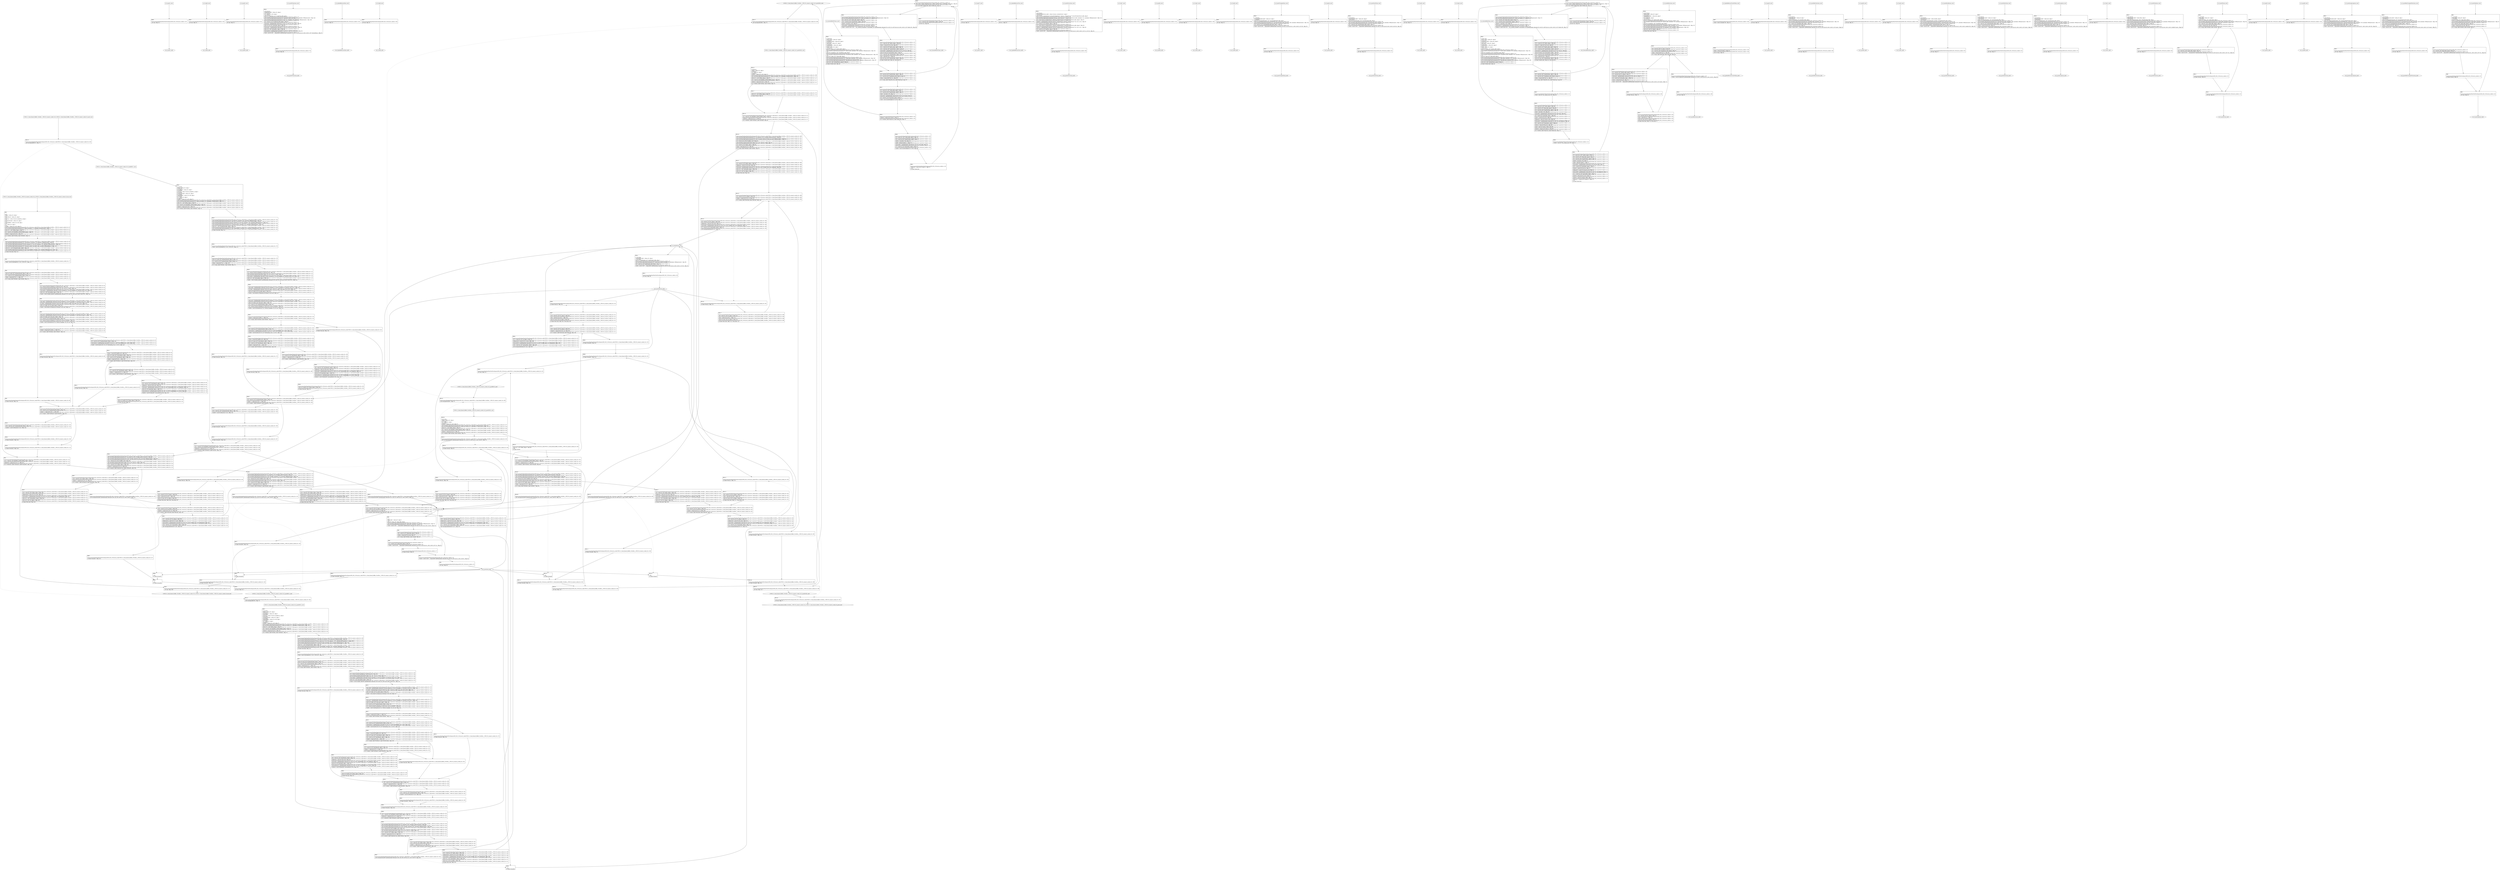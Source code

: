 digraph "icfg graph" {
BBio_ll_good1_end [label="{io_ll_good1_end}"];
BBio_ll_bad6_end [label="{io_ll_bad6_end}"];
BBio_ll_good5_end [label="{io_ll_good5_end}"];
BBio_ll_printWcharLine_end [label="{io_ll_printWcharLine_end}"];
BBio_ll_globalReturnsFalse_end [label="{io_ll_globalReturnsFalse_end}"];
BBio_ll_bad8_end [label="{io_ll_bad8_end}"];
BBCWE121_Stack_Based_Buffer_Overflow__CWE129_connect_socket_04_ll_goodG2B1_end [label="{CWE121_Stack_Based_Buffer_Overflow__CWE129_connect_socket_04_ll_goodG2B1_end}"];
BBio_ll_decodeHexWChars_end [label="{io_ll_decodeHexWChars_end}"];
BBio_ll_good7_end [label="{io_ll_good7_end}"];
BBio_ll_globalReturnsTrue_end [label="{io_ll_globalReturnsTrue_end}"];
BBio_ll_printStructLine_end [label="{io_ll_printStructLine_end}"];
BBio_ll_bad7_end [label="{io_ll_bad7_end}"];
BBio_ll_good6_end [label="{io_ll_good6_end}"];
BBio_ll_bad2_end [label="{io_ll_bad2_end}"];
BBio_ll_bad9_end [label="{io_ll_bad9_end}"];
BBio_ll_printUnsignedLine_end [label="{io_ll_printUnsignedLine_end}"];
BBio_ll_good4_end [label="{io_ll_good4_end}"];
BBio_ll_printSizeTLine_end [label="{io_ll_printSizeTLine_end}"];
BBio_ll_bad5_end [label="{io_ll_bad5_end}"];
BBio_ll_printLine_end [label="{io_ll_printLine_end}"];
BBCWE121_Stack_Based_Buffer_Overflow__CWE129_connect_socket_04_ll_CWE121_Stack_Based_Buffer_Overflow__CWE129_connect_socket_04_bad_end [label="{CWE121_Stack_Based_Buffer_Overflow__CWE129_connect_socket_04_ll_CWE121_Stack_Based_Buffer_Overflow__CWE129_connect_socket_04_bad_end}"];
BBio_ll_bad4_end [label="{io_ll_bad4_end}"];
BBio_ll_decodeHexChars_end [label="{io_ll_decodeHexChars_end}"];
BBio_ll_printBytesLine_end [label="{io_ll_printBytesLine_end}"];
BBio_ll_globalReturnsTrueOrFalse_end [label="{io_ll_globalReturnsTrueOrFalse_end}"];
BBio_ll_good3_end [label="{io_ll_good3_end}"];
BBCWE121_Stack_Based_Buffer_Overflow__CWE129_connect_socket_04_ll_goodB2G2_end [label="{CWE121_Stack_Based_Buffer_Overflow__CWE129_connect_socket_04_ll_goodB2G2_end}"];
BBCWE121_Stack_Based_Buffer_Overflow__CWE129_connect_socket_04_ll_goodB2G1_end [label="{CWE121_Stack_Based_Buffer_Overflow__CWE129_connect_socket_04_ll_goodB2G1_end}"];
BBio_ll_printHexCharLine_end [label="{io_ll_printHexCharLine_end}"];
BBio_ll_good9_end [label="{io_ll_good9_end}"];
BBCWE121_Stack_Based_Buffer_Overflow__CWE129_connect_socket_04_ll_CWE121_Stack_Based_Buffer_Overflow__CWE129_connect_socket_04_good_end [label="{CWE121_Stack_Based_Buffer_Overflow__CWE129_connect_socket_04_ll_CWE121_Stack_Based_Buffer_Overflow__CWE129_connect_socket_04_good_end}"];
BBio_ll_bad3_end [label="{io_ll_bad3_end}"];
BBio_ll_printDoubleLine_end [label="{io_ll_printDoubleLine_end}"];
BBio_ll_printShortLine_end [label="{io_ll_printShortLine_end}"];
BBCWE121_Stack_Based_Buffer_Overflow__CWE129_connect_socket_04_ll_goodG2B2_end [label="{CWE121_Stack_Based_Buffer_Overflow__CWE129_connect_socket_04_ll_goodG2B2_end}"];
BBio_ll_printLongLine_end [label="{io_ll_printLongLine_end}"];
BBio_ll_bad1_end [label="{io_ll_bad1_end}"];
BBio_ll_printFloatLine_end [label="{io_ll_printFloatLine_end}"];
BBio_ll_printWLine_end [label="{io_ll_printWLine_end}"];
BBio_ll_good2_end [label="{io_ll_good2_end}"];
BBio_ll_printIntLine_end [label="{io_ll_printIntLine_end}"];
BBio_ll_good8_end [label="{io_ll_good8_end}"];
BBio_ll_printLongLongLine_end [label="{io_ll_printLongLongLine_end}"];
BBio_ll_printHexUnsignedCharLine_end [label="{io_ll_printHexUnsignedCharLine_end}"];
BBio_ll_printSinkLine_end [label="{io_ll_printSinkLine_end}"];
BBio_ll_good1_start [label="{io_ll_good1_start}", shape=record];
io_ll_good1BB69 [label="{BB69:\l\l/home/raoxue/Desktop/MemVerif/workspace/000_062_519/source_code/io.c:187\l
  ret void, !dbg !52\l
}", shape=record];
BBio_ll_bad6_start [label="{io_ll_bad6_start}", shape=record];
io_ll_bad6BB83 [label="{BB83:\l\l/home/raoxue/Desktop/MemVerif/workspace/000_062_519/source_code/io.c:203\l
  ret void, !dbg !52\l
}", shape=record];
BBio_ll_good5_start [label="{io_ll_good5_start}", shape=record];
io_ll_good5BB73 [label="{BB73:\l\l/home/raoxue/Desktop/MemVerif/workspace/000_062_519/source_code/io.c:191\l
  ret void, !dbg !52\l
}", shape=record];
BBio_ll_printWcharLine_start [label="{io_ll_printWcharLine_start}", shape=record];
io_ll_printWcharLineBB28 [label="{BB28:\l\l/:3305788160\l
  %wideChar.addr = alloca i32, align 4\l
/:3305788160\l
  %s = alloca [2 x i32], align 4\l
/:3305788160\l
  store i32 %wideChar, i32* %wideChar.addr, align 4\l
/home/raoxue/Desktop/MemVerif/workspace/000_062_519/source_code/io.c:70\l
  call void @llvm.dbg.declare(metadata i32* %wideChar.addr, metadata !162, metadata !DIExpression()), !dbg !163\l
/home/raoxue/Desktop/MemVerif/workspace/000_062_519/source_code/io.c:74\l
  call void @llvm.dbg.declare(metadata [2 x i32]* %s, metadata !164, metadata !DIExpression()), !dbg !168\l
/home/raoxue/Desktop/MemVerif/workspace/000_062_519/source_code/io.c:75\l
  %0 = load i32, i32* %wideChar.addr, align 4, !dbg !61\l
/home/raoxue/Desktop/MemVerif/workspace/000_062_519/source_code/io.c:75\l
  %arrayidx = getelementptr inbounds [2 x i32], [2 x i32]* %s, i64 0, i64 0, !dbg !62\l
/home/raoxue/Desktop/MemVerif/workspace/000_062_519/source_code/io.c:75\l
  store i32 %0, i32* %arrayidx, align 4, !dbg !63\l
/home/raoxue/Desktop/MemVerif/workspace/000_062_519/source_code/io.c:76\l
  %arrayidx1 = getelementptr inbounds [2 x i32], [2 x i32]* %s, i64 0, i64 1, !dbg !64\l
/home/raoxue/Desktop/MemVerif/workspace/000_062_519/source_code/io.c:76\l
  store i32 0, i32* %arrayidx1, align 4, !dbg !65\l
/home/raoxue/Desktop/MemVerif/workspace/000_062_519/source_code/io.c:77\l
  %arraydecay = getelementptr inbounds [2 x i32], [2 x i32]* %s, i64 0, i64 0, !dbg !66\l
/home/raoxue/Desktop/MemVerif/workspace/000_062_519/source_code/io.c:77\l
  %call = call i32 (i8*, ...) @printf(i8* getelementptr inbounds ([5 x i8], [5 x i8]* @.str.10, i64 0, i64 0), i32* %arraydecay), !dbg !67\l
}", shape=record];
io_ll_printWcharLineBB28 [label="{BB28:\l\l/:3305788160\l
  %wideChar.addr = alloca i32, align 4\l
/:3305788160\l
  %s = alloca [2 x i32], align 4\l
/:3305788160\l
  store i32 %wideChar, i32* %wideChar.addr, align 4\l
/home/raoxue/Desktop/MemVerif/workspace/000_062_519/source_code/io.c:70\l
  call void @llvm.dbg.declare(metadata i32* %wideChar.addr, metadata !162, metadata !DIExpression()), !dbg !163\l
/home/raoxue/Desktop/MemVerif/workspace/000_062_519/source_code/io.c:74\l
  call void @llvm.dbg.declare(metadata [2 x i32]* %s, metadata !164, metadata !DIExpression()), !dbg !168\l
/home/raoxue/Desktop/MemVerif/workspace/000_062_519/source_code/io.c:75\l
  %0 = load i32, i32* %wideChar.addr, align 4, !dbg !61\l
/home/raoxue/Desktop/MemVerif/workspace/000_062_519/source_code/io.c:75\l
  %arrayidx = getelementptr inbounds [2 x i32], [2 x i32]* %s, i64 0, i64 0, !dbg !62\l
/home/raoxue/Desktop/MemVerif/workspace/000_062_519/source_code/io.c:75\l
  store i32 %0, i32* %arrayidx, align 4, !dbg !63\l
/home/raoxue/Desktop/MemVerif/workspace/000_062_519/source_code/io.c:76\l
  %arrayidx1 = getelementptr inbounds [2 x i32], [2 x i32]* %s, i64 0, i64 1, !dbg !64\l
/home/raoxue/Desktop/MemVerif/workspace/000_062_519/source_code/io.c:76\l
  store i32 0, i32* %arrayidx1, align 4, !dbg !65\l
/home/raoxue/Desktop/MemVerif/workspace/000_062_519/source_code/io.c:77\l
  %arraydecay = getelementptr inbounds [2 x i32], [2 x i32]* %s, i64 0, i64 0, !dbg !66\l
/home/raoxue/Desktop/MemVerif/workspace/000_062_519/source_code/io.c:77\l
  %call = call i32 (i8*, ...) @printf(i8* getelementptr inbounds ([5 x i8], [5 x i8]* @.str.10, i64 0, i64 0), i32* %arraydecay), !dbg !67\l
}", shape=record];
io_ll_printWcharLineBB29 [label="{BB29:\l\l/home/raoxue/Desktop/MemVerif/workspace/000_062_519/source_code/io.c:78\l
  ret void, !dbg !68\l
}", shape=record];
BBio_ll_globalReturnsFalse_start [label="{io_ll_globalReturnsFalse_start}", shape=record];
io_ll_globalReturnsFalseBB66 [label="{BB66:\l\l/home/raoxue/Desktop/MemVerif/workspace/000_062_519/source_code/io.c:163\l
  ret i32 0, !dbg !52\l
}", shape=record];
BBio_ll_bad8_start [label="{io_ll_bad8_start}", shape=record];
io_ll_bad8BB85 [label="{BB85:\l\l/home/raoxue/Desktop/MemVerif/workspace/000_062_519/source_code/io.c:205\l
  ret void, !dbg !52\l
}", shape=record];
BBCWE121_Stack_Based_Buffer_Overflow__CWE129_connect_socket_04_ll_goodG2B1_start [label="{CWE121_Stack_Based_Buffer_Overflow__CWE129_connect_socket_04_ll_goodG2B1_start}", shape=record];
CWE121_Stack_Based_Buffer_Overflow__CWE129_connect_socket_04_ll_goodG2B1BB100 [label="{BB100:\l\l/:91913480\l
  %data = alloca i32, align 4\l
/:91913480\l
  %i = alloca i32, align 4\l
/:91913480\l
  %buffer = alloca [10 x i32], align 16\l
/home/raoxue/Desktop/MemVerif/workspace/000_062_519/source_code/CWE121_Stack_Based_Buffer_Overflow__CWE129_connect_socket_04.c:327\l
  call void @llvm.dbg.declare(metadata i32* %data, metadata !442, metadata !DIExpression()), !dbg !443\l
/home/raoxue/Desktop/MemVerif/workspace/000_062_519/source_code/CWE121_Stack_Based_Buffer_Overflow__CWE129_connect_socket_04.c:329\l
  store i32 -1, i32* %data, align 4, !dbg !75\l
/home/raoxue/Desktop/MemVerif/workspace/000_062_519/source_code/CWE121_Stack_Based_Buffer_Overflow__CWE129_connect_socket_04.c:330\l
  %0 = load i32, i32* @STATIC_CONST_FALSE, align 4, !dbg !76\l
/home/raoxue/Desktop/MemVerif/workspace/000_062_519/source_code/CWE121_Stack_Based_Buffer_Overflow__CWE129_connect_socket_04.c:330\l
  %tobool = icmp ne i32 %0, 0, !dbg !76\l
/home/raoxue/Desktop/MemVerif/workspace/000_062_519/source_code/CWE121_Stack_Based_Buffer_Overflow__CWE129_connect_socket_04.c:330\l
  br i1 %tobool, label %if.then, label %if.else, !dbg !78\l
}", shape=record];
CWE121_Stack_Based_Buffer_Overflow__CWE129_connect_socket_04_ll_goodG2B1BB101 [label="{BB101:\l\l/home/raoxue/Desktop/MemVerif/workspace/000_062_519/source_code/CWE121_Stack_Based_Buffer_Overflow__CWE129_connect_socket_04.c:333\l
  call void @printLine(i8* getelementptr inbounds ([21 x i8], [21 x i8]* @.str.2, i64 0, i64 0)), !dbg !79\l
}", shape=record];
CWE121_Stack_Based_Buffer_Overflow__CWE129_connect_socket_04_ll_goodG2B1BB101 [label="{BB101:\l\l/home/raoxue/Desktop/MemVerif/workspace/000_062_519/source_code/CWE121_Stack_Based_Buffer_Overflow__CWE129_connect_socket_04.c:333\l
  call void @printLine(i8* getelementptr inbounds ([21 x i8], [21 x i8]* @.str.2, i64 0, i64 0)), !dbg !79\l
}", shape=record];
CWE121_Stack_Based_Buffer_Overflow__CWE129_connect_socket_04_ll_goodG2B1BB103 [label="{BB103:\l\l/home/raoxue/Desktop/MemVerif/workspace/000_062_519/source_code/CWE121_Stack_Based_Buffer_Overflow__CWE129_connect_socket_04.c:334\l
  br label %if.end, !dbg !81\l
}", shape=record];
CWE121_Stack_Based_Buffer_Overflow__CWE129_connect_socket_04_ll_goodG2B1BB102 [label="{BB102:\l\l/home/raoxue/Desktop/MemVerif/workspace/000_062_519/source_code/CWE121_Stack_Based_Buffer_Overflow__CWE129_connect_socket_04.c:339\l
  store i32 7, i32* %data, align 4, !dbg !82\l
/:339\l
  br label %if.end\l
}", shape=record];
CWE121_Stack_Based_Buffer_Overflow__CWE129_connect_socket_04_ll_goodG2B1BB104 [label="{BB104:\l\l/home/raoxue/Desktop/MemVerif/workspace/000_062_519/source_code/CWE121_Stack_Based_Buffer_Overflow__CWE129_connect_socket_04.c:341\l
  %1 = load i32, i32* @STATIC_CONST_TRUE, align 4, !dbg !84\l
/home/raoxue/Desktop/MemVerif/workspace/000_062_519/source_code/CWE121_Stack_Based_Buffer_Overflow__CWE129_connect_socket_04.c:341\l
  %tobool1 = icmp ne i32 %1, 0, !dbg !84\l
/home/raoxue/Desktop/MemVerif/workspace/000_062_519/source_code/CWE121_Stack_Based_Buffer_Overflow__CWE129_connect_socket_04.c:341\l
  br i1 %tobool1, label %if.then2, label %if.end9, !dbg !86\l
}", shape=record];
CWE121_Stack_Based_Buffer_Overflow__CWE129_connect_socket_04_ll_goodG2B1BB105 [label="{BB105:\l\l/home/raoxue/Desktop/MemVerif/workspace/000_062_519/source_code/CWE121_Stack_Based_Buffer_Overflow__CWE129_connect_socket_04.c:344\l
  call void @llvm.dbg.declare(metadata i32* %i, metadata !456, metadata !DIExpression()), !dbg !459\l
/home/raoxue/Desktop/MemVerif/workspace/000_062_519/source_code/CWE121_Stack_Based_Buffer_Overflow__CWE129_connect_socket_04.c:345\l
  call void @llvm.dbg.declare(metadata [10 x i32]* %buffer, metadata !460, metadata !DIExpression()), !dbg !461\l
/home/raoxue/Desktop/MemVerif/workspace/000_062_519/source_code/CWE121_Stack_Based_Buffer_Overflow__CWE129_connect_socket_04.c:345\l
  %2 = bitcast [10 x i32]* %buffer to i8*, !dbg !95\l
/home/raoxue/Desktop/MemVerif/workspace/000_062_519/source_code/CWE121_Stack_Based_Buffer_Overflow__CWE129_connect_socket_04.c:345\l
  call void @llvm.memset.p0i8.i64(i8* align 16 %2, i8 0, i64 40, i1 false), !dbg !95\l
/home/raoxue/Desktop/MemVerif/workspace/000_062_519/source_code/CWE121_Stack_Based_Buffer_Overflow__CWE129_connect_socket_04.c:348\l
  %3 = load i32, i32* %data, align 4, !dbg !96\l
/home/raoxue/Desktop/MemVerif/workspace/000_062_519/source_code/CWE121_Stack_Based_Buffer_Overflow__CWE129_connect_socket_04.c:348\l
  %cmp = icmp sge i32 %3, 0, !dbg !98\l
/home/raoxue/Desktop/MemVerif/workspace/000_062_519/source_code/CWE121_Stack_Based_Buffer_Overflow__CWE129_connect_socket_04.c:348\l
  br i1 %cmp, label %if.then3, label %if.else7, !dbg !99\l
}", shape=record];
CWE121_Stack_Based_Buffer_Overflow__CWE129_connect_socket_04_ll_goodG2B1BB107 [label="{BB107:\l\l/home/raoxue/Desktop/MemVerif/workspace/000_062_519/source_code/CWE121_Stack_Based_Buffer_Overflow__CWE129_connect_socket_04.c:350\l
  %4 = load i32, i32* %data, align 4, !dbg !100\l
/home/raoxue/Desktop/MemVerif/workspace/000_062_519/source_code/CWE121_Stack_Based_Buffer_Overflow__CWE129_connect_socket_04.c:350\l
  %idxprom = sext i32 %4 to i64, !dbg !102\l
/home/raoxue/Desktop/MemVerif/workspace/000_062_519/source_code/CWE121_Stack_Based_Buffer_Overflow__CWE129_connect_socket_04.c:350\l
  %arrayidx = getelementptr inbounds [10 x i32], [10 x i32]* %buffer, i64 0, i64 %idxprom, !dbg !102\l
/home/raoxue/Desktop/MemVerif/workspace/000_062_519/source_code/CWE121_Stack_Based_Buffer_Overflow__CWE129_connect_socket_04.c:350\l
  store i32 1, i32* %arrayidx, align 4, !dbg !103\l
/home/raoxue/Desktop/MemVerif/workspace/000_062_519/source_code/CWE121_Stack_Based_Buffer_Overflow__CWE129_connect_socket_04.c:352\l
  store i32 0, i32* %i, align 4, !dbg !104\l
/home/raoxue/Desktop/MemVerif/workspace/000_062_519/source_code/CWE121_Stack_Based_Buffer_Overflow__CWE129_connect_socket_04.c:352\l
  br label %for.cond, !dbg !106\l
}", shape=record];
CWE121_Stack_Based_Buffer_Overflow__CWE129_connect_socket_04_ll_goodG2B1BB109 [label="{BB109:\l\l/home/raoxue/Desktop/MemVerif/workspace/000_062_519/source_code/CWE121_Stack_Based_Buffer_Overflow__CWE129_connect_socket_04.c:352\l
  %5 = load i32, i32* %i, align 4, !dbg !107\l
/home/raoxue/Desktop/MemVerif/workspace/000_062_519/source_code/CWE121_Stack_Based_Buffer_Overflow__CWE129_connect_socket_04.c:352\l
  %cmp4 = icmp slt i32 %5, 10, !dbg !109\l
/home/raoxue/Desktop/MemVerif/workspace/000_062_519/source_code/CWE121_Stack_Based_Buffer_Overflow__CWE129_connect_socket_04.c:352\l
  br i1 %cmp4, label %for.body, label %for.end, !dbg !110\l
}", shape=record];
CWE121_Stack_Based_Buffer_Overflow__CWE129_connect_socket_04_ll_goodG2B1BB110 [label="{BB110:\l\l/home/raoxue/Desktop/MemVerif/workspace/000_062_519/source_code/CWE121_Stack_Based_Buffer_Overflow__CWE129_connect_socket_04.c:354\l
  %6 = load i32, i32* %i, align 4, !dbg !111\l
/home/raoxue/Desktop/MemVerif/workspace/000_062_519/source_code/CWE121_Stack_Based_Buffer_Overflow__CWE129_connect_socket_04.c:354\l
  %idxprom5 = sext i32 %6 to i64, !dbg !113\l
/home/raoxue/Desktop/MemVerif/workspace/000_062_519/source_code/CWE121_Stack_Based_Buffer_Overflow__CWE129_connect_socket_04.c:354\l
  %arrayidx6 = getelementptr inbounds [10 x i32], [10 x i32]* %buffer, i64 0, i64 %idxprom5, !dbg !113\l
/home/raoxue/Desktop/MemVerif/workspace/000_062_519/source_code/CWE121_Stack_Based_Buffer_Overflow__CWE129_connect_socket_04.c:354\l
  %7 = load i32, i32* %arrayidx6, align 4, !dbg !113\l
/home/raoxue/Desktop/MemVerif/workspace/000_062_519/source_code/CWE121_Stack_Based_Buffer_Overflow__CWE129_connect_socket_04.c:354\l
  call void @printIntLine(i32 %7), !dbg !114\l
}", shape=record];
CWE121_Stack_Based_Buffer_Overflow__CWE129_connect_socket_04_ll_goodG2B1BB110 [label="{BB110:\l\l/home/raoxue/Desktop/MemVerif/workspace/000_062_519/source_code/CWE121_Stack_Based_Buffer_Overflow__CWE129_connect_socket_04.c:354\l
  %6 = load i32, i32* %i, align 4, !dbg !111\l
/home/raoxue/Desktop/MemVerif/workspace/000_062_519/source_code/CWE121_Stack_Based_Buffer_Overflow__CWE129_connect_socket_04.c:354\l
  %idxprom5 = sext i32 %6 to i64, !dbg !113\l
/home/raoxue/Desktop/MemVerif/workspace/000_062_519/source_code/CWE121_Stack_Based_Buffer_Overflow__CWE129_connect_socket_04.c:354\l
  %arrayidx6 = getelementptr inbounds [10 x i32], [10 x i32]* %buffer, i64 0, i64 %idxprom5, !dbg !113\l
/home/raoxue/Desktop/MemVerif/workspace/000_062_519/source_code/CWE121_Stack_Based_Buffer_Overflow__CWE129_connect_socket_04.c:354\l
  %7 = load i32, i32* %arrayidx6, align 4, !dbg !113\l
/home/raoxue/Desktop/MemVerif/workspace/000_062_519/source_code/CWE121_Stack_Based_Buffer_Overflow__CWE129_connect_socket_04.c:354\l
  call void @printIntLine(i32 %7), !dbg !114\l
}", shape=record];
CWE121_Stack_Based_Buffer_Overflow__CWE129_connect_socket_04_ll_goodG2B1BB112 [label="{BB112:\l\l/home/raoxue/Desktop/MemVerif/workspace/000_062_519/source_code/CWE121_Stack_Based_Buffer_Overflow__CWE129_connect_socket_04.c:355\l
  br label %for.inc, !dbg !115\l
}", shape=record];
CWE121_Stack_Based_Buffer_Overflow__CWE129_connect_socket_04_ll_goodG2B1BB113 [label="{BB113:\l\l/home/raoxue/Desktop/MemVerif/workspace/000_062_519/source_code/CWE121_Stack_Based_Buffer_Overflow__CWE129_connect_socket_04.c:352\l
  %8 = load i32, i32* %i, align 4, !dbg !116\l
/home/raoxue/Desktop/MemVerif/workspace/000_062_519/source_code/CWE121_Stack_Based_Buffer_Overflow__CWE129_connect_socket_04.c:352\l
  %inc = add nsw i32 %8, 1, !dbg !116\l
/home/raoxue/Desktop/MemVerif/workspace/000_062_519/source_code/CWE121_Stack_Based_Buffer_Overflow__CWE129_connect_socket_04.c:352\l
  store i32 %inc, i32* %i, align 4, !dbg !116\l
/home/raoxue/Desktop/MemVerif/workspace/000_062_519/source_code/CWE121_Stack_Based_Buffer_Overflow__CWE129_connect_socket_04.c:352\l
  br label %for.cond, !dbg !117, !llvm.loop !118\l
}", shape=record];
CWE121_Stack_Based_Buffer_Overflow__CWE129_connect_socket_04_ll_goodG2B1BB111 [label="{BB111:\l\l/home/raoxue/Desktop/MemVerif/workspace/000_062_519/source_code/CWE121_Stack_Based_Buffer_Overflow__CWE129_connect_socket_04.c:356\l
  br label %if.end8, !dbg !121\l
}", shape=record];
CWE121_Stack_Based_Buffer_Overflow__CWE129_connect_socket_04_ll_goodG2B1BB108 [label="{BB108:\l\l/home/raoxue/Desktop/MemVerif/workspace/000_062_519/source_code/CWE121_Stack_Based_Buffer_Overflow__CWE129_connect_socket_04.c:359\l
  call void @printLine(i8* getelementptr inbounds ([32 x i8], [32 x i8]* @.str.1, i64 0, i64 0)), !dbg !122\l
}", shape=record];
CWE121_Stack_Based_Buffer_Overflow__CWE129_connect_socket_04_ll_goodG2B1BB108 [label="{BB108:\l\l/home/raoxue/Desktop/MemVerif/workspace/000_062_519/source_code/CWE121_Stack_Based_Buffer_Overflow__CWE129_connect_socket_04.c:359\l
  call void @printLine(i8* getelementptr inbounds ([32 x i8], [32 x i8]* @.str.1, i64 0, i64 0)), !dbg !122\l
}", shape=record];
CWE121_Stack_Based_Buffer_Overflow__CWE129_connect_socket_04_ll_goodG2B1BB115 [label="{BB115:\l\l/:359\l
  br label %if.end8\l
}", shape=record];
CWE121_Stack_Based_Buffer_Overflow__CWE129_connect_socket_04_ll_goodG2B1BB114 [label="{BB114:\l\l/home/raoxue/Desktop/MemVerif/workspace/000_062_519/source_code/CWE121_Stack_Based_Buffer_Overflow__CWE129_connect_socket_04.c:362\l
  br label %if.end9, !dbg !124\l
}", shape=record];
CWE121_Stack_Based_Buffer_Overflow__CWE129_connect_socket_04_ll_goodG2B1BB106 [label="{BB106:\l\l/home/raoxue/Desktop/MemVerif/workspace/000_062_519/source_code/CWE121_Stack_Based_Buffer_Overflow__CWE129_connect_socket_04.c:363\l
  ret void, !dbg !125\l
}", shape=record];
BBio_ll_decodeHexWChars_start [label="{io_ll_decodeHexWChars_start}", shape=record];
io_ll_decodeHexWCharsBB55 [label="{BB55:\l\l/:113502792\l
  %bytes.addr = alloca i8*, align 8\l
/:113502792\l
  %numBytes.addr = alloca i64, align 8\l
/:113502792\l
  %hex.addr = alloca i32*, align 8\l
/:113502792\l
  %numWritten = alloca i64, align 8\l
/:113502792\l
  %byte = alloca i32, align 4\l
/:113502792\l
  store i8* %bytes, i8** %bytes.addr, align 8\l
/home/raoxue/Desktop/MemVerif/workspace/000_062_519/source_code/io.c:135\l
  call void @llvm.dbg.declare(metadata i8** %bytes.addr, metadata !290, metadata !DIExpression()), !dbg !291\l
/:135\l
  store i64 %numBytes, i64* %numBytes.addr, align 8\l
/home/raoxue/Desktop/MemVerif/workspace/000_062_519/source_code/io.c:135\l
  call void @llvm.dbg.declare(metadata i64* %numBytes.addr, metadata !292, metadata !DIExpression()), !dbg !293\l
/:135\l
  store i32* %hex, i32** %hex.addr, align 8\l
/home/raoxue/Desktop/MemVerif/workspace/000_062_519/source_code/io.c:135\l
  call void @llvm.dbg.declare(metadata i32** %hex.addr, metadata !294, metadata !DIExpression()), !dbg !295\l
/home/raoxue/Desktop/MemVerif/workspace/000_062_519/source_code/io.c:137\l
  call void @llvm.dbg.declare(metadata i64* %numWritten, metadata !296, metadata !DIExpression()), !dbg !297\l
/home/raoxue/Desktop/MemVerif/workspace/000_062_519/source_code/io.c:137\l
  store i64 0, i64* %numWritten, align 8, !dbg !65\l
/home/raoxue/Desktop/MemVerif/workspace/000_062_519/source_code/io.c:143\l
  br label %while.cond, !dbg !66\l
}", shape=record];
io_ll_decodeHexWCharsBB56 [label="{BB56:\l\l/home/raoxue/Desktop/MemVerif/workspace/000_062_519/source_code/io.c:143\l
  %0 = load i64, i64* %numWritten, align 8, !dbg !67\l
/home/raoxue/Desktop/MemVerif/workspace/000_062_519/source_code/io.c:143\l
  %1 = load i64, i64* %numBytes.addr, align 8, !dbg !68\l
/home/raoxue/Desktop/MemVerif/workspace/000_062_519/source_code/io.c:143\l
  %cmp = icmp ult i64 %0, %1, !dbg !69\l
/home/raoxue/Desktop/MemVerif/workspace/000_062_519/source_code/io.c:143\l
  br i1 %cmp, label %land.lhs.true, label %land.end, !dbg !70\l
}", shape=record];
io_ll_decodeHexWCharsBB57 [label="{BB57:\l\l/home/raoxue/Desktop/MemVerif/workspace/000_062_519/source_code/io.c:143\l
  %2 = load i32*, i32** %hex.addr, align 8, !dbg !71\l
/home/raoxue/Desktop/MemVerif/workspace/000_062_519/source_code/io.c:143\l
  %3 = load i64, i64* %numWritten, align 8, !dbg !72\l
/home/raoxue/Desktop/MemVerif/workspace/000_062_519/source_code/io.c:143\l
  %mul = mul i64 2, %3, !dbg !73\l
/home/raoxue/Desktop/MemVerif/workspace/000_062_519/source_code/io.c:143\l
  %arrayidx = getelementptr inbounds i32, i32* %2, i64 %mul, !dbg !71\l
/home/raoxue/Desktop/MemVerif/workspace/000_062_519/source_code/io.c:143\l
  %4 = load i32, i32* %arrayidx, align 4, !dbg !71\l
/home/raoxue/Desktop/MemVerif/workspace/000_062_519/source_code/io.c:143\l
  %call = call i32 @iswxdigit(i32 %4) #5, !dbg !74\l
}", shape=record];
io_ll_decodeHexWCharsBB57 [label="{BB57:\l\l/home/raoxue/Desktop/MemVerif/workspace/000_062_519/source_code/io.c:143\l
  %2 = load i32*, i32** %hex.addr, align 8, !dbg !71\l
/home/raoxue/Desktop/MemVerif/workspace/000_062_519/source_code/io.c:143\l
  %3 = load i64, i64* %numWritten, align 8, !dbg !72\l
/home/raoxue/Desktop/MemVerif/workspace/000_062_519/source_code/io.c:143\l
  %mul = mul i64 2, %3, !dbg !73\l
/home/raoxue/Desktop/MemVerif/workspace/000_062_519/source_code/io.c:143\l
  %arrayidx = getelementptr inbounds i32, i32* %2, i64 %mul, !dbg !71\l
/home/raoxue/Desktop/MemVerif/workspace/000_062_519/source_code/io.c:143\l
  %4 = load i32, i32* %arrayidx, align 4, !dbg !71\l
/home/raoxue/Desktop/MemVerif/workspace/000_062_519/source_code/io.c:143\l
  %call = call i32 @iswxdigit(i32 %4) #5, !dbg !74\l
}", shape=record];
io_ll_decodeHexWCharsBB59 [label="{BB59:\l\l/home/raoxue/Desktop/MemVerif/workspace/000_062_519/source_code/io.c:143\l
  %tobool = icmp ne i32 %call, 0, !dbg !74\l
/home/raoxue/Desktop/MemVerif/workspace/000_062_519/source_code/io.c:143\l
  br i1 %tobool, label %land.rhs, label %land.end, !dbg !75\l
}", shape=record];
io_ll_decodeHexWCharsBB60 [label="{BB60:\l\l/home/raoxue/Desktop/MemVerif/workspace/000_062_519/source_code/io.c:143\l
  %5 = load i32*, i32** %hex.addr, align 8, !dbg !76\l
/home/raoxue/Desktop/MemVerif/workspace/000_062_519/source_code/io.c:143\l
  %6 = load i64, i64* %numWritten, align 8, !dbg !77\l
/home/raoxue/Desktop/MemVerif/workspace/000_062_519/source_code/io.c:143\l
  %mul1 = mul i64 2, %6, !dbg !78\l
/home/raoxue/Desktop/MemVerif/workspace/000_062_519/source_code/io.c:143\l
  %add = add i64 %mul1, 1, !dbg !79\l
/home/raoxue/Desktop/MemVerif/workspace/000_062_519/source_code/io.c:143\l
  %arrayidx2 = getelementptr inbounds i32, i32* %5, i64 %add, !dbg !76\l
/home/raoxue/Desktop/MemVerif/workspace/000_062_519/source_code/io.c:143\l
  %7 = load i32, i32* %arrayidx2, align 4, !dbg !76\l
/home/raoxue/Desktop/MemVerif/workspace/000_062_519/source_code/io.c:143\l
  %call3 = call i32 @iswxdigit(i32 %7) #5, !dbg !80\l
}", shape=record];
io_ll_decodeHexWCharsBB60 [label="{BB60:\l\l/home/raoxue/Desktop/MemVerif/workspace/000_062_519/source_code/io.c:143\l
  %5 = load i32*, i32** %hex.addr, align 8, !dbg !76\l
/home/raoxue/Desktop/MemVerif/workspace/000_062_519/source_code/io.c:143\l
  %6 = load i64, i64* %numWritten, align 8, !dbg !77\l
/home/raoxue/Desktop/MemVerif/workspace/000_062_519/source_code/io.c:143\l
  %mul1 = mul i64 2, %6, !dbg !78\l
/home/raoxue/Desktop/MemVerif/workspace/000_062_519/source_code/io.c:143\l
  %add = add i64 %mul1, 1, !dbg !79\l
/home/raoxue/Desktop/MemVerif/workspace/000_062_519/source_code/io.c:143\l
  %arrayidx2 = getelementptr inbounds i32, i32* %5, i64 %add, !dbg !76\l
/home/raoxue/Desktop/MemVerif/workspace/000_062_519/source_code/io.c:143\l
  %7 = load i32, i32* %arrayidx2, align 4, !dbg !76\l
/home/raoxue/Desktop/MemVerif/workspace/000_062_519/source_code/io.c:143\l
  %call3 = call i32 @iswxdigit(i32 %7) #5, !dbg !80\l
}", shape=record];
io_ll_decodeHexWCharsBB61 [label="{BB61:\l\l/home/raoxue/Desktop/MemVerif/workspace/000_062_519/source_code/io.c:143\l
  %tobool4 = icmp ne i32 %call3, 0, !dbg !75\l
/:143\l
  br label %land.end\l
}", shape=record];
io_ll_decodeHexWCharsBB58 [label="{BB58:\l\l/home/raoxue/Desktop/MemVerif/workspace/000_062_519/source_code/io.c:0\l
  %8 = phi i1 [ false, %land.lhs.true ], [ false, %while.cond ], [ %tobool4, %land.rhs ], !dbg !81\l
/home/raoxue/Desktop/MemVerif/workspace/000_062_519/source_code/io.c:143\l
  br i1 %8, label %while.body, label %while.end, !dbg !66\l
}", shape=record];
io_ll_decodeHexWCharsBB62 [label="{BB62:\l\l/home/raoxue/Desktop/MemVerif/workspace/000_062_519/source_code/io.c:145\l
  call void @llvm.dbg.declare(metadata i32* %byte, metadata !314, metadata !DIExpression()), !dbg !316\l
/home/raoxue/Desktop/MemVerif/workspace/000_062_519/source_code/io.c:146\l
  %9 = load i32*, i32** %hex.addr, align 8, !dbg !85\l
/home/raoxue/Desktop/MemVerif/workspace/000_062_519/source_code/io.c:146\l
  %10 = load i64, i64* %numWritten, align 8, !dbg !86\l
/home/raoxue/Desktop/MemVerif/workspace/000_062_519/source_code/io.c:146\l
  %mul5 = mul i64 2, %10, !dbg !87\l
/home/raoxue/Desktop/MemVerif/workspace/000_062_519/source_code/io.c:146\l
  %arrayidx6 = getelementptr inbounds i32, i32* %9, i64 %mul5, !dbg !85\l
/home/raoxue/Desktop/MemVerif/workspace/000_062_519/source_code/io.c:146\l
  %call7 = call i32 (i32*, i32*, ...) @__isoc99_swscanf(i32* %arrayidx6, i32* getelementptr inbounds ([5 x i32], [5 x i32]* @.str.16, i64 0, i64 0), i32* %byte) #5, !dbg !88\l
}", shape=record];
io_ll_decodeHexWCharsBB62 [label="{BB62:\l\l/home/raoxue/Desktop/MemVerif/workspace/000_062_519/source_code/io.c:145\l
  call void @llvm.dbg.declare(metadata i32* %byte, metadata !314, metadata !DIExpression()), !dbg !316\l
/home/raoxue/Desktop/MemVerif/workspace/000_062_519/source_code/io.c:146\l
  %9 = load i32*, i32** %hex.addr, align 8, !dbg !85\l
/home/raoxue/Desktop/MemVerif/workspace/000_062_519/source_code/io.c:146\l
  %10 = load i64, i64* %numWritten, align 8, !dbg !86\l
/home/raoxue/Desktop/MemVerif/workspace/000_062_519/source_code/io.c:146\l
  %mul5 = mul i64 2, %10, !dbg !87\l
/home/raoxue/Desktop/MemVerif/workspace/000_062_519/source_code/io.c:146\l
  %arrayidx6 = getelementptr inbounds i32, i32* %9, i64 %mul5, !dbg !85\l
/home/raoxue/Desktop/MemVerif/workspace/000_062_519/source_code/io.c:146\l
  %call7 = call i32 (i32*, i32*, ...) @__isoc99_swscanf(i32* %arrayidx6, i32* getelementptr inbounds ([5 x i32], [5 x i32]* @.str.16, i64 0, i64 0), i32* %byte) #5, !dbg !88\l
}", shape=record];
io_ll_decodeHexWCharsBB64 [label="{BB64:\l\l/home/raoxue/Desktop/MemVerif/workspace/000_062_519/source_code/io.c:147\l
  %11 = load i32, i32* %byte, align 4, !dbg !89\l
/home/raoxue/Desktop/MemVerif/workspace/000_062_519/source_code/io.c:147\l
  %conv = trunc i32 %11 to i8, !dbg !90\l
/home/raoxue/Desktop/MemVerif/workspace/000_062_519/source_code/io.c:147\l
  %12 = load i8*, i8** %bytes.addr, align 8, !dbg !91\l
/home/raoxue/Desktop/MemVerif/workspace/000_062_519/source_code/io.c:147\l
  %13 = load i64, i64* %numWritten, align 8, !dbg !92\l
/home/raoxue/Desktop/MemVerif/workspace/000_062_519/source_code/io.c:147\l
  %arrayidx8 = getelementptr inbounds i8, i8* %12, i64 %13, !dbg !91\l
/home/raoxue/Desktop/MemVerif/workspace/000_062_519/source_code/io.c:147\l
  store i8 %conv, i8* %arrayidx8, align 1, !dbg !93\l
/home/raoxue/Desktop/MemVerif/workspace/000_062_519/source_code/io.c:148\l
  %14 = load i64, i64* %numWritten, align 8, !dbg !94\l
/home/raoxue/Desktop/MemVerif/workspace/000_062_519/source_code/io.c:148\l
  %inc = add i64 %14, 1, !dbg !94\l
/home/raoxue/Desktop/MemVerif/workspace/000_062_519/source_code/io.c:148\l
  store i64 %inc, i64* %numWritten, align 8, !dbg !94\l
/home/raoxue/Desktop/MemVerif/workspace/000_062_519/source_code/io.c:143\l
  br label %while.cond, !dbg !66, !llvm.loop !95\l
}", shape=record];
io_ll_decodeHexWCharsBB63 [label="{BB63:\l\l/home/raoxue/Desktop/MemVerif/workspace/000_062_519/source_code/io.c:151\l
  %15 = load i64, i64* %numWritten, align 8, !dbg !98\l
/home/raoxue/Desktop/MemVerif/workspace/000_062_519/source_code/io.c:151\l
  ret i64 %15, !dbg !99\l
}", shape=record];
BBio_ll_good7_start [label="{io_ll_good7_start}", shape=record];
io_ll_good7BB75 [label="{BB75:\l\l/home/raoxue/Desktop/MemVerif/workspace/000_062_519/source_code/io.c:193\l
  ret void, !dbg !52\l
}", shape=record];
BBio_ll_globalReturnsTrue_start [label="{io_ll_globalReturnsTrue_start}", shape=record];
io_ll_globalReturnsTrueBB65 [label="{BB65:\l\l/home/raoxue/Desktop/MemVerif/workspace/000_062_519/source_code/io.c:158\l
  ret i32 1, !dbg !52\l
}", shape=record];
BBio_ll_printStructLine_start [label="{io_ll_printStructLine_start}", shape=record];
io_ll_printStructLineBB36 [label="{BB36:\l\l/:3305788160\l
  %structTwoIntsStruct.addr = alloca %struct._twoIntsStruct*, align 8\l
/:3305788160\l
  store %struct._twoIntsStruct* %structTwoIntsStruct, %struct._twoIntsStruct** %structTwoIntsStruct.addr, align 8\l
/home/raoxue/Desktop/MemVerif/workspace/000_062_519/source_code/io.c:95\l
  call void @llvm.dbg.declare(metadata %struct._twoIntsStruct** %structTwoIntsStruct.addr, metadata !212, metadata !DIExpression()), !dbg !213\l
/home/raoxue/Desktop/MemVerif/workspace/000_062_519/source_code/io.c:97\l
  %0 = load %struct._twoIntsStruct*, %struct._twoIntsStruct** %structTwoIntsStruct.addr, align 8, !dbg !61\l
/home/raoxue/Desktop/MemVerif/workspace/000_062_519/source_code/io.c:97\l
  %intOne = getelementptr inbounds %struct._twoIntsStruct, %struct._twoIntsStruct* %0, i32 0, i32 0, !dbg !62\l
/home/raoxue/Desktop/MemVerif/workspace/000_062_519/source_code/io.c:97\l
  %1 = load i32, i32* %intOne, align 4, !dbg !62\l
/home/raoxue/Desktop/MemVerif/workspace/000_062_519/source_code/io.c:97\l
  %2 = load %struct._twoIntsStruct*, %struct._twoIntsStruct** %structTwoIntsStruct.addr, align 8, !dbg !63\l
/home/raoxue/Desktop/MemVerif/workspace/000_062_519/source_code/io.c:97\l
  %intTwo = getelementptr inbounds %struct._twoIntsStruct, %struct._twoIntsStruct* %2, i32 0, i32 1, !dbg !64\l
/home/raoxue/Desktop/MemVerif/workspace/000_062_519/source_code/io.c:97\l
  %3 = load i32, i32* %intTwo, align 4, !dbg !64\l
/home/raoxue/Desktop/MemVerif/workspace/000_062_519/source_code/io.c:97\l
  %call = call i32 (i8*, ...) @printf(i8* getelementptr inbounds ([10 x i8], [10 x i8]* @.str.13, i64 0, i64 0), i32 %1, i32 %3), !dbg !65\l
}", shape=record];
io_ll_printStructLineBB36 [label="{BB36:\l\l/:3305788160\l
  %structTwoIntsStruct.addr = alloca %struct._twoIntsStruct*, align 8\l
/:3305788160\l
  store %struct._twoIntsStruct* %structTwoIntsStruct, %struct._twoIntsStruct** %structTwoIntsStruct.addr, align 8\l
/home/raoxue/Desktop/MemVerif/workspace/000_062_519/source_code/io.c:95\l
  call void @llvm.dbg.declare(metadata %struct._twoIntsStruct** %structTwoIntsStruct.addr, metadata !212, metadata !DIExpression()), !dbg !213\l
/home/raoxue/Desktop/MemVerif/workspace/000_062_519/source_code/io.c:97\l
  %0 = load %struct._twoIntsStruct*, %struct._twoIntsStruct** %structTwoIntsStruct.addr, align 8, !dbg !61\l
/home/raoxue/Desktop/MemVerif/workspace/000_062_519/source_code/io.c:97\l
  %intOne = getelementptr inbounds %struct._twoIntsStruct, %struct._twoIntsStruct* %0, i32 0, i32 0, !dbg !62\l
/home/raoxue/Desktop/MemVerif/workspace/000_062_519/source_code/io.c:97\l
  %1 = load i32, i32* %intOne, align 4, !dbg !62\l
/home/raoxue/Desktop/MemVerif/workspace/000_062_519/source_code/io.c:97\l
  %2 = load %struct._twoIntsStruct*, %struct._twoIntsStruct** %structTwoIntsStruct.addr, align 8, !dbg !63\l
/home/raoxue/Desktop/MemVerif/workspace/000_062_519/source_code/io.c:97\l
  %intTwo = getelementptr inbounds %struct._twoIntsStruct, %struct._twoIntsStruct* %2, i32 0, i32 1, !dbg !64\l
/home/raoxue/Desktop/MemVerif/workspace/000_062_519/source_code/io.c:97\l
  %3 = load i32, i32* %intTwo, align 4, !dbg !64\l
/home/raoxue/Desktop/MemVerif/workspace/000_062_519/source_code/io.c:97\l
  %call = call i32 (i8*, ...) @printf(i8* getelementptr inbounds ([10 x i8], [10 x i8]* @.str.13, i64 0, i64 0), i32 %1, i32 %3), !dbg !65\l
}", shape=record];
io_ll_printStructLineBB37 [label="{BB37:\l\l/home/raoxue/Desktop/MemVerif/workspace/000_062_519/source_code/io.c:98\l
  ret void, !dbg !66\l
}", shape=record];
BBio_ll_bad7_start [label="{io_ll_bad7_start}", shape=record];
io_ll_bad7BB84 [label="{BB84:\l\l/home/raoxue/Desktop/MemVerif/workspace/000_062_519/source_code/io.c:204\l
  ret void, !dbg !52\l
}", shape=record];
BBio_ll_good6_start [label="{io_ll_good6_start}", shape=record];
io_ll_good6BB74 [label="{BB74:\l\l/home/raoxue/Desktop/MemVerif/workspace/000_062_519/source_code/io.c:192\l
  ret void, !dbg !52\l
}", shape=record];
BBio_ll_bad2_start [label="{io_ll_bad2_start}", shape=record];
io_ll_bad2BB79 [label="{BB79:\l\l/home/raoxue/Desktop/MemVerif/workspace/000_062_519/source_code/io.c:199\l
  ret void, !dbg !52\l
}", shape=record];
BBio_ll_bad9_start [label="{io_ll_bad9_start}", shape=record];
io_ll_bad9BB86 [label="{BB86:\l\l/home/raoxue/Desktop/MemVerif/workspace/000_062_519/source_code/io.c:206\l
  ret void, !dbg !52\l
}", shape=record];
BBio_ll_printUnsignedLine_start [label="{io_ll_printUnsignedLine_start}", shape=record];
io_ll_printUnsignedLineBB30 [label="{BB30:\l\l/:113663832\l
  %unsignedNumber.addr = alloca i32, align 4\l
/:113663832\l
  store i32 %unsignedNumber, i32* %unsignedNumber.addr, align 4\l
/home/raoxue/Desktop/MemVerif/workspace/000_062_519/source_code/io.c:80\l
  call void @llvm.dbg.declare(metadata i32* %unsignedNumber.addr, metadata !180, metadata !DIExpression()), !dbg !181\l
/home/raoxue/Desktop/MemVerif/workspace/000_062_519/source_code/io.c:82\l
  %0 = load i32, i32* %unsignedNumber.addr, align 4, !dbg !54\l
/home/raoxue/Desktop/MemVerif/workspace/000_062_519/source_code/io.c:82\l
  %call = call i32 (i8*, ...) @printf(i8* getelementptr inbounds ([4 x i8], [4 x i8]* @.str.11, i64 0, i64 0), i32 %0), !dbg !55\l
}", shape=record];
io_ll_printUnsignedLineBB30 [label="{BB30:\l\l/:113663832\l
  %unsignedNumber.addr = alloca i32, align 4\l
/:113663832\l
  store i32 %unsignedNumber, i32* %unsignedNumber.addr, align 4\l
/home/raoxue/Desktop/MemVerif/workspace/000_062_519/source_code/io.c:80\l
  call void @llvm.dbg.declare(metadata i32* %unsignedNumber.addr, metadata !180, metadata !DIExpression()), !dbg !181\l
/home/raoxue/Desktop/MemVerif/workspace/000_062_519/source_code/io.c:82\l
  %0 = load i32, i32* %unsignedNumber.addr, align 4, !dbg !54\l
/home/raoxue/Desktop/MemVerif/workspace/000_062_519/source_code/io.c:82\l
  %call = call i32 (i8*, ...) @printf(i8* getelementptr inbounds ([4 x i8], [4 x i8]* @.str.11, i64 0, i64 0), i32 %0), !dbg !55\l
}", shape=record];
io_ll_printUnsignedLineBB31 [label="{BB31:\l\l/home/raoxue/Desktop/MemVerif/workspace/000_062_519/source_code/io.c:83\l
  ret void, !dbg !56\l
}", shape=record];
BBio_ll_good4_start [label="{io_ll_good4_start}", shape=record];
io_ll_good4BB72 [label="{BB72:\l\l/home/raoxue/Desktop/MemVerif/workspace/000_062_519/source_code/io.c:190\l
  ret void, !dbg !52\l
}", shape=record];
BBio_ll_printSizeTLine_start [label="{io_ll_printSizeTLine_start}", shape=record];
io_ll_printSizeTLineBB24 [label="{BB24:\l\l/:3305788160\l
  %sizeTNumber.addr = alloca i64, align 8\l
/:3305788160\l
  store i64 %sizeTNumber, i64* %sizeTNumber.addr, align 8\l
/home/raoxue/Desktop/MemVerif/workspace/000_062_519/source_code/io.c:60\l
  call void @llvm.dbg.declare(metadata i64* %sizeTNumber.addr, metadata !146, metadata !DIExpression()), !dbg !147\l
/home/raoxue/Desktop/MemVerif/workspace/000_062_519/source_code/io.c:62\l
  %0 = load i64, i64* %sizeTNumber.addr, align 8, !dbg !57\l
/home/raoxue/Desktop/MemVerif/workspace/000_062_519/source_code/io.c:62\l
  %call = call i32 (i8*, ...) @printf(i8* getelementptr inbounds ([5 x i8], [5 x i8]* @.str.8, i64 0, i64 0), i64 %0), !dbg !58\l
}", shape=record];
io_ll_printSizeTLineBB24 [label="{BB24:\l\l/:3305788160\l
  %sizeTNumber.addr = alloca i64, align 8\l
/:3305788160\l
  store i64 %sizeTNumber, i64* %sizeTNumber.addr, align 8\l
/home/raoxue/Desktop/MemVerif/workspace/000_062_519/source_code/io.c:60\l
  call void @llvm.dbg.declare(metadata i64* %sizeTNumber.addr, metadata !146, metadata !DIExpression()), !dbg !147\l
/home/raoxue/Desktop/MemVerif/workspace/000_062_519/source_code/io.c:62\l
  %0 = load i64, i64* %sizeTNumber.addr, align 8, !dbg !57\l
/home/raoxue/Desktop/MemVerif/workspace/000_062_519/source_code/io.c:62\l
  %call = call i32 (i8*, ...) @printf(i8* getelementptr inbounds ([5 x i8], [5 x i8]* @.str.8, i64 0, i64 0), i64 %0), !dbg !58\l
}", shape=record];
io_ll_printSizeTLineBB25 [label="{BB25:\l\l/home/raoxue/Desktop/MemVerif/workspace/000_062_519/source_code/io.c:63\l
  ret void, !dbg !59\l
}", shape=record];
BBio_ll_bad5_start [label="{io_ll_bad5_start}", shape=record];
io_ll_bad5BB82 [label="{BB82:\l\l/home/raoxue/Desktop/MemVerif/workspace/000_062_519/source_code/io.c:202\l
  ret void, !dbg !52\l
}", shape=record];
BBio_ll_printLine_start [label="{io_ll_printLine_start}", shape=record];
io_ll_printLineBB0 [label="{BB0:\l\l/:415\l
  %line.addr = alloca i8*, align 8\l
/:415\l
  store i8* %line, i8** %line.addr, align 8\l
/home/raoxue/Desktop/MemVerif/workspace/000_062_519/source_code/io.c:11\l
  call void @llvm.dbg.declare(metadata i8** %line.addr, metadata !52, metadata !DIExpression()), !dbg !53\l
/home/raoxue/Desktop/MemVerif/workspace/000_062_519/source_code/io.c:13\l
  %call = call i32 (i8*, ...) @printf(i8* getelementptr inbounds ([9 x i8], [9 x i8]* @.str, i64 0, i64 0)), !dbg !54\l
}", shape=record];
io_ll_printLineBB0 [label="{BB0:\l\l/:415\l
  %line.addr = alloca i8*, align 8\l
/:415\l
  store i8* %line, i8** %line.addr, align 8\l
/home/raoxue/Desktop/MemVerif/workspace/000_062_519/source_code/io.c:11\l
  call void @llvm.dbg.declare(metadata i8** %line.addr, metadata !52, metadata !DIExpression()), !dbg !53\l
/home/raoxue/Desktop/MemVerif/workspace/000_062_519/source_code/io.c:13\l
  %call = call i32 (i8*, ...) @printf(i8* getelementptr inbounds ([9 x i8], [9 x i8]* @.str, i64 0, i64 0)), !dbg !54\l
}", shape=record];
io_ll_printLineBB1 [label="{BB1:\l\l/home/raoxue/Desktop/MemVerif/workspace/000_062_519/source_code/io.c:14\l
  %0 = load i8*, i8** %line.addr, align 8, !dbg !55\l
/home/raoxue/Desktop/MemVerif/workspace/000_062_519/source_code/io.c:14\l
  %cmp = icmp ne i8* %0, null, !dbg !57\l
/home/raoxue/Desktop/MemVerif/workspace/000_062_519/source_code/io.c:14\l
  br i1 %cmp, label %if.then, label %if.end, !dbg !58\l
}", shape=record];
io_ll_printLineBB2 [label="{BB2:\l\l/home/raoxue/Desktop/MemVerif/workspace/000_062_519/source_code/io.c:16\l
  %1 = load i8*, i8** %line.addr, align 8, !dbg !59\l
/home/raoxue/Desktop/MemVerif/workspace/000_062_519/source_code/io.c:16\l
  %call1 = call i32 (i8*, ...) @printf(i8* getelementptr inbounds ([4 x i8], [4 x i8]* @.str.1, i64 0, i64 0), i8* %1), !dbg !61\l
}", shape=record];
io_ll_printLineBB2 [label="{BB2:\l\l/home/raoxue/Desktop/MemVerif/workspace/000_062_519/source_code/io.c:16\l
  %1 = load i8*, i8** %line.addr, align 8, !dbg !59\l
/home/raoxue/Desktop/MemVerif/workspace/000_062_519/source_code/io.c:16\l
  %call1 = call i32 (i8*, ...) @printf(i8* getelementptr inbounds ([4 x i8], [4 x i8]* @.str.1, i64 0, i64 0), i8* %1), !dbg !61\l
}", shape=record];
io_ll_printLineBB4 [label="{BB4:\l\l/home/raoxue/Desktop/MemVerif/workspace/000_062_519/source_code/io.c:17\l
  br label %if.end, !dbg !62\l
}", shape=record];
io_ll_printLineBB3 [label="{BB3:\l\l/home/raoxue/Desktop/MemVerif/workspace/000_062_519/source_code/io.c:18\l
  %call2 = call i32 (i8*, ...) @printf(i8* getelementptr inbounds ([9 x i8], [9 x i8]* @.str.2, i64 0, i64 0)), !dbg !63\l
}", shape=record];
io_ll_printLineBB3 [label="{BB3:\l\l/home/raoxue/Desktop/MemVerif/workspace/000_062_519/source_code/io.c:18\l
  %call2 = call i32 (i8*, ...) @printf(i8* getelementptr inbounds ([9 x i8], [9 x i8]* @.str.2, i64 0, i64 0)), !dbg !63\l
}", shape=record];
io_ll_printLineBB5 [label="{BB5:\l\l/home/raoxue/Desktop/MemVerif/workspace/000_062_519/source_code/io.c:19\l
  ret void, !dbg !64\l
}", shape=record];
BBCWE121_Stack_Based_Buffer_Overflow__CWE129_connect_socket_04_ll_CWE121_Stack_Based_Buffer_Overflow__CWE129_connect_socket_04_bad_start [label="{CWE121_Stack_Based_Buffer_Overflow__CWE129_connect_socket_04_ll_CWE121_Stack_Based_Buffer_Overflow__CWE129_connect_socket_04_bad_start}", shape=record];
CWE121_Stack_Based_Buffer_Overflow__CWE129_connect_socket_04_ll_CWE121_Stack_Based_Buffer_Overflow__CWE129_connect_socket_04_badBB0 [label="{BB0:\l\l/:415\l
  %data = alloca i32, align 4\l
/:415\l
  %recvResult = alloca i32, align 4\l
/:415\l
  %service = alloca %struct.sockaddr_in, align 4\l
/:415\l
  %connectSocket = alloca i32, align 4\l
/:415\l
  %inputBuffer = alloca [14 x i8], align 1\l
/:415\l
  %i = alloca i32, align 4\l
/:415\l
  %buffer = alloca [10 x i32], align 16\l
/home/raoxue/Desktop/MemVerif/workspace/000_062_519/source_code/CWE121_Stack_Based_Buffer_Overflow__CWE129_connect_socket_04.c:53\l
  call void @llvm.dbg.declare(metadata i32* %data, metadata !73, metadata !DIExpression()), !dbg !74\l
/home/raoxue/Desktop/MemVerif/workspace/000_062_519/source_code/CWE121_Stack_Based_Buffer_Overflow__CWE129_connect_socket_04.c:55\l
  store i32 -1, i32* %data, align 4, !dbg !75\l
/home/raoxue/Desktop/MemVerif/workspace/000_062_519/source_code/CWE121_Stack_Based_Buffer_Overflow__CWE129_connect_socket_04.c:56\l
  %0 = load i32, i32* @STATIC_CONST_TRUE, align 4, !dbg !76\l
/home/raoxue/Desktop/MemVerif/workspace/000_062_519/source_code/CWE121_Stack_Based_Buffer_Overflow__CWE129_connect_socket_04.c:56\l
  %tobool = icmp ne i32 %0, 0, !dbg !76\l
/home/raoxue/Desktop/MemVerif/workspace/000_062_519/source_code/CWE121_Stack_Based_Buffer_Overflow__CWE129_connect_socket_04.c:56\l
  br i1 %tobool, label %if.then, label %if.end22, !dbg !78\l
}", shape=record];
CWE121_Stack_Based_Buffer_Overflow__CWE129_connect_socket_04_ll_CWE121_Stack_Based_Buffer_Overflow__CWE129_connect_socket_04_badBB1 [label="{BB1:\l\l/home/raoxue/Desktop/MemVerif/workspace/000_062_519/source_code/CWE121_Stack_Based_Buffer_Overflow__CWE129_connect_socket_04.c:63\l
  call void @llvm.dbg.declare(metadata i32* %recvResult, metadata !79, metadata !DIExpression()), !dbg !82\l
/home/raoxue/Desktop/MemVerif/workspace/000_062_519/source_code/CWE121_Stack_Based_Buffer_Overflow__CWE129_connect_socket_04.c:64\l
  call void @llvm.dbg.declare(metadata %struct.sockaddr_in* %service, metadata !83, metadata !DIExpression()), !dbg !105\l
/home/raoxue/Desktop/MemVerif/workspace/000_062_519/source_code/CWE121_Stack_Based_Buffer_Overflow__CWE129_connect_socket_04.c:65\l
  call void @llvm.dbg.declare(metadata i32* %connectSocket, metadata !106, metadata !DIExpression()), !dbg !107\l
/home/raoxue/Desktop/MemVerif/workspace/000_062_519/source_code/CWE121_Stack_Based_Buffer_Overflow__CWE129_connect_socket_04.c:65\l
  store i32 -1, i32* %connectSocket, align 4, !dbg !107\l
/home/raoxue/Desktop/MemVerif/workspace/000_062_519/source_code/CWE121_Stack_Based_Buffer_Overflow__CWE129_connect_socket_04.c:66\l
  call void @llvm.dbg.declare(metadata [14 x i8]* %inputBuffer, metadata !108, metadata !DIExpression()), !dbg !109\l
/home/raoxue/Desktop/MemVerif/workspace/000_062_519/source_code/CWE121_Stack_Based_Buffer_Overflow__CWE129_connect_socket_04.c:67\l
  br label %do.body, !dbg !110\l
}", shape=record];
CWE121_Stack_Based_Buffer_Overflow__CWE129_connect_socket_04_ll_CWE121_Stack_Based_Buffer_Overflow__CWE129_connect_socket_04_badBB3 [label="{BB3:\l\l/home/raoxue/Desktop/MemVerif/workspace/000_062_519/source_code/CWE121_Stack_Based_Buffer_Overflow__CWE129_connect_socket_04.c:77\l
  %call = call i32 @socket(i32 2, i32 1, i32 6) #7, !dbg !111\l
}", shape=record];
CWE121_Stack_Based_Buffer_Overflow__CWE129_connect_socket_04_ll_CWE121_Stack_Based_Buffer_Overflow__CWE129_connect_socket_04_badBB3 [label="{BB3:\l\l/home/raoxue/Desktop/MemVerif/workspace/000_062_519/source_code/CWE121_Stack_Based_Buffer_Overflow__CWE129_connect_socket_04.c:77\l
  %call = call i32 @socket(i32 2, i32 1, i32 6) #7, !dbg !111\l
}", shape=record];
CWE121_Stack_Based_Buffer_Overflow__CWE129_connect_socket_04_ll_CWE121_Stack_Based_Buffer_Overflow__CWE129_connect_socket_04_badBB4 [label="{BB4:\l\l/home/raoxue/Desktop/MemVerif/workspace/000_062_519/source_code/CWE121_Stack_Based_Buffer_Overflow__CWE129_connect_socket_04.c:77\l
  store i32 %call, i32* %connectSocket, align 4, !dbg !113\l
/home/raoxue/Desktop/MemVerif/workspace/000_062_519/source_code/CWE121_Stack_Based_Buffer_Overflow__CWE129_connect_socket_04.c:78\l
  %1 = load i32, i32* %connectSocket, align 4, !dbg !114\l
/home/raoxue/Desktop/MemVerif/workspace/000_062_519/source_code/CWE121_Stack_Based_Buffer_Overflow__CWE129_connect_socket_04.c:78\l
  %cmp = icmp eq i32 %1, -1, !dbg !116\l
/home/raoxue/Desktop/MemVerif/workspace/000_062_519/source_code/CWE121_Stack_Based_Buffer_Overflow__CWE129_connect_socket_04.c:78\l
  br i1 %cmp, label %if.then1, label %if.end, !dbg !117\l
}", shape=record];
CWE121_Stack_Based_Buffer_Overflow__CWE129_connect_socket_04_ll_CWE121_Stack_Based_Buffer_Overflow__CWE129_connect_socket_04_badBB5 [label="{BB5:\l\l/home/raoxue/Desktop/MemVerif/workspace/000_062_519/source_code/CWE121_Stack_Based_Buffer_Overflow__CWE129_connect_socket_04.c:80\l
  br label %do.end, !dbg !118\l
}", shape=record];
CWE121_Stack_Based_Buffer_Overflow__CWE129_connect_socket_04_ll_CWE121_Stack_Based_Buffer_Overflow__CWE129_connect_socket_04_badBB6 [label="{BB6:\l\l/home/raoxue/Desktop/MemVerif/workspace/000_062_519/source_code/CWE121_Stack_Based_Buffer_Overflow__CWE129_connect_socket_04.c:82\l
  %2 = bitcast %struct.sockaddr_in* %service to i8*, !dbg !120\l
/home/raoxue/Desktop/MemVerif/workspace/000_062_519/source_code/CWE121_Stack_Based_Buffer_Overflow__CWE129_connect_socket_04.c:82\l
  call void @llvm.memset.p0i8.i64(i8* align 4 %2, i8 0, i64 16, i1 false), !dbg !120\l
/home/raoxue/Desktop/MemVerif/workspace/000_062_519/source_code/CWE121_Stack_Based_Buffer_Overflow__CWE129_connect_socket_04.c:83\l
  %sin_family = getelementptr inbounds %struct.sockaddr_in, %struct.sockaddr_in* %service, i32 0, i32 0, !dbg !121\l
/home/raoxue/Desktop/MemVerif/workspace/000_062_519/source_code/CWE121_Stack_Based_Buffer_Overflow__CWE129_connect_socket_04.c:83\l
  store i16 2, i16* %sin_family, align 4, !dbg !122\l
/home/raoxue/Desktop/MemVerif/workspace/000_062_519/source_code/CWE121_Stack_Based_Buffer_Overflow__CWE129_connect_socket_04.c:84\l
  %call2 = call i32 @inet_addr(i8* getelementptr inbounds ([10 x i8], [10 x i8]* @.str, i64 0, i64 0)) #7, !dbg !123\l
}", shape=record];
CWE121_Stack_Based_Buffer_Overflow__CWE129_connect_socket_04_ll_CWE121_Stack_Based_Buffer_Overflow__CWE129_connect_socket_04_badBB6 [label="{BB6:\l\l/home/raoxue/Desktop/MemVerif/workspace/000_062_519/source_code/CWE121_Stack_Based_Buffer_Overflow__CWE129_connect_socket_04.c:82\l
  %2 = bitcast %struct.sockaddr_in* %service to i8*, !dbg !120\l
/home/raoxue/Desktop/MemVerif/workspace/000_062_519/source_code/CWE121_Stack_Based_Buffer_Overflow__CWE129_connect_socket_04.c:82\l
  call void @llvm.memset.p0i8.i64(i8* align 4 %2, i8 0, i64 16, i1 false), !dbg !120\l
/home/raoxue/Desktop/MemVerif/workspace/000_062_519/source_code/CWE121_Stack_Based_Buffer_Overflow__CWE129_connect_socket_04.c:83\l
  %sin_family = getelementptr inbounds %struct.sockaddr_in, %struct.sockaddr_in* %service, i32 0, i32 0, !dbg !121\l
/home/raoxue/Desktop/MemVerif/workspace/000_062_519/source_code/CWE121_Stack_Based_Buffer_Overflow__CWE129_connect_socket_04.c:83\l
  store i16 2, i16* %sin_family, align 4, !dbg !122\l
/home/raoxue/Desktop/MemVerif/workspace/000_062_519/source_code/CWE121_Stack_Based_Buffer_Overflow__CWE129_connect_socket_04.c:84\l
  %call2 = call i32 @inet_addr(i8* getelementptr inbounds ([10 x i8], [10 x i8]* @.str, i64 0, i64 0)) #7, !dbg !123\l
}", shape=record];
CWE121_Stack_Based_Buffer_Overflow__CWE129_connect_socket_04_ll_CWE121_Stack_Based_Buffer_Overflow__CWE129_connect_socket_04_badBB8 [label="{BB8:\l\l/home/raoxue/Desktop/MemVerif/workspace/000_062_519/source_code/CWE121_Stack_Based_Buffer_Overflow__CWE129_connect_socket_04.c:84\l
  %sin_addr = getelementptr inbounds %struct.sockaddr_in, %struct.sockaddr_in* %service, i32 0, i32 2, !dbg !124\l
/home/raoxue/Desktop/MemVerif/workspace/000_062_519/source_code/CWE121_Stack_Based_Buffer_Overflow__CWE129_connect_socket_04.c:84\l
  %s_addr = getelementptr inbounds %struct.in_addr, %struct.in_addr* %sin_addr, i32 0, i32 0, !dbg !125\l
/home/raoxue/Desktop/MemVerif/workspace/000_062_519/source_code/CWE121_Stack_Based_Buffer_Overflow__CWE129_connect_socket_04.c:84\l
  store i32 %call2, i32* %s_addr, align 4, !dbg !126\l
/home/raoxue/Desktop/MemVerif/workspace/000_062_519/source_code/CWE121_Stack_Based_Buffer_Overflow__CWE129_connect_socket_04.c:85\l
  %call3 = call zeroext i16 @htons(i16 zeroext 27015) #8, !dbg !127\l
}", shape=record];
CWE121_Stack_Based_Buffer_Overflow__CWE129_connect_socket_04_ll_CWE121_Stack_Based_Buffer_Overflow__CWE129_connect_socket_04_badBB8 [label="{BB8:\l\l/home/raoxue/Desktop/MemVerif/workspace/000_062_519/source_code/CWE121_Stack_Based_Buffer_Overflow__CWE129_connect_socket_04.c:84\l
  %sin_addr = getelementptr inbounds %struct.sockaddr_in, %struct.sockaddr_in* %service, i32 0, i32 2, !dbg !124\l
/home/raoxue/Desktop/MemVerif/workspace/000_062_519/source_code/CWE121_Stack_Based_Buffer_Overflow__CWE129_connect_socket_04.c:84\l
  %s_addr = getelementptr inbounds %struct.in_addr, %struct.in_addr* %sin_addr, i32 0, i32 0, !dbg !125\l
/home/raoxue/Desktop/MemVerif/workspace/000_062_519/source_code/CWE121_Stack_Based_Buffer_Overflow__CWE129_connect_socket_04.c:84\l
  store i32 %call2, i32* %s_addr, align 4, !dbg !126\l
/home/raoxue/Desktop/MemVerif/workspace/000_062_519/source_code/CWE121_Stack_Based_Buffer_Overflow__CWE129_connect_socket_04.c:85\l
  %call3 = call zeroext i16 @htons(i16 zeroext 27015) #8, !dbg !127\l
}", shape=record];
CWE121_Stack_Based_Buffer_Overflow__CWE129_connect_socket_04_ll_CWE121_Stack_Based_Buffer_Overflow__CWE129_connect_socket_04_badBB9 [label="{BB9:\l\l/home/raoxue/Desktop/MemVerif/workspace/000_062_519/source_code/CWE121_Stack_Based_Buffer_Overflow__CWE129_connect_socket_04.c:85\l
  %sin_port = getelementptr inbounds %struct.sockaddr_in, %struct.sockaddr_in* %service, i32 0, i32 1, !dbg !128\l
/home/raoxue/Desktop/MemVerif/workspace/000_062_519/source_code/CWE121_Stack_Based_Buffer_Overflow__CWE129_connect_socket_04.c:85\l
  store i16 %call3, i16* %sin_port, align 2, !dbg !129\l
/home/raoxue/Desktop/MemVerif/workspace/000_062_519/source_code/CWE121_Stack_Based_Buffer_Overflow__CWE129_connect_socket_04.c:86\l
  %3 = load i32, i32* %connectSocket, align 4, !dbg !130\l
/home/raoxue/Desktop/MemVerif/workspace/000_062_519/source_code/CWE121_Stack_Based_Buffer_Overflow__CWE129_connect_socket_04.c:86\l
  %4 = bitcast %struct.sockaddr_in* %service to %struct.sockaddr*, !dbg !132\l
/home/raoxue/Desktop/MemVerif/workspace/000_062_519/source_code/CWE121_Stack_Based_Buffer_Overflow__CWE129_connect_socket_04.c:86\l
  %call4 = call i32 @connect(i32 %3, %struct.sockaddr* %4, i32 16), !dbg !133\l
}", shape=record];
CWE121_Stack_Based_Buffer_Overflow__CWE129_connect_socket_04_ll_CWE121_Stack_Based_Buffer_Overflow__CWE129_connect_socket_04_badBB9 [label="{BB9:\l\l/home/raoxue/Desktop/MemVerif/workspace/000_062_519/source_code/CWE121_Stack_Based_Buffer_Overflow__CWE129_connect_socket_04.c:85\l
  %sin_port = getelementptr inbounds %struct.sockaddr_in, %struct.sockaddr_in* %service, i32 0, i32 1, !dbg !128\l
/home/raoxue/Desktop/MemVerif/workspace/000_062_519/source_code/CWE121_Stack_Based_Buffer_Overflow__CWE129_connect_socket_04.c:85\l
  store i16 %call3, i16* %sin_port, align 2, !dbg !129\l
/home/raoxue/Desktop/MemVerif/workspace/000_062_519/source_code/CWE121_Stack_Based_Buffer_Overflow__CWE129_connect_socket_04.c:86\l
  %3 = load i32, i32* %connectSocket, align 4, !dbg !130\l
/home/raoxue/Desktop/MemVerif/workspace/000_062_519/source_code/CWE121_Stack_Based_Buffer_Overflow__CWE129_connect_socket_04.c:86\l
  %4 = bitcast %struct.sockaddr_in* %service to %struct.sockaddr*, !dbg !132\l
/home/raoxue/Desktop/MemVerif/workspace/000_062_519/source_code/CWE121_Stack_Based_Buffer_Overflow__CWE129_connect_socket_04.c:86\l
  %call4 = call i32 @connect(i32 %3, %struct.sockaddr* %4, i32 16), !dbg !133\l
}", shape=record];
CWE121_Stack_Based_Buffer_Overflow__CWE129_connect_socket_04_ll_CWE121_Stack_Based_Buffer_Overflow__CWE129_connect_socket_04_badBB10 [label="{BB10:\l\l/home/raoxue/Desktop/MemVerif/workspace/000_062_519/source_code/CWE121_Stack_Based_Buffer_Overflow__CWE129_connect_socket_04.c:86\l
  %cmp5 = icmp eq i32 %call4, -1, !dbg !134\l
/home/raoxue/Desktop/MemVerif/workspace/000_062_519/source_code/CWE121_Stack_Based_Buffer_Overflow__CWE129_connect_socket_04.c:86\l
  br i1 %cmp5, label %if.then6, label %if.end7, !dbg !135\l
}", shape=record];
CWE121_Stack_Based_Buffer_Overflow__CWE129_connect_socket_04_ll_CWE121_Stack_Based_Buffer_Overflow__CWE129_connect_socket_04_badBB11 [label="{BB11:\l\l/home/raoxue/Desktop/MemVerif/workspace/000_062_519/source_code/CWE121_Stack_Based_Buffer_Overflow__CWE129_connect_socket_04.c:88\l
  br label %do.end, !dbg !136\l
}", shape=record];
CWE121_Stack_Based_Buffer_Overflow__CWE129_connect_socket_04_ll_CWE121_Stack_Based_Buffer_Overflow__CWE129_connect_socket_04_badBB12 [label="{BB12:\l\l/home/raoxue/Desktop/MemVerif/workspace/000_062_519/source_code/CWE121_Stack_Based_Buffer_Overflow__CWE129_connect_socket_04.c:92\l
  %5 = load i32, i32* %connectSocket, align 4, !dbg !138\l
/home/raoxue/Desktop/MemVerif/workspace/000_062_519/source_code/CWE121_Stack_Based_Buffer_Overflow__CWE129_connect_socket_04.c:92\l
  %arraydecay = getelementptr inbounds [14 x i8], [14 x i8]* %inputBuffer, i64 0, i64 0, !dbg !139\l
/home/raoxue/Desktop/MemVerif/workspace/000_062_519/source_code/CWE121_Stack_Based_Buffer_Overflow__CWE129_connect_socket_04.c:92\l
  %call8 = call i64 @recv(i32 %5, i8* %arraydecay, i64 13, i32 0), !dbg !140\l
}", shape=record];
CWE121_Stack_Based_Buffer_Overflow__CWE129_connect_socket_04_ll_CWE121_Stack_Based_Buffer_Overflow__CWE129_connect_socket_04_badBB12 [label="{BB12:\l\l/home/raoxue/Desktop/MemVerif/workspace/000_062_519/source_code/CWE121_Stack_Based_Buffer_Overflow__CWE129_connect_socket_04.c:92\l
  %5 = load i32, i32* %connectSocket, align 4, !dbg !138\l
/home/raoxue/Desktop/MemVerif/workspace/000_062_519/source_code/CWE121_Stack_Based_Buffer_Overflow__CWE129_connect_socket_04.c:92\l
  %arraydecay = getelementptr inbounds [14 x i8], [14 x i8]* %inputBuffer, i64 0, i64 0, !dbg !139\l
/home/raoxue/Desktop/MemVerif/workspace/000_062_519/source_code/CWE121_Stack_Based_Buffer_Overflow__CWE129_connect_socket_04.c:92\l
  %call8 = call i64 @recv(i32 %5, i8* %arraydecay, i64 13, i32 0), !dbg !140\l
}", shape=record];
CWE121_Stack_Based_Buffer_Overflow__CWE129_connect_socket_04_ll_CWE121_Stack_Based_Buffer_Overflow__CWE129_connect_socket_04_badBB13 [label="{BB13:\l\l/home/raoxue/Desktop/MemVerif/workspace/000_062_519/source_code/CWE121_Stack_Based_Buffer_Overflow__CWE129_connect_socket_04.c:92\l
  %conv = trunc i64 %call8 to i32, !dbg !140\l
/home/raoxue/Desktop/MemVerif/workspace/000_062_519/source_code/CWE121_Stack_Based_Buffer_Overflow__CWE129_connect_socket_04.c:92\l
  store i32 %conv, i32* %recvResult, align 4, !dbg !141\l
/home/raoxue/Desktop/MemVerif/workspace/000_062_519/source_code/CWE121_Stack_Based_Buffer_Overflow__CWE129_connect_socket_04.c:93\l
  %6 = load i32, i32* %recvResult, align 4, !dbg !142\l
/home/raoxue/Desktop/MemVerif/workspace/000_062_519/source_code/CWE121_Stack_Based_Buffer_Overflow__CWE129_connect_socket_04.c:93\l
  %cmp9 = icmp eq i32 %6, -1, !dbg !144\l
/home/raoxue/Desktop/MemVerif/workspace/000_062_519/source_code/CWE121_Stack_Based_Buffer_Overflow__CWE129_connect_socket_04.c:93\l
  br i1 %cmp9, label %if.then13, label %lor.lhs.false, !dbg !145\l
}", shape=record];
CWE121_Stack_Based_Buffer_Overflow__CWE129_connect_socket_04_ll_CWE121_Stack_Based_Buffer_Overflow__CWE129_connect_socket_04_badBB15 [label="{BB15:\l\l/home/raoxue/Desktop/MemVerif/workspace/000_062_519/source_code/CWE121_Stack_Based_Buffer_Overflow__CWE129_connect_socket_04.c:93\l
  %7 = load i32, i32* %recvResult, align 4, !dbg !146\l
/home/raoxue/Desktop/MemVerif/workspace/000_062_519/source_code/CWE121_Stack_Based_Buffer_Overflow__CWE129_connect_socket_04.c:93\l
  %cmp11 = icmp eq i32 %7, 0, !dbg !147\l
/home/raoxue/Desktop/MemVerif/workspace/000_062_519/source_code/CWE121_Stack_Based_Buffer_Overflow__CWE129_connect_socket_04.c:93\l
  br i1 %cmp11, label %if.then13, label %if.end14, !dbg !148\l
}", shape=record];
CWE121_Stack_Based_Buffer_Overflow__CWE129_connect_socket_04_ll_CWE121_Stack_Based_Buffer_Overflow__CWE129_connect_socket_04_badBB14 [label="{BB14:\l\l/home/raoxue/Desktop/MemVerif/workspace/000_062_519/source_code/CWE121_Stack_Based_Buffer_Overflow__CWE129_connect_socket_04.c:95\l
  br label %do.end, !dbg !149\l
}", shape=record];
CWE121_Stack_Based_Buffer_Overflow__CWE129_connect_socket_04_ll_CWE121_Stack_Based_Buffer_Overflow__CWE129_connect_socket_04_badBB16 [label="{BB16:\l\l/home/raoxue/Desktop/MemVerif/workspace/000_062_519/source_code/CWE121_Stack_Based_Buffer_Overflow__CWE129_connect_socket_04.c:98\l
  %8 = load i32, i32* %recvResult, align 4, !dbg !151\l
/home/raoxue/Desktop/MemVerif/workspace/000_062_519/source_code/CWE121_Stack_Based_Buffer_Overflow__CWE129_connect_socket_04.c:98\l
  %idxprom = sext i32 %8 to i64, !dbg !152\l
/home/raoxue/Desktop/MemVerif/workspace/000_062_519/source_code/CWE121_Stack_Based_Buffer_Overflow__CWE129_connect_socket_04.c:98\l
  %arrayidx = getelementptr inbounds [14 x i8], [14 x i8]* %inputBuffer, i64 0, i64 %idxprom, !dbg !152\l
/home/raoxue/Desktop/MemVerif/workspace/000_062_519/source_code/CWE121_Stack_Based_Buffer_Overflow__CWE129_connect_socket_04.c:98\l
  store i8 0, i8* %arrayidx, align 1, !dbg !153\l
/home/raoxue/Desktop/MemVerif/workspace/000_062_519/source_code/CWE121_Stack_Based_Buffer_Overflow__CWE129_connect_socket_04.c:100\l
  %arraydecay15 = getelementptr inbounds [14 x i8], [14 x i8]* %inputBuffer, i64 0, i64 0, !dbg !154\l
/home/raoxue/Desktop/MemVerif/workspace/000_062_519/source_code/CWE121_Stack_Based_Buffer_Overflow__CWE129_connect_socket_04.c:100\l
  %call16 = call i32 @atoi(i8* %arraydecay15) #9, !dbg !155\l
}", shape=record];
CWE121_Stack_Based_Buffer_Overflow__CWE129_connect_socket_04_ll_CWE121_Stack_Based_Buffer_Overflow__CWE129_connect_socket_04_badBB16 [label="{BB16:\l\l/home/raoxue/Desktop/MemVerif/workspace/000_062_519/source_code/CWE121_Stack_Based_Buffer_Overflow__CWE129_connect_socket_04.c:98\l
  %8 = load i32, i32* %recvResult, align 4, !dbg !151\l
/home/raoxue/Desktop/MemVerif/workspace/000_062_519/source_code/CWE121_Stack_Based_Buffer_Overflow__CWE129_connect_socket_04.c:98\l
  %idxprom = sext i32 %8 to i64, !dbg !152\l
/home/raoxue/Desktop/MemVerif/workspace/000_062_519/source_code/CWE121_Stack_Based_Buffer_Overflow__CWE129_connect_socket_04.c:98\l
  %arrayidx = getelementptr inbounds [14 x i8], [14 x i8]* %inputBuffer, i64 0, i64 %idxprom, !dbg !152\l
/home/raoxue/Desktop/MemVerif/workspace/000_062_519/source_code/CWE121_Stack_Based_Buffer_Overflow__CWE129_connect_socket_04.c:98\l
  store i8 0, i8* %arrayidx, align 1, !dbg !153\l
/home/raoxue/Desktop/MemVerif/workspace/000_062_519/source_code/CWE121_Stack_Based_Buffer_Overflow__CWE129_connect_socket_04.c:100\l
  %arraydecay15 = getelementptr inbounds [14 x i8], [14 x i8]* %inputBuffer, i64 0, i64 0, !dbg !154\l
/home/raoxue/Desktop/MemVerif/workspace/000_062_519/source_code/CWE121_Stack_Based_Buffer_Overflow__CWE129_connect_socket_04.c:100\l
  %call16 = call i32 @atoi(i8* %arraydecay15) #9, !dbg !155\l
}", shape=record];
CWE121_Stack_Based_Buffer_Overflow__CWE129_connect_socket_04_ll_CWE121_Stack_Based_Buffer_Overflow__CWE129_connect_socket_04_badBB17 [label="{BB17:\l\l/home/raoxue/Desktop/MemVerif/workspace/000_062_519/source_code/CWE121_Stack_Based_Buffer_Overflow__CWE129_connect_socket_04.c:100\l
  store i32 %call16, i32* %data, align 4, !dbg !156\l
/home/raoxue/Desktop/MemVerif/workspace/000_062_519/source_code/CWE121_Stack_Based_Buffer_Overflow__CWE129_connect_socket_04.c:101\l
  br label %do.end, !dbg !157\l
}", shape=record];
CWE121_Stack_Based_Buffer_Overflow__CWE129_connect_socket_04_ll_CWE121_Stack_Based_Buffer_Overflow__CWE129_connect_socket_04_badBB7 [label="{BB7:\l\l/home/raoxue/Desktop/MemVerif/workspace/000_062_519/source_code/CWE121_Stack_Based_Buffer_Overflow__CWE129_connect_socket_04.c:103\l
  %9 = load i32, i32* %connectSocket, align 4, !dbg !158\l
/home/raoxue/Desktop/MemVerif/workspace/000_062_519/source_code/CWE121_Stack_Based_Buffer_Overflow__CWE129_connect_socket_04.c:103\l
  %cmp17 = icmp ne i32 %9, -1, !dbg !160\l
/home/raoxue/Desktop/MemVerif/workspace/000_062_519/source_code/CWE121_Stack_Based_Buffer_Overflow__CWE129_connect_socket_04.c:103\l
  br i1 %cmp17, label %if.then19, label %if.end21, !dbg !161\l
}", shape=record];
CWE121_Stack_Based_Buffer_Overflow__CWE129_connect_socket_04_ll_CWE121_Stack_Based_Buffer_Overflow__CWE129_connect_socket_04_badBB18 [label="{BB18:\l\l/home/raoxue/Desktop/MemVerif/workspace/000_062_519/source_code/CWE121_Stack_Based_Buffer_Overflow__CWE129_connect_socket_04.c:105\l
  %10 = load i32, i32* %connectSocket, align 4, !dbg !162\l
/home/raoxue/Desktop/MemVerif/workspace/000_062_519/source_code/CWE121_Stack_Based_Buffer_Overflow__CWE129_connect_socket_04.c:105\l
  %call20 = call i32 @close(i32 %10), !dbg !164\l
}", shape=record];
CWE121_Stack_Based_Buffer_Overflow__CWE129_connect_socket_04_ll_CWE121_Stack_Based_Buffer_Overflow__CWE129_connect_socket_04_badBB18 [label="{BB18:\l\l/home/raoxue/Desktop/MemVerif/workspace/000_062_519/source_code/CWE121_Stack_Based_Buffer_Overflow__CWE129_connect_socket_04.c:105\l
  %10 = load i32, i32* %connectSocket, align 4, !dbg !162\l
/home/raoxue/Desktop/MemVerif/workspace/000_062_519/source_code/CWE121_Stack_Based_Buffer_Overflow__CWE129_connect_socket_04.c:105\l
  %call20 = call i32 @close(i32 %10), !dbg !164\l
}", shape=record];
CWE121_Stack_Based_Buffer_Overflow__CWE129_connect_socket_04_ll_CWE121_Stack_Based_Buffer_Overflow__CWE129_connect_socket_04_badBB20 [label="{BB20:\l\l/home/raoxue/Desktop/MemVerif/workspace/000_062_519/source_code/CWE121_Stack_Based_Buffer_Overflow__CWE129_connect_socket_04.c:106\l
  br label %if.end21, !dbg !165\l
}", shape=record];
CWE121_Stack_Based_Buffer_Overflow__CWE129_connect_socket_04_ll_CWE121_Stack_Based_Buffer_Overflow__CWE129_connect_socket_04_badBB19 [label="{BB19:\l\l/home/raoxue/Desktop/MemVerif/workspace/000_062_519/source_code/CWE121_Stack_Based_Buffer_Overflow__CWE129_connect_socket_04.c:114\l
  br label %if.end22, !dbg !166\l
}", shape=record];
CWE121_Stack_Based_Buffer_Overflow__CWE129_connect_socket_04_ll_CWE121_Stack_Based_Buffer_Overflow__CWE129_connect_socket_04_badBB2 [label="{BB2:\l\l/home/raoxue/Desktop/MemVerif/workspace/000_062_519/source_code/CWE121_Stack_Based_Buffer_Overflow__CWE129_connect_socket_04.c:115\l
  %11 = load i32, i32* @STATIC_CONST_TRUE, align 4, !dbg !167\l
/home/raoxue/Desktop/MemVerif/workspace/000_062_519/source_code/CWE121_Stack_Based_Buffer_Overflow__CWE129_connect_socket_04.c:115\l
  %tobool23 = icmp ne i32 %11, 0, !dbg !167\l
/home/raoxue/Desktop/MemVerif/workspace/000_062_519/source_code/CWE121_Stack_Based_Buffer_Overflow__CWE129_connect_socket_04.c:115\l
  br i1 %tobool23, label %if.then24, label %if.end35, !dbg !169\l
}", shape=record];
CWE121_Stack_Based_Buffer_Overflow__CWE129_connect_socket_04_ll_CWE121_Stack_Based_Buffer_Overflow__CWE129_connect_socket_04_badBB21 [label="{BB21:\l\l/home/raoxue/Desktop/MemVerif/workspace/000_062_519/source_code/CWE121_Stack_Based_Buffer_Overflow__CWE129_connect_socket_04.c:118\l
  call void @llvm.dbg.declare(metadata i32* %i, metadata !170, metadata !DIExpression()), !dbg !173\l
/home/raoxue/Desktop/MemVerif/workspace/000_062_519/source_code/CWE121_Stack_Based_Buffer_Overflow__CWE129_connect_socket_04.c:119\l
  call void @llvm.dbg.declare(metadata [10 x i32]* %buffer, metadata !174, metadata !DIExpression()), !dbg !178\l
/home/raoxue/Desktop/MemVerif/workspace/000_062_519/source_code/CWE121_Stack_Based_Buffer_Overflow__CWE129_connect_socket_04.c:119\l
  %12 = bitcast [10 x i32]* %buffer to i8*, !dbg !178\l
/home/raoxue/Desktop/MemVerif/workspace/000_062_519/source_code/CWE121_Stack_Based_Buffer_Overflow__CWE129_connect_socket_04.c:119\l
  call void @llvm.memset.p0i8.i64(i8* align 16 %12, i8 0, i64 40, i1 false), !dbg !178\l
/home/raoxue/Desktop/MemVerif/workspace/000_062_519/source_code/CWE121_Stack_Based_Buffer_Overflow__CWE129_connect_socket_04.c:122\l
  %13 = load i32, i32* %data, align 4, !dbg !179\l
/home/raoxue/Desktop/MemVerif/workspace/000_062_519/source_code/CWE121_Stack_Based_Buffer_Overflow__CWE129_connect_socket_04.c:122\l
  %cmp25 = icmp sge i32 %13, 0, !dbg !181\l
/home/raoxue/Desktop/MemVerif/workspace/000_062_519/source_code/CWE121_Stack_Based_Buffer_Overflow__CWE129_connect_socket_04.c:122\l
  br i1 %cmp25, label %if.then27, label %if.else, !dbg !182\l
}", shape=record];
CWE121_Stack_Based_Buffer_Overflow__CWE129_connect_socket_04_ll_CWE121_Stack_Based_Buffer_Overflow__CWE129_connect_socket_04_badBB23 [label="{BB23:\l\l/home/raoxue/Desktop/MemVerif/workspace/000_062_519/source_code/CWE121_Stack_Based_Buffer_Overflow__CWE129_connect_socket_04.c:124\l
  %14 = load i32, i32* %data, align 4, !dbg !183\l
/home/raoxue/Desktop/MemVerif/workspace/000_062_519/source_code/CWE121_Stack_Based_Buffer_Overflow__CWE129_connect_socket_04.c:124\l
  %idxprom28 = sext i32 %14 to i64, !dbg !185\l
/home/raoxue/Desktop/MemVerif/workspace/000_062_519/source_code/CWE121_Stack_Based_Buffer_Overflow__CWE129_connect_socket_04.c:124\l
  %arrayidx29 = getelementptr inbounds [10 x i32], [10 x i32]* %buffer, i64 0, i64 %idxprom28, !dbg !185\l
/home/raoxue/Desktop/MemVerif/workspace/000_062_519/source_code/CWE121_Stack_Based_Buffer_Overflow__CWE129_connect_socket_04.c:124\l
  store i32 1, i32* %arrayidx29, align 4, !dbg !186\l
/home/raoxue/Desktop/MemVerif/workspace/000_062_519/source_code/CWE121_Stack_Based_Buffer_Overflow__CWE129_connect_socket_04.c:126\l
  store i32 0, i32* %i, align 4, !dbg !187\l
/home/raoxue/Desktop/MemVerif/workspace/000_062_519/source_code/CWE121_Stack_Based_Buffer_Overflow__CWE129_connect_socket_04.c:126\l
  br label %for.cond, !dbg !189\l
}", shape=record];
CWE121_Stack_Based_Buffer_Overflow__CWE129_connect_socket_04_ll_CWE121_Stack_Based_Buffer_Overflow__CWE129_connect_socket_04_badBB25 [label="{BB25:\l\l/home/raoxue/Desktop/MemVerif/workspace/000_062_519/source_code/CWE121_Stack_Based_Buffer_Overflow__CWE129_connect_socket_04.c:126\l
  %15 = load i32, i32* %i, align 4, !dbg !190\l
/home/raoxue/Desktop/MemVerif/workspace/000_062_519/source_code/CWE121_Stack_Based_Buffer_Overflow__CWE129_connect_socket_04.c:126\l
  %cmp30 = icmp slt i32 %15, 10, !dbg !192\l
/home/raoxue/Desktop/MemVerif/workspace/000_062_519/source_code/CWE121_Stack_Based_Buffer_Overflow__CWE129_connect_socket_04.c:126\l
  br i1 %cmp30, label %for.body, label %for.end, !dbg !193\l
}", shape=record];
CWE121_Stack_Based_Buffer_Overflow__CWE129_connect_socket_04_ll_CWE121_Stack_Based_Buffer_Overflow__CWE129_connect_socket_04_badBB26 [label="{BB26:\l\l/home/raoxue/Desktop/MemVerif/workspace/000_062_519/source_code/CWE121_Stack_Based_Buffer_Overflow__CWE129_connect_socket_04.c:128\l
  %16 = load i32, i32* %i, align 4, !dbg !194\l
/home/raoxue/Desktop/MemVerif/workspace/000_062_519/source_code/CWE121_Stack_Based_Buffer_Overflow__CWE129_connect_socket_04.c:128\l
  %idxprom32 = sext i32 %16 to i64, !dbg !196\l
/home/raoxue/Desktop/MemVerif/workspace/000_062_519/source_code/CWE121_Stack_Based_Buffer_Overflow__CWE129_connect_socket_04.c:128\l
  %arrayidx33 = getelementptr inbounds [10 x i32], [10 x i32]* %buffer, i64 0, i64 %idxprom32, !dbg !196\l
/home/raoxue/Desktop/MemVerif/workspace/000_062_519/source_code/CWE121_Stack_Based_Buffer_Overflow__CWE129_connect_socket_04.c:128\l
  %17 = load i32, i32* %arrayidx33, align 4, !dbg !196\l
/home/raoxue/Desktop/MemVerif/workspace/000_062_519/source_code/CWE121_Stack_Based_Buffer_Overflow__CWE129_connect_socket_04.c:128\l
  call void @printIntLine(i32 %17), !dbg !197\l
}", shape=record];
CWE121_Stack_Based_Buffer_Overflow__CWE129_connect_socket_04_ll_CWE121_Stack_Based_Buffer_Overflow__CWE129_connect_socket_04_badBB26 [label="{BB26:\l\l/home/raoxue/Desktop/MemVerif/workspace/000_062_519/source_code/CWE121_Stack_Based_Buffer_Overflow__CWE129_connect_socket_04.c:128\l
  %16 = load i32, i32* %i, align 4, !dbg !194\l
/home/raoxue/Desktop/MemVerif/workspace/000_062_519/source_code/CWE121_Stack_Based_Buffer_Overflow__CWE129_connect_socket_04.c:128\l
  %idxprom32 = sext i32 %16 to i64, !dbg !196\l
/home/raoxue/Desktop/MemVerif/workspace/000_062_519/source_code/CWE121_Stack_Based_Buffer_Overflow__CWE129_connect_socket_04.c:128\l
  %arrayidx33 = getelementptr inbounds [10 x i32], [10 x i32]* %buffer, i64 0, i64 %idxprom32, !dbg !196\l
/home/raoxue/Desktop/MemVerif/workspace/000_062_519/source_code/CWE121_Stack_Based_Buffer_Overflow__CWE129_connect_socket_04.c:128\l
  %17 = load i32, i32* %arrayidx33, align 4, !dbg !196\l
/home/raoxue/Desktop/MemVerif/workspace/000_062_519/source_code/CWE121_Stack_Based_Buffer_Overflow__CWE129_connect_socket_04.c:128\l
  call void @printIntLine(i32 %17), !dbg !197\l
}", shape=record];
CWE121_Stack_Based_Buffer_Overflow__CWE129_connect_socket_04_ll_CWE121_Stack_Based_Buffer_Overflow__CWE129_connect_socket_04_badBB28 [label="{BB28:\l\l/home/raoxue/Desktop/MemVerif/workspace/000_062_519/source_code/CWE121_Stack_Based_Buffer_Overflow__CWE129_connect_socket_04.c:129\l
  br label %for.inc, !dbg !198\l
}", shape=record];
CWE121_Stack_Based_Buffer_Overflow__CWE129_connect_socket_04_ll_CWE121_Stack_Based_Buffer_Overflow__CWE129_connect_socket_04_badBB29 [label="{BB29:\l\l/home/raoxue/Desktop/MemVerif/workspace/000_062_519/source_code/CWE121_Stack_Based_Buffer_Overflow__CWE129_connect_socket_04.c:126\l
  %18 = load i32, i32* %i, align 4, !dbg !199\l
/home/raoxue/Desktop/MemVerif/workspace/000_062_519/source_code/CWE121_Stack_Based_Buffer_Overflow__CWE129_connect_socket_04.c:126\l
  %inc = add nsw i32 %18, 1, !dbg !199\l
/home/raoxue/Desktop/MemVerif/workspace/000_062_519/source_code/CWE121_Stack_Based_Buffer_Overflow__CWE129_connect_socket_04.c:126\l
  store i32 %inc, i32* %i, align 4, !dbg !199\l
/home/raoxue/Desktop/MemVerif/workspace/000_062_519/source_code/CWE121_Stack_Based_Buffer_Overflow__CWE129_connect_socket_04.c:126\l
  br label %for.cond, !dbg !200, !llvm.loop !201\l
}", shape=record];
CWE121_Stack_Based_Buffer_Overflow__CWE129_connect_socket_04_ll_CWE121_Stack_Based_Buffer_Overflow__CWE129_connect_socket_04_badBB27 [label="{BB27:\l\l/home/raoxue/Desktop/MemVerif/workspace/000_062_519/source_code/CWE121_Stack_Based_Buffer_Overflow__CWE129_connect_socket_04.c:130\l
  br label %if.end34, !dbg !204\l
}", shape=record];
CWE121_Stack_Based_Buffer_Overflow__CWE129_connect_socket_04_ll_CWE121_Stack_Based_Buffer_Overflow__CWE129_connect_socket_04_badBB24 [label="{BB24:\l\l/home/raoxue/Desktop/MemVerif/workspace/000_062_519/source_code/CWE121_Stack_Based_Buffer_Overflow__CWE129_connect_socket_04.c:133\l
  call void @printLine(i8* getelementptr inbounds ([32 x i8], [32 x i8]* @.str.1, i64 0, i64 0)), !dbg !205\l
}", shape=record];
CWE121_Stack_Based_Buffer_Overflow__CWE129_connect_socket_04_ll_CWE121_Stack_Based_Buffer_Overflow__CWE129_connect_socket_04_badBB24 [label="{BB24:\l\l/home/raoxue/Desktop/MemVerif/workspace/000_062_519/source_code/CWE121_Stack_Based_Buffer_Overflow__CWE129_connect_socket_04.c:133\l
  call void @printLine(i8* getelementptr inbounds ([32 x i8], [32 x i8]* @.str.1, i64 0, i64 0)), !dbg !205\l
}", shape=record];
CWE121_Stack_Based_Buffer_Overflow__CWE129_connect_socket_04_ll_CWE121_Stack_Based_Buffer_Overflow__CWE129_connect_socket_04_badBB31 [label="{BB31:\l\l/:133\l
  br label %if.end34\l
}", shape=record];
CWE121_Stack_Based_Buffer_Overflow__CWE129_connect_socket_04_ll_CWE121_Stack_Based_Buffer_Overflow__CWE129_connect_socket_04_badBB30 [label="{BB30:\l\l/home/raoxue/Desktop/MemVerif/workspace/000_062_519/source_code/CWE121_Stack_Based_Buffer_Overflow__CWE129_connect_socket_04.c:136\l
  br label %if.end35, !dbg !207\l
}", shape=record];
CWE121_Stack_Based_Buffer_Overflow__CWE129_connect_socket_04_ll_CWE121_Stack_Based_Buffer_Overflow__CWE129_connect_socket_04_badBB22 [label="{BB22:\l\l/home/raoxue/Desktop/MemVerif/workspace/000_062_519/source_code/CWE121_Stack_Based_Buffer_Overflow__CWE129_connect_socket_04.c:137\l
  ret void, !dbg !208\l
}", shape=record];
BBio_ll_bad4_start [label="{io_ll_bad4_start}", shape=record];
io_ll_bad4BB81 [label="{BB81:\l\l/home/raoxue/Desktop/MemVerif/workspace/000_062_519/source_code/io.c:201\l
  ret void, !dbg !52\l
}", shape=record];
BBio_ll_decodeHexChars_start [label="{io_ll_decodeHexChars_start}", shape=record];
io_ll_decodeHexCharsBB45 [label="{BB45:\l\l/:113517120\l
  %bytes.addr = alloca i8*, align 8\l
/:113517120\l
  %numBytes.addr = alloca i64, align 8\l
/:113517120\l
  %hex.addr = alloca i8*, align 8\l
/:113517120\l
  %numWritten = alloca i64, align 8\l
/:113517120\l
  %byte = alloca i32, align 4\l
/:113517120\l
  store i8* %bytes, i8** %bytes.addr, align 8\l
/home/raoxue/Desktop/MemVerif/workspace/000_062_519/source_code/io.c:113\l
  call void @llvm.dbg.declare(metadata i8** %bytes.addr, metadata !253, metadata !DIExpression()), !dbg !254\l
/:113\l
  store i64 %numBytes, i64* %numBytes.addr, align 8\l
/home/raoxue/Desktop/MemVerif/workspace/000_062_519/source_code/io.c:113\l
  call void @llvm.dbg.declare(metadata i64* %numBytes.addr, metadata !255, metadata !DIExpression()), !dbg !256\l
/:113\l
  store i8* %hex, i8** %hex.addr, align 8\l
/home/raoxue/Desktop/MemVerif/workspace/000_062_519/source_code/io.c:113\l
  call void @llvm.dbg.declare(metadata i8** %hex.addr, metadata !257, metadata !DIExpression()), !dbg !258\l
/home/raoxue/Desktop/MemVerif/workspace/000_062_519/source_code/io.c:115\l
  call void @llvm.dbg.declare(metadata i64* %numWritten, metadata !259, metadata !DIExpression()), !dbg !260\l
/home/raoxue/Desktop/MemVerif/workspace/000_062_519/source_code/io.c:115\l
  store i64 0, i64* %numWritten, align 8, !dbg !63\l
/home/raoxue/Desktop/MemVerif/workspace/000_062_519/source_code/io.c:121\l
  br label %while.cond, !dbg !64\l
}", shape=record];
io_ll_decodeHexCharsBB46 [label="{BB46:\l\l/home/raoxue/Desktop/MemVerif/workspace/000_062_519/source_code/io.c:121\l
  %0 = load i64, i64* %numWritten, align 8, !dbg !65\l
/home/raoxue/Desktop/MemVerif/workspace/000_062_519/source_code/io.c:121\l
  %1 = load i64, i64* %numBytes.addr, align 8, !dbg !66\l
/home/raoxue/Desktop/MemVerif/workspace/000_062_519/source_code/io.c:121\l
  %cmp = icmp ult i64 %0, %1, !dbg !67\l
/home/raoxue/Desktop/MemVerif/workspace/000_062_519/source_code/io.c:121\l
  br i1 %cmp, label %land.lhs.true, label %land.end, !dbg !68\l
}", shape=record];
io_ll_decodeHexCharsBB47 [label="{BB47:\l\l/home/raoxue/Desktop/MemVerif/workspace/000_062_519/source_code/io.c:121\l
  %call = call i16** @__ctype_b_loc() #5, !dbg !69\l
}", shape=record];
io_ll_decodeHexCharsBB47 [label="{BB47:\l\l/home/raoxue/Desktop/MemVerif/workspace/000_062_519/source_code/io.c:121\l
  %call = call i16** @__ctype_b_loc() #5, !dbg !69\l
}", shape=record];
io_ll_decodeHexCharsBB49 [label="{BB49:\l\l/home/raoxue/Desktop/MemVerif/workspace/000_062_519/source_code/io.c:121\l
  %2 = load i16*, i16** %call, align 8, !dbg !69\l
/home/raoxue/Desktop/MemVerif/workspace/000_062_519/source_code/io.c:121\l
  %3 = load i8*, i8** %hex.addr, align 8, !dbg !69\l
/home/raoxue/Desktop/MemVerif/workspace/000_062_519/source_code/io.c:121\l
  %4 = load i64, i64* %numWritten, align 8, !dbg !69\l
/home/raoxue/Desktop/MemVerif/workspace/000_062_519/source_code/io.c:121\l
  %mul = mul i64 2, %4, !dbg !69\l
/home/raoxue/Desktop/MemVerif/workspace/000_062_519/source_code/io.c:121\l
  %arrayidx = getelementptr inbounds i8, i8* %3, i64 %mul, !dbg !69\l
/home/raoxue/Desktop/MemVerif/workspace/000_062_519/source_code/io.c:121\l
  %5 = load i8, i8* %arrayidx, align 1, !dbg !69\l
/home/raoxue/Desktop/MemVerif/workspace/000_062_519/source_code/io.c:121\l
  %conv = sext i8 %5 to i32, !dbg !69\l
/home/raoxue/Desktop/MemVerif/workspace/000_062_519/source_code/io.c:121\l
  %idxprom = sext i32 %conv to i64, !dbg !69\l
/home/raoxue/Desktop/MemVerif/workspace/000_062_519/source_code/io.c:121\l
  %arrayidx1 = getelementptr inbounds i16, i16* %2, i64 %idxprom, !dbg !69\l
/home/raoxue/Desktop/MemVerif/workspace/000_062_519/source_code/io.c:121\l
  %6 = load i16, i16* %arrayidx1, align 2, !dbg !69\l
/home/raoxue/Desktop/MemVerif/workspace/000_062_519/source_code/io.c:121\l
  %conv2 = zext i16 %6 to i32, !dbg !69\l
/home/raoxue/Desktop/MemVerif/workspace/000_062_519/source_code/io.c:121\l
  %and = and i32 %conv2, 4096, !dbg !69\l
/home/raoxue/Desktop/MemVerif/workspace/000_062_519/source_code/io.c:121\l
  %tobool = icmp ne i32 %and, 0, !dbg !69\l
/home/raoxue/Desktop/MemVerif/workspace/000_062_519/source_code/io.c:121\l
  br i1 %tobool, label %land.rhs, label %land.end, !dbg !70\l
}", shape=record];
io_ll_decodeHexCharsBB50 [label="{BB50:\l\l/home/raoxue/Desktop/MemVerif/workspace/000_062_519/source_code/io.c:121\l
  %call3 = call i16** @__ctype_b_loc() #5, !dbg !71\l
}", shape=record];
io_ll_decodeHexCharsBB50 [label="{BB50:\l\l/home/raoxue/Desktop/MemVerif/workspace/000_062_519/source_code/io.c:121\l
  %call3 = call i16** @__ctype_b_loc() #5, !dbg !71\l
}", shape=record];
io_ll_decodeHexCharsBB51 [label="{BB51:\l\l/home/raoxue/Desktop/MemVerif/workspace/000_062_519/source_code/io.c:121\l
  %7 = load i16*, i16** %call3, align 8, !dbg !71\l
/home/raoxue/Desktop/MemVerif/workspace/000_062_519/source_code/io.c:121\l
  %8 = load i8*, i8** %hex.addr, align 8, !dbg !71\l
/home/raoxue/Desktop/MemVerif/workspace/000_062_519/source_code/io.c:121\l
  %9 = load i64, i64* %numWritten, align 8, !dbg !71\l
/home/raoxue/Desktop/MemVerif/workspace/000_062_519/source_code/io.c:121\l
  %mul4 = mul i64 2, %9, !dbg !71\l
/home/raoxue/Desktop/MemVerif/workspace/000_062_519/source_code/io.c:121\l
  %add = add i64 %mul4, 1, !dbg !71\l
/home/raoxue/Desktop/MemVerif/workspace/000_062_519/source_code/io.c:121\l
  %arrayidx5 = getelementptr inbounds i8, i8* %8, i64 %add, !dbg !71\l
/home/raoxue/Desktop/MemVerif/workspace/000_062_519/source_code/io.c:121\l
  %10 = load i8, i8* %arrayidx5, align 1, !dbg !71\l
/home/raoxue/Desktop/MemVerif/workspace/000_062_519/source_code/io.c:121\l
  %conv6 = sext i8 %10 to i32, !dbg !71\l
/home/raoxue/Desktop/MemVerif/workspace/000_062_519/source_code/io.c:121\l
  %idxprom7 = sext i32 %conv6 to i64, !dbg !71\l
/home/raoxue/Desktop/MemVerif/workspace/000_062_519/source_code/io.c:121\l
  %arrayidx8 = getelementptr inbounds i16, i16* %7, i64 %idxprom7, !dbg !71\l
/home/raoxue/Desktop/MemVerif/workspace/000_062_519/source_code/io.c:121\l
  %11 = load i16, i16* %arrayidx8, align 2, !dbg !71\l
/home/raoxue/Desktop/MemVerif/workspace/000_062_519/source_code/io.c:121\l
  %conv9 = zext i16 %11 to i32, !dbg !71\l
/home/raoxue/Desktop/MemVerif/workspace/000_062_519/source_code/io.c:121\l
  %and10 = and i32 %conv9, 4096, !dbg !71\l
/home/raoxue/Desktop/MemVerif/workspace/000_062_519/source_code/io.c:121\l
  %tobool11 = icmp ne i32 %and10, 0, !dbg !70\l
/:121\l
  br label %land.end\l
}", shape=record];
io_ll_decodeHexCharsBB48 [label="{BB48:\l\l/home/raoxue/Desktop/MemVerif/workspace/000_062_519/source_code/io.c:0\l
  %12 = phi i1 [ false, %land.lhs.true ], [ false, %while.cond ], [ %tobool11, %land.rhs ], !dbg !72\l
/home/raoxue/Desktop/MemVerif/workspace/000_062_519/source_code/io.c:121\l
  br i1 %12, label %while.body, label %while.end, !dbg !64\l
}", shape=record];
io_ll_decodeHexCharsBB52 [label="{BB52:\l\l/home/raoxue/Desktop/MemVerif/workspace/000_062_519/source_code/io.c:123\l
  call void @llvm.dbg.declare(metadata i32* %byte, metadata !270, metadata !DIExpression()), !dbg !272\l
/home/raoxue/Desktop/MemVerif/workspace/000_062_519/source_code/io.c:124\l
  %13 = load i8*, i8** %hex.addr, align 8, !dbg !76\l
/home/raoxue/Desktop/MemVerif/workspace/000_062_519/source_code/io.c:124\l
  %14 = load i64, i64* %numWritten, align 8, !dbg !77\l
/home/raoxue/Desktop/MemVerif/workspace/000_062_519/source_code/io.c:124\l
  %mul12 = mul i64 2, %14, !dbg !78\l
/home/raoxue/Desktop/MemVerif/workspace/000_062_519/source_code/io.c:124\l
  %arrayidx13 = getelementptr inbounds i8, i8* %13, i64 %mul12, !dbg !76\l
/home/raoxue/Desktop/MemVerif/workspace/000_062_519/source_code/io.c:124\l
  %call14 = call i32 (i8*, i8*, ...) @__isoc99_sscanf(i8* %arrayidx13, i8* getelementptr inbounds ([5 x i8], [5 x i8]* @.str.14, i64 0, i64 0), i32* %byte) #6, !dbg !79\l
}", shape=record];
io_ll_decodeHexCharsBB52 [label="{BB52:\l\l/home/raoxue/Desktop/MemVerif/workspace/000_062_519/source_code/io.c:123\l
  call void @llvm.dbg.declare(metadata i32* %byte, metadata !270, metadata !DIExpression()), !dbg !272\l
/home/raoxue/Desktop/MemVerif/workspace/000_062_519/source_code/io.c:124\l
  %13 = load i8*, i8** %hex.addr, align 8, !dbg !76\l
/home/raoxue/Desktop/MemVerif/workspace/000_062_519/source_code/io.c:124\l
  %14 = load i64, i64* %numWritten, align 8, !dbg !77\l
/home/raoxue/Desktop/MemVerif/workspace/000_062_519/source_code/io.c:124\l
  %mul12 = mul i64 2, %14, !dbg !78\l
/home/raoxue/Desktop/MemVerif/workspace/000_062_519/source_code/io.c:124\l
  %arrayidx13 = getelementptr inbounds i8, i8* %13, i64 %mul12, !dbg !76\l
/home/raoxue/Desktop/MemVerif/workspace/000_062_519/source_code/io.c:124\l
  %call14 = call i32 (i8*, i8*, ...) @__isoc99_sscanf(i8* %arrayidx13, i8* getelementptr inbounds ([5 x i8], [5 x i8]* @.str.14, i64 0, i64 0), i32* %byte) #6, !dbg !79\l
}", shape=record];
io_ll_decodeHexCharsBB54 [label="{BB54:\l\l/home/raoxue/Desktop/MemVerif/workspace/000_062_519/source_code/io.c:125\l
  %15 = load i32, i32* %byte, align 4, !dbg !80\l
/home/raoxue/Desktop/MemVerif/workspace/000_062_519/source_code/io.c:125\l
  %conv15 = trunc i32 %15 to i8, !dbg !81\l
/home/raoxue/Desktop/MemVerif/workspace/000_062_519/source_code/io.c:125\l
  %16 = load i8*, i8** %bytes.addr, align 8, !dbg !82\l
/home/raoxue/Desktop/MemVerif/workspace/000_062_519/source_code/io.c:125\l
  %17 = load i64, i64* %numWritten, align 8, !dbg !83\l
/home/raoxue/Desktop/MemVerif/workspace/000_062_519/source_code/io.c:125\l
  %arrayidx16 = getelementptr inbounds i8, i8* %16, i64 %17, !dbg !82\l
/home/raoxue/Desktop/MemVerif/workspace/000_062_519/source_code/io.c:125\l
  store i8 %conv15, i8* %arrayidx16, align 1, !dbg !84\l
/home/raoxue/Desktop/MemVerif/workspace/000_062_519/source_code/io.c:126\l
  %18 = load i64, i64* %numWritten, align 8, !dbg !85\l
/home/raoxue/Desktop/MemVerif/workspace/000_062_519/source_code/io.c:126\l
  %inc = add i64 %18, 1, !dbg !85\l
/home/raoxue/Desktop/MemVerif/workspace/000_062_519/source_code/io.c:126\l
  store i64 %inc, i64* %numWritten, align 8, !dbg !85\l
/home/raoxue/Desktop/MemVerif/workspace/000_062_519/source_code/io.c:121\l
  br label %while.cond, !dbg !64, !llvm.loop !86\l
}", shape=record];
io_ll_decodeHexCharsBB53 [label="{BB53:\l\l/home/raoxue/Desktop/MemVerif/workspace/000_062_519/source_code/io.c:129\l
  %19 = load i64, i64* %numWritten, align 8, !dbg !89\l
/home/raoxue/Desktop/MemVerif/workspace/000_062_519/source_code/io.c:129\l
  ret i64 %19, !dbg !90\l
}", shape=record];
BBio_ll_printBytesLine_start [label="{io_ll_printBytesLine_start}", shape=record];
io_ll_printBytesLineBB38 [label="{BB38:\l\l/:3305788160\l
  %bytes.addr = alloca i8*, align 8\l
/:3305788160\l
  %numBytes.addr = alloca i64, align 8\l
/:3305788160\l
  %i = alloca i64, align 8\l
/:3305788160\l
  store i8* %bytes, i8** %bytes.addr, align 8\l
/home/raoxue/Desktop/MemVerif/workspace/000_062_519/source_code/io.c:100\l
  call void @llvm.dbg.declare(metadata i8** %bytes.addr, metadata !224, metadata !DIExpression()), !dbg !225\l
/:100\l
  store i64 %numBytes, i64* %numBytes.addr, align 8\l
/home/raoxue/Desktop/MemVerif/workspace/000_062_519/source_code/io.c:100\l
  call void @llvm.dbg.declare(metadata i64* %numBytes.addr, metadata !226, metadata !DIExpression()), !dbg !227\l
/home/raoxue/Desktop/MemVerif/workspace/000_062_519/source_code/io.c:102\l
  call void @llvm.dbg.declare(metadata i64* %i, metadata !228, metadata !DIExpression()), !dbg !229\l
/home/raoxue/Desktop/MemVerif/workspace/000_062_519/source_code/io.c:103\l
  store i64 0, i64* %i, align 8, !dbg !62\l
/home/raoxue/Desktop/MemVerif/workspace/000_062_519/source_code/io.c:103\l
  br label %for.cond, !dbg !64\l
}", shape=record];
io_ll_printBytesLineBB39 [label="{BB39:\l\l/home/raoxue/Desktop/MemVerif/workspace/000_062_519/source_code/io.c:103\l
  %0 = load i64, i64* %i, align 8, !dbg !65\l
/home/raoxue/Desktop/MemVerif/workspace/000_062_519/source_code/io.c:103\l
  %1 = load i64, i64* %numBytes.addr, align 8, !dbg !67\l
/home/raoxue/Desktop/MemVerif/workspace/000_062_519/source_code/io.c:103\l
  %cmp = icmp ult i64 %0, %1, !dbg !68\l
/home/raoxue/Desktop/MemVerif/workspace/000_062_519/source_code/io.c:103\l
  br i1 %cmp, label %for.body, label %for.end, !dbg !69\l
}", shape=record];
io_ll_printBytesLineBB40 [label="{BB40:\l\l/home/raoxue/Desktop/MemVerif/workspace/000_062_519/source_code/io.c:105\l
  %2 = load i8*, i8** %bytes.addr, align 8, !dbg !70\l
/home/raoxue/Desktop/MemVerif/workspace/000_062_519/source_code/io.c:105\l
  %3 = load i64, i64* %i, align 8, !dbg !72\l
/home/raoxue/Desktop/MemVerif/workspace/000_062_519/source_code/io.c:105\l
  %arrayidx = getelementptr inbounds i8, i8* %2, i64 %3, !dbg !70\l
/home/raoxue/Desktop/MemVerif/workspace/000_062_519/source_code/io.c:105\l
  %4 = load i8, i8* %arrayidx, align 1, !dbg !70\l
/home/raoxue/Desktop/MemVerif/workspace/000_062_519/source_code/io.c:105\l
  %conv = zext i8 %4 to i32, !dbg !70\l
/home/raoxue/Desktop/MemVerif/workspace/000_062_519/source_code/io.c:105\l
  %call = call i32 (i8*, ...) @printf(i8* getelementptr inbounds ([5 x i8], [5 x i8]* @.str.14, i64 0, i64 0), i32 %conv), !dbg !73\l
}", shape=record];
io_ll_printBytesLineBB40 [label="{BB40:\l\l/home/raoxue/Desktop/MemVerif/workspace/000_062_519/source_code/io.c:105\l
  %2 = load i8*, i8** %bytes.addr, align 8, !dbg !70\l
/home/raoxue/Desktop/MemVerif/workspace/000_062_519/source_code/io.c:105\l
  %3 = load i64, i64* %i, align 8, !dbg !72\l
/home/raoxue/Desktop/MemVerif/workspace/000_062_519/source_code/io.c:105\l
  %arrayidx = getelementptr inbounds i8, i8* %2, i64 %3, !dbg !70\l
/home/raoxue/Desktop/MemVerif/workspace/000_062_519/source_code/io.c:105\l
  %4 = load i8, i8* %arrayidx, align 1, !dbg !70\l
/home/raoxue/Desktop/MemVerif/workspace/000_062_519/source_code/io.c:105\l
  %conv = zext i8 %4 to i32, !dbg !70\l
/home/raoxue/Desktop/MemVerif/workspace/000_062_519/source_code/io.c:105\l
  %call = call i32 (i8*, ...) @printf(i8* getelementptr inbounds ([5 x i8], [5 x i8]* @.str.14, i64 0, i64 0), i32 %conv), !dbg !73\l
}", shape=record];
io_ll_printBytesLineBB42 [label="{BB42:\l\l/home/raoxue/Desktop/MemVerif/workspace/000_062_519/source_code/io.c:106\l
  br label %for.inc, !dbg !74\l
}", shape=record];
io_ll_printBytesLineBB43 [label="{BB43:\l\l/home/raoxue/Desktop/MemVerif/workspace/000_062_519/source_code/io.c:103\l
  %5 = load i64, i64* %i, align 8, !dbg !75\l
/home/raoxue/Desktop/MemVerif/workspace/000_062_519/source_code/io.c:103\l
  %inc = add i64 %5, 1, !dbg !75\l
/home/raoxue/Desktop/MemVerif/workspace/000_062_519/source_code/io.c:103\l
  store i64 %inc, i64* %i, align 8, !dbg !75\l
/home/raoxue/Desktop/MemVerif/workspace/000_062_519/source_code/io.c:103\l
  br label %for.cond, !dbg !76, !llvm.loop !77\l
}", shape=record];
io_ll_printBytesLineBB41 [label="{BB41:\l\l/home/raoxue/Desktop/MemVerif/workspace/000_062_519/source_code/io.c:107\l
  %call1 = call i32 @puts(i8* getelementptr inbounds ([1 x i8], [1 x i8]* @.str.15, i64 0, i64 0)), !dbg !80\l
}", shape=record];
io_ll_printBytesLineBB41 [label="{BB41:\l\l/home/raoxue/Desktop/MemVerif/workspace/000_062_519/source_code/io.c:107\l
  %call1 = call i32 @puts(i8* getelementptr inbounds ([1 x i8], [1 x i8]* @.str.15, i64 0, i64 0)), !dbg !80\l
}", shape=record];
io_ll_printBytesLineBB44 [label="{BB44:\l\l/home/raoxue/Desktop/MemVerif/workspace/000_062_519/source_code/io.c:108\l
  ret void, !dbg !81\l
}", shape=record];
BBio_ll_globalReturnsTrueOrFalse_start [label="{io_ll_globalReturnsTrueOrFalse_start}", shape=record];
io_ll_globalReturnsTrueOrFalseBB67 [label="{BB67:\l\l/home/raoxue/Desktop/MemVerif/workspace/000_062_519/source_code/io.c:168\l
  %call = call i32 @rand() #5, !dbg !52\l
}", shape=record];
io_ll_globalReturnsTrueOrFalseBB67 [label="{BB67:\l\l/home/raoxue/Desktop/MemVerif/workspace/000_062_519/source_code/io.c:168\l
  %call = call i32 @rand() #5, !dbg !52\l
}", shape=record];
io_ll_globalReturnsTrueOrFalseBB68 [label="{BB68:\l\l/home/raoxue/Desktop/MemVerif/workspace/000_062_519/source_code/io.c:168\l
  %rem = srem i32 %call, 2, !dbg !53\l
/home/raoxue/Desktop/MemVerif/workspace/000_062_519/source_code/io.c:168\l
  ret i32 %rem, !dbg !54\l
}", shape=record];
BBio_ll_good3_start [label="{io_ll_good3_start}", shape=record];
io_ll_good3BB71 [label="{BB71:\l\l/home/raoxue/Desktop/MemVerif/workspace/000_062_519/source_code/io.c:189\l
  ret void, !dbg !52\l
}", shape=record];
BBCWE121_Stack_Based_Buffer_Overflow__CWE129_connect_socket_04_ll_goodB2G2_start [label="{CWE121_Stack_Based_Buffer_Overflow__CWE129_connect_socket_04_ll_goodB2G2_start}", shape=record];
CWE121_Stack_Based_Buffer_Overflow__CWE129_connect_socket_04_ll_goodB2G2BB67 [label="{BB67:\l\l/:91842808\l
  %data = alloca i32, align 4\l
/:91842808\l
  %recvResult = alloca i32, align 4\l
/:91842808\l
  %service = alloca %struct.sockaddr_in, align 4\l
/:91842808\l
  %connectSocket = alloca i32, align 4\l
/:91842808\l
  %inputBuffer = alloca [14 x i8], align 1\l
/:91842808\l
  %i = alloca i32, align 4\l
/:91842808\l
  %buffer = alloca [10 x i32], align 16\l
/home/raoxue/Desktop/MemVerif/workspace/000_062_519/source_code/CWE121_Stack_Based_Buffer_Overflow__CWE129_connect_socket_04.c:239\l
  call void @llvm.dbg.declare(metadata i32* %data, metadata !327, metadata !DIExpression()), !dbg !328\l
/home/raoxue/Desktop/MemVerif/workspace/000_062_519/source_code/CWE121_Stack_Based_Buffer_Overflow__CWE129_connect_socket_04.c:241\l
  store i32 -1, i32* %data, align 4, !dbg !75\l
/home/raoxue/Desktop/MemVerif/workspace/000_062_519/source_code/CWE121_Stack_Based_Buffer_Overflow__CWE129_connect_socket_04.c:242\l
  %0 = load i32, i32* @STATIC_CONST_TRUE, align 4, !dbg !76\l
/home/raoxue/Desktop/MemVerif/workspace/000_062_519/source_code/CWE121_Stack_Based_Buffer_Overflow__CWE129_connect_socket_04.c:242\l
  %tobool = icmp ne i32 %0, 0, !dbg !76\l
/home/raoxue/Desktop/MemVerif/workspace/000_062_519/source_code/CWE121_Stack_Based_Buffer_Overflow__CWE129_connect_socket_04.c:242\l
  br i1 %tobool, label %if.then, label %if.end22, !dbg !78\l
}", shape=record];
CWE121_Stack_Based_Buffer_Overflow__CWE129_connect_socket_04_ll_goodB2G2BB68 [label="{BB68:\l\l/home/raoxue/Desktop/MemVerif/workspace/000_062_519/source_code/CWE121_Stack_Based_Buffer_Overflow__CWE129_connect_socket_04.c:249\l
  call void @llvm.dbg.declare(metadata i32* %recvResult, metadata !333, metadata !DIExpression()), !dbg !336\l
/home/raoxue/Desktop/MemVerif/workspace/000_062_519/source_code/CWE121_Stack_Based_Buffer_Overflow__CWE129_connect_socket_04.c:250\l
  call void @llvm.dbg.declare(metadata %struct.sockaddr_in* %service, metadata !337, metadata !DIExpression()), !dbg !338\l
/home/raoxue/Desktop/MemVerif/workspace/000_062_519/source_code/CWE121_Stack_Based_Buffer_Overflow__CWE129_connect_socket_04.c:251\l
  call void @llvm.dbg.declare(metadata i32* %connectSocket, metadata !339, metadata !DIExpression()), !dbg !340\l
/home/raoxue/Desktop/MemVerif/workspace/000_062_519/source_code/CWE121_Stack_Based_Buffer_Overflow__CWE129_connect_socket_04.c:251\l
  store i32 -1, i32* %connectSocket, align 4, !dbg !107\l
/home/raoxue/Desktop/MemVerif/workspace/000_062_519/source_code/CWE121_Stack_Based_Buffer_Overflow__CWE129_connect_socket_04.c:252\l
  call void @llvm.dbg.declare(metadata [14 x i8]* %inputBuffer, metadata !341, metadata !DIExpression()), !dbg !342\l
/home/raoxue/Desktop/MemVerif/workspace/000_062_519/source_code/CWE121_Stack_Based_Buffer_Overflow__CWE129_connect_socket_04.c:253\l
  br label %do.body, !dbg !110\l
}", shape=record];
CWE121_Stack_Based_Buffer_Overflow__CWE129_connect_socket_04_ll_goodB2G2BB70 [label="{BB70:\l\l/home/raoxue/Desktop/MemVerif/workspace/000_062_519/source_code/CWE121_Stack_Based_Buffer_Overflow__CWE129_connect_socket_04.c:263\l
  %call = call i32 @socket(i32 2, i32 1, i32 6) #7, !dbg !111\l
}", shape=record];
CWE121_Stack_Based_Buffer_Overflow__CWE129_connect_socket_04_ll_goodB2G2BB70 [label="{BB70:\l\l/home/raoxue/Desktop/MemVerif/workspace/000_062_519/source_code/CWE121_Stack_Based_Buffer_Overflow__CWE129_connect_socket_04.c:263\l
  %call = call i32 @socket(i32 2, i32 1, i32 6) #7, !dbg !111\l
}", shape=record];
CWE121_Stack_Based_Buffer_Overflow__CWE129_connect_socket_04_ll_goodB2G2BB71 [label="{BB71:\l\l/home/raoxue/Desktop/MemVerif/workspace/000_062_519/source_code/CWE121_Stack_Based_Buffer_Overflow__CWE129_connect_socket_04.c:263\l
  store i32 %call, i32* %connectSocket, align 4, !dbg !113\l
/home/raoxue/Desktop/MemVerif/workspace/000_062_519/source_code/CWE121_Stack_Based_Buffer_Overflow__CWE129_connect_socket_04.c:264\l
  %1 = load i32, i32* %connectSocket, align 4, !dbg !114\l
/home/raoxue/Desktop/MemVerif/workspace/000_062_519/source_code/CWE121_Stack_Based_Buffer_Overflow__CWE129_connect_socket_04.c:264\l
  %cmp = icmp eq i32 %1, -1, !dbg !116\l
/home/raoxue/Desktop/MemVerif/workspace/000_062_519/source_code/CWE121_Stack_Based_Buffer_Overflow__CWE129_connect_socket_04.c:264\l
  br i1 %cmp, label %if.then1, label %if.end, !dbg !117\l
}", shape=record];
CWE121_Stack_Based_Buffer_Overflow__CWE129_connect_socket_04_ll_goodB2G2BB72 [label="{BB72:\l\l/home/raoxue/Desktop/MemVerif/workspace/000_062_519/source_code/CWE121_Stack_Based_Buffer_Overflow__CWE129_connect_socket_04.c:266\l
  br label %do.end, !dbg !118\l
}", shape=record];
CWE121_Stack_Based_Buffer_Overflow__CWE129_connect_socket_04_ll_goodB2G2BB73 [label="{BB73:\l\l/home/raoxue/Desktop/MemVerif/workspace/000_062_519/source_code/CWE121_Stack_Based_Buffer_Overflow__CWE129_connect_socket_04.c:268\l
  %2 = bitcast %struct.sockaddr_in* %service to i8*, !dbg !120\l
/home/raoxue/Desktop/MemVerif/workspace/000_062_519/source_code/CWE121_Stack_Based_Buffer_Overflow__CWE129_connect_socket_04.c:268\l
  call void @llvm.memset.p0i8.i64(i8* align 4 %2, i8 0, i64 16, i1 false), !dbg !120\l
/home/raoxue/Desktop/MemVerif/workspace/000_062_519/source_code/CWE121_Stack_Based_Buffer_Overflow__CWE129_connect_socket_04.c:269\l
  %sin_family = getelementptr inbounds %struct.sockaddr_in, %struct.sockaddr_in* %service, i32 0, i32 0, !dbg !121\l
/home/raoxue/Desktop/MemVerif/workspace/000_062_519/source_code/CWE121_Stack_Based_Buffer_Overflow__CWE129_connect_socket_04.c:269\l
  store i16 2, i16* %sin_family, align 4, !dbg !122\l
/home/raoxue/Desktop/MemVerif/workspace/000_062_519/source_code/CWE121_Stack_Based_Buffer_Overflow__CWE129_connect_socket_04.c:270\l
  %call2 = call i32 @inet_addr(i8* getelementptr inbounds ([10 x i8], [10 x i8]* @.str, i64 0, i64 0)) #7, !dbg !123\l
}", shape=record];
CWE121_Stack_Based_Buffer_Overflow__CWE129_connect_socket_04_ll_goodB2G2BB73 [label="{BB73:\l\l/home/raoxue/Desktop/MemVerif/workspace/000_062_519/source_code/CWE121_Stack_Based_Buffer_Overflow__CWE129_connect_socket_04.c:268\l
  %2 = bitcast %struct.sockaddr_in* %service to i8*, !dbg !120\l
/home/raoxue/Desktop/MemVerif/workspace/000_062_519/source_code/CWE121_Stack_Based_Buffer_Overflow__CWE129_connect_socket_04.c:268\l
  call void @llvm.memset.p0i8.i64(i8* align 4 %2, i8 0, i64 16, i1 false), !dbg !120\l
/home/raoxue/Desktop/MemVerif/workspace/000_062_519/source_code/CWE121_Stack_Based_Buffer_Overflow__CWE129_connect_socket_04.c:269\l
  %sin_family = getelementptr inbounds %struct.sockaddr_in, %struct.sockaddr_in* %service, i32 0, i32 0, !dbg !121\l
/home/raoxue/Desktop/MemVerif/workspace/000_062_519/source_code/CWE121_Stack_Based_Buffer_Overflow__CWE129_connect_socket_04.c:269\l
  store i16 2, i16* %sin_family, align 4, !dbg !122\l
/home/raoxue/Desktop/MemVerif/workspace/000_062_519/source_code/CWE121_Stack_Based_Buffer_Overflow__CWE129_connect_socket_04.c:270\l
  %call2 = call i32 @inet_addr(i8* getelementptr inbounds ([10 x i8], [10 x i8]* @.str, i64 0, i64 0)) #7, !dbg !123\l
}", shape=record];
CWE121_Stack_Based_Buffer_Overflow__CWE129_connect_socket_04_ll_goodB2G2BB75 [label="{BB75:\l\l/home/raoxue/Desktop/MemVerif/workspace/000_062_519/source_code/CWE121_Stack_Based_Buffer_Overflow__CWE129_connect_socket_04.c:270\l
  %sin_addr = getelementptr inbounds %struct.sockaddr_in, %struct.sockaddr_in* %service, i32 0, i32 2, !dbg !124\l
/home/raoxue/Desktop/MemVerif/workspace/000_062_519/source_code/CWE121_Stack_Based_Buffer_Overflow__CWE129_connect_socket_04.c:270\l
  %s_addr = getelementptr inbounds %struct.in_addr, %struct.in_addr* %sin_addr, i32 0, i32 0, !dbg !125\l
/home/raoxue/Desktop/MemVerif/workspace/000_062_519/source_code/CWE121_Stack_Based_Buffer_Overflow__CWE129_connect_socket_04.c:270\l
  store i32 %call2, i32* %s_addr, align 4, !dbg !126\l
/home/raoxue/Desktop/MemVerif/workspace/000_062_519/source_code/CWE121_Stack_Based_Buffer_Overflow__CWE129_connect_socket_04.c:271\l
  %call3 = call zeroext i16 @htons(i16 zeroext 27015) #8, !dbg !127\l
}", shape=record];
CWE121_Stack_Based_Buffer_Overflow__CWE129_connect_socket_04_ll_goodB2G2BB75 [label="{BB75:\l\l/home/raoxue/Desktop/MemVerif/workspace/000_062_519/source_code/CWE121_Stack_Based_Buffer_Overflow__CWE129_connect_socket_04.c:270\l
  %sin_addr = getelementptr inbounds %struct.sockaddr_in, %struct.sockaddr_in* %service, i32 0, i32 2, !dbg !124\l
/home/raoxue/Desktop/MemVerif/workspace/000_062_519/source_code/CWE121_Stack_Based_Buffer_Overflow__CWE129_connect_socket_04.c:270\l
  %s_addr = getelementptr inbounds %struct.in_addr, %struct.in_addr* %sin_addr, i32 0, i32 0, !dbg !125\l
/home/raoxue/Desktop/MemVerif/workspace/000_062_519/source_code/CWE121_Stack_Based_Buffer_Overflow__CWE129_connect_socket_04.c:270\l
  store i32 %call2, i32* %s_addr, align 4, !dbg !126\l
/home/raoxue/Desktop/MemVerif/workspace/000_062_519/source_code/CWE121_Stack_Based_Buffer_Overflow__CWE129_connect_socket_04.c:271\l
  %call3 = call zeroext i16 @htons(i16 zeroext 27015) #8, !dbg !127\l
}", shape=record];
CWE121_Stack_Based_Buffer_Overflow__CWE129_connect_socket_04_ll_goodB2G2BB76 [label="{BB76:\l\l/home/raoxue/Desktop/MemVerif/workspace/000_062_519/source_code/CWE121_Stack_Based_Buffer_Overflow__CWE129_connect_socket_04.c:271\l
  %sin_port = getelementptr inbounds %struct.sockaddr_in, %struct.sockaddr_in* %service, i32 0, i32 1, !dbg !128\l
/home/raoxue/Desktop/MemVerif/workspace/000_062_519/source_code/CWE121_Stack_Based_Buffer_Overflow__CWE129_connect_socket_04.c:271\l
  store i16 %call3, i16* %sin_port, align 2, !dbg !129\l
/home/raoxue/Desktop/MemVerif/workspace/000_062_519/source_code/CWE121_Stack_Based_Buffer_Overflow__CWE129_connect_socket_04.c:272\l
  %3 = load i32, i32* %connectSocket, align 4, !dbg !130\l
/home/raoxue/Desktop/MemVerif/workspace/000_062_519/source_code/CWE121_Stack_Based_Buffer_Overflow__CWE129_connect_socket_04.c:272\l
  %4 = bitcast %struct.sockaddr_in* %service to %struct.sockaddr*, !dbg !132\l
/home/raoxue/Desktop/MemVerif/workspace/000_062_519/source_code/CWE121_Stack_Based_Buffer_Overflow__CWE129_connect_socket_04.c:272\l
  %call4 = call i32 @connect(i32 %3, %struct.sockaddr* %4, i32 16), !dbg !133\l
}", shape=record];
CWE121_Stack_Based_Buffer_Overflow__CWE129_connect_socket_04_ll_goodB2G2BB76 [label="{BB76:\l\l/home/raoxue/Desktop/MemVerif/workspace/000_062_519/source_code/CWE121_Stack_Based_Buffer_Overflow__CWE129_connect_socket_04.c:271\l
  %sin_port = getelementptr inbounds %struct.sockaddr_in, %struct.sockaddr_in* %service, i32 0, i32 1, !dbg !128\l
/home/raoxue/Desktop/MemVerif/workspace/000_062_519/source_code/CWE121_Stack_Based_Buffer_Overflow__CWE129_connect_socket_04.c:271\l
  store i16 %call3, i16* %sin_port, align 2, !dbg !129\l
/home/raoxue/Desktop/MemVerif/workspace/000_062_519/source_code/CWE121_Stack_Based_Buffer_Overflow__CWE129_connect_socket_04.c:272\l
  %3 = load i32, i32* %connectSocket, align 4, !dbg !130\l
/home/raoxue/Desktop/MemVerif/workspace/000_062_519/source_code/CWE121_Stack_Based_Buffer_Overflow__CWE129_connect_socket_04.c:272\l
  %4 = bitcast %struct.sockaddr_in* %service to %struct.sockaddr*, !dbg !132\l
/home/raoxue/Desktop/MemVerif/workspace/000_062_519/source_code/CWE121_Stack_Based_Buffer_Overflow__CWE129_connect_socket_04.c:272\l
  %call4 = call i32 @connect(i32 %3, %struct.sockaddr* %4, i32 16), !dbg !133\l
}", shape=record];
CWE121_Stack_Based_Buffer_Overflow__CWE129_connect_socket_04_ll_goodB2G2BB77 [label="{BB77:\l\l/home/raoxue/Desktop/MemVerif/workspace/000_062_519/source_code/CWE121_Stack_Based_Buffer_Overflow__CWE129_connect_socket_04.c:272\l
  %cmp5 = icmp eq i32 %call4, -1, !dbg !134\l
/home/raoxue/Desktop/MemVerif/workspace/000_062_519/source_code/CWE121_Stack_Based_Buffer_Overflow__CWE129_connect_socket_04.c:272\l
  br i1 %cmp5, label %if.then6, label %if.end7, !dbg !135\l
}", shape=record];
CWE121_Stack_Based_Buffer_Overflow__CWE129_connect_socket_04_ll_goodB2G2BB78 [label="{BB78:\l\l/home/raoxue/Desktop/MemVerif/workspace/000_062_519/source_code/CWE121_Stack_Based_Buffer_Overflow__CWE129_connect_socket_04.c:274\l
  br label %do.end, !dbg !136\l
}", shape=record];
CWE121_Stack_Based_Buffer_Overflow__CWE129_connect_socket_04_ll_goodB2G2BB79 [label="{BB79:\l\l/home/raoxue/Desktop/MemVerif/workspace/000_062_519/source_code/CWE121_Stack_Based_Buffer_Overflow__CWE129_connect_socket_04.c:278\l
  %5 = load i32, i32* %connectSocket, align 4, !dbg !138\l
/home/raoxue/Desktop/MemVerif/workspace/000_062_519/source_code/CWE121_Stack_Based_Buffer_Overflow__CWE129_connect_socket_04.c:278\l
  %arraydecay = getelementptr inbounds [14 x i8], [14 x i8]* %inputBuffer, i64 0, i64 0, !dbg !139\l
/home/raoxue/Desktop/MemVerif/workspace/000_062_519/source_code/CWE121_Stack_Based_Buffer_Overflow__CWE129_connect_socket_04.c:278\l
  %call8 = call i64 @recv(i32 %5, i8* %arraydecay, i64 13, i32 0), !dbg !140\l
}", shape=record];
CWE121_Stack_Based_Buffer_Overflow__CWE129_connect_socket_04_ll_goodB2G2BB79 [label="{BB79:\l\l/home/raoxue/Desktop/MemVerif/workspace/000_062_519/source_code/CWE121_Stack_Based_Buffer_Overflow__CWE129_connect_socket_04.c:278\l
  %5 = load i32, i32* %connectSocket, align 4, !dbg !138\l
/home/raoxue/Desktop/MemVerif/workspace/000_062_519/source_code/CWE121_Stack_Based_Buffer_Overflow__CWE129_connect_socket_04.c:278\l
  %arraydecay = getelementptr inbounds [14 x i8], [14 x i8]* %inputBuffer, i64 0, i64 0, !dbg !139\l
/home/raoxue/Desktop/MemVerif/workspace/000_062_519/source_code/CWE121_Stack_Based_Buffer_Overflow__CWE129_connect_socket_04.c:278\l
  %call8 = call i64 @recv(i32 %5, i8* %arraydecay, i64 13, i32 0), !dbg !140\l
}", shape=record];
CWE121_Stack_Based_Buffer_Overflow__CWE129_connect_socket_04_ll_goodB2G2BB80 [label="{BB80:\l\l/home/raoxue/Desktop/MemVerif/workspace/000_062_519/source_code/CWE121_Stack_Based_Buffer_Overflow__CWE129_connect_socket_04.c:278\l
  %conv = trunc i64 %call8 to i32, !dbg !140\l
/home/raoxue/Desktop/MemVerif/workspace/000_062_519/source_code/CWE121_Stack_Based_Buffer_Overflow__CWE129_connect_socket_04.c:278\l
  store i32 %conv, i32* %recvResult, align 4, !dbg !141\l
/home/raoxue/Desktop/MemVerif/workspace/000_062_519/source_code/CWE121_Stack_Based_Buffer_Overflow__CWE129_connect_socket_04.c:279\l
  %6 = load i32, i32* %recvResult, align 4, !dbg !142\l
/home/raoxue/Desktop/MemVerif/workspace/000_062_519/source_code/CWE121_Stack_Based_Buffer_Overflow__CWE129_connect_socket_04.c:279\l
  %cmp9 = icmp eq i32 %6, -1, !dbg !144\l
/home/raoxue/Desktop/MemVerif/workspace/000_062_519/source_code/CWE121_Stack_Based_Buffer_Overflow__CWE129_connect_socket_04.c:279\l
  br i1 %cmp9, label %if.then13, label %lor.lhs.false, !dbg !145\l
}", shape=record];
CWE121_Stack_Based_Buffer_Overflow__CWE129_connect_socket_04_ll_goodB2G2BB82 [label="{BB82:\l\l/home/raoxue/Desktop/MemVerif/workspace/000_062_519/source_code/CWE121_Stack_Based_Buffer_Overflow__CWE129_connect_socket_04.c:279\l
  %7 = load i32, i32* %recvResult, align 4, !dbg !146\l
/home/raoxue/Desktop/MemVerif/workspace/000_062_519/source_code/CWE121_Stack_Based_Buffer_Overflow__CWE129_connect_socket_04.c:279\l
  %cmp11 = icmp eq i32 %7, 0, !dbg !147\l
/home/raoxue/Desktop/MemVerif/workspace/000_062_519/source_code/CWE121_Stack_Based_Buffer_Overflow__CWE129_connect_socket_04.c:279\l
  br i1 %cmp11, label %if.then13, label %if.end14, !dbg !148\l
}", shape=record];
CWE121_Stack_Based_Buffer_Overflow__CWE129_connect_socket_04_ll_goodB2G2BB81 [label="{BB81:\l\l/home/raoxue/Desktop/MemVerif/workspace/000_062_519/source_code/CWE121_Stack_Based_Buffer_Overflow__CWE129_connect_socket_04.c:281\l
  br label %do.end, !dbg !149\l
}", shape=record];
CWE121_Stack_Based_Buffer_Overflow__CWE129_connect_socket_04_ll_goodB2G2BB83 [label="{BB83:\l\l/home/raoxue/Desktop/MemVerif/workspace/000_062_519/source_code/CWE121_Stack_Based_Buffer_Overflow__CWE129_connect_socket_04.c:284\l
  %8 = load i32, i32* %recvResult, align 4, !dbg !151\l
/home/raoxue/Desktop/MemVerif/workspace/000_062_519/source_code/CWE121_Stack_Based_Buffer_Overflow__CWE129_connect_socket_04.c:284\l
  %idxprom = sext i32 %8 to i64, !dbg !152\l
/home/raoxue/Desktop/MemVerif/workspace/000_062_519/source_code/CWE121_Stack_Based_Buffer_Overflow__CWE129_connect_socket_04.c:284\l
  %arrayidx = getelementptr inbounds [14 x i8], [14 x i8]* %inputBuffer, i64 0, i64 %idxprom, !dbg !152\l
/home/raoxue/Desktop/MemVerif/workspace/000_062_519/source_code/CWE121_Stack_Based_Buffer_Overflow__CWE129_connect_socket_04.c:284\l
  store i8 0, i8* %arrayidx, align 1, !dbg !153\l
/home/raoxue/Desktop/MemVerif/workspace/000_062_519/source_code/CWE121_Stack_Based_Buffer_Overflow__CWE129_connect_socket_04.c:286\l
  %arraydecay15 = getelementptr inbounds [14 x i8], [14 x i8]* %inputBuffer, i64 0, i64 0, !dbg !154\l
/home/raoxue/Desktop/MemVerif/workspace/000_062_519/source_code/CWE121_Stack_Based_Buffer_Overflow__CWE129_connect_socket_04.c:286\l
  %call16 = call i32 @atoi(i8* %arraydecay15) #9, !dbg !155\l
}", shape=record];
CWE121_Stack_Based_Buffer_Overflow__CWE129_connect_socket_04_ll_goodB2G2BB83 [label="{BB83:\l\l/home/raoxue/Desktop/MemVerif/workspace/000_062_519/source_code/CWE121_Stack_Based_Buffer_Overflow__CWE129_connect_socket_04.c:284\l
  %8 = load i32, i32* %recvResult, align 4, !dbg !151\l
/home/raoxue/Desktop/MemVerif/workspace/000_062_519/source_code/CWE121_Stack_Based_Buffer_Overflow__CWE129_connect_socket_04.c:284\l
  %idxprom = sext i32 %8 to i64, !dbg !152\l
/home/raoxue/Desktop/MemVerif/workspace/000_062_519/source_code/CWE121_Stack_Based_Buffer_Overflow__CWE129_connect_socket_04.c:284\l
  %arrayidx = getelementptr inbounds [14 x i8], [14 x i8]* %inputBuffer, i64 0, i64 %idxprom, !dbg !152\l
/home/raoxue/Desktop/MemVerif/workspace/000_062_519/source_code/CWE121_Stack_Based_Buffer_Overflow__CWE129_connect_socket_04.c:284\l
  store i8 0, i8* %arrayidx, align 1, !dbg !153\l
/home/raoxue/Desktop/MemVerif/workspace/000_062_519/source_code/CWE121_Stack_Based_Buffer_Overflow__CWE129_connect_socket_04.c:286\l
  %arraydecay15 = getelementptr inbounds [14 x i8], [14 x i8]* %inputBuffer, i64 0, i64 0, !dbg !154\l
/home/raoxue/Desktop/MemVerif/workspace/000_062_519/source_code/CWE121_Stack_Based_Buffer_Overflow__CWE129_connect_socket_04.c:286\l
  %call16 = call i32 @atoi(i8* %arraydecay15) #9, !dbg !155\l
}", shape=record];
CWE121_Stack_Based_Buffer_Overflow__CWE129_connect_socket_04_ll_goodB2G2BB84 [label="{BB84:\l\l/home/raoxue/Desktop/MemVerif/workspace/000_062_519/source_code/CWE121_Stack_Based_Buffer_Overflow__CWE129_connect_socket_04.c:286\l
  store i32 %call16, i32* %data, align 4, !dbg !156\l
/home/raoxue/Desktop/MemVerif/workspace/000_062_519/source_code/CWE121_Stack_Based_Buffer_Overflow__CWE129_connect_socket_04.c:287\l
  br label %do.end, !dbg !157\l
}", shape=record];
CWE121_Stack_Based_Buffer_Overflow__CWE129_connect_socket_04_ll_goodB2G2BB74 [label="{BB74:\l\l/home/raoxue/Desktop/MemVerif/workspace/000_062_519/source_code/CWE121_Stack_Based_Buffer_Overflow__CWE129_connect_socket_04.c:289\l
  %9 = load i32, i32* %connectSocket, align 4, !dbg !158\l
/home/raoxue/Desktop/MemVerif/workspace/000_062_519/source_code/CWE121_Stack_Based_Buffer_Overflow__CWE129_connect_socket_04.c:289\l
  %cmp17 = icmp ne i32 %9, -1, !dbg !160\l
/home/raoxue/Desktop/MemVerif/workspace/000_062_519/source_code/CWE121_Stack_Based_Buffer_Overflow__CWE129_connect_socket_04.c:289\l
  br i1 %cmp17, label %if.then19, label %if.end21, !dbg !161\l
}", shape=record];
CWE121_Stack_Based_Buffer_Overflow__CWE129_connect_socket_04_ll_goodB2G2BB85 [label="{BB85:\l\l/home/raoxue/Desktop/MemVerif/workspace/000_062_519/source_code/CWE121_Stack_Based_Buffer_Overflow__CWE129_connect_socket_04.c:291\l
  %10 = load i32, i32* %connectSocket, align 4, !dbg !162\l
/home/raoxue/Desktop/MemVerif/workspace/000_062_519/source_code/CWE121_Stack_Based_Buffer_Overflow__CWE129_connect_socket_04.c:291\l
  %call20 = call i32 @close(i32 %10), !dbg !164\l
}", shape=record];
CWE121_Stack_Based_Buffer_Overflow__CWE129_connect_socket_04_ll_goodB2G2BB85 [label="{BB85:\l\l/home/raoxue/Desktop/MemVerif/workspace/000_062_519/source_code/CWE121_Stack_Based_Buffer_Overflow__CWE129_connect_socket_04.c:291\l
  %10 = load i32, i32* %connectSocket, align 4, !dbg !162\l
/home/raoxue/Desktop/MemVerif/workspace/000_062_519/source_code/CWE121_Stack_Based_Buffer_Overflow__CWE129_connect_socket_04.c:291\l
  %call20 = call i32 @close(i32 %10), !dbg !164\l
}", shape=record];
CWE121_Stack_Based_Buffer_Overflow__CWE129_connect_socket_04_ll_goodB2G2BB87 [label="{BB87:\l\l/home/raoxue/Desktop/MemVerif/workspace/000_062_519/source_code/CWE121_Stack_Based_Buffer_Overflow__CWE129_connect_socket_04.c:292\l
  br label %if.end21, !dbg !165\l
}", shape=record];
CWE121_Stack_Based_Buffer_Overflow__CWE129_connect_socket_04_ll_goodB2G2BB86 [label="{BB86:\l\l/home/raoxue/Desktop/MemVerif/workspace/000_062_519/source_code/CWE121_Stack_Based_Buffer_Overflow__CWE129_connect_socket_04.c:300\l
  br label %if.end22, !dbg !166\l
}", shape=record];
CWE121_Stack_Based_Buffer_Overflow__CWE129_connect_socket_04_ll_goodB2G2BB69 [label="{BB69:\l\l/home/raoxue/Desktop/MemVerif/workspace/000_062_519/source_code/CWE121_Stack_Based_Buffer_Overflow__CWE129_connect_socket_04.c:301\l
  %11 = load i32, i32* @STATIC_CONST_TRUE, align 4, !dbg !167\l
/home/raoxue/Desktop/MemVerif/workspace/000_062_519/source_code/CWE121_Stack_Based_Buffer_Overflow__CWE129_connect_socket_04.c:301\l
  %tobool23 = icmp ne i32 %11, 0, !dbg !167\l
/home/raoxue/Desktop/MemVerif/workspace/000_062_519/source_code/CWE121_Stack_Based_Buffer_Overflow__CWE129_connect_socket_04.c:301\l
  br i1 %tobool23, label %if.then24, label %if.end37, !dbg !169\l
}", shape=record];
CWE121_Stack_Based_Buffer_Overflow__CWE129_connect_socket_04_ll_goodB2G2BB88 [label="{BB88:\l\l/home/raoxue/Desktop/MemVerif/workspace/000_062_519/source_code/CWE121_Stack_Based_Buffer_Overflow__CWE129_connect_socket_04.c:304\l
  call void @llvm.dbg.declare(metadata i32* %i, metadata !403, metadata !DIExpression()), !dbg !406\l
/home/raoxue/Desktop/MemVerif/workspace/000_062_519/source_code/CWE121_Stack_Based_Buffer_Overflow__CWE129_connect_socket_04.c:305\l
  call void @llvm.dbg.declare(metadata [10 x i32]* %buffer, metadata !407, metadata !DIExpression()), !dbg !408\l
/home/raoxue/Desktop/MemVerif/workspace/000_062_519/source_code/CWE121_Stack_Based_Buffer_Overflow__CWE129_connect_socket_04.c:305\l
  %12 = bitcast [10 x i32]* %buffer to i8*, !dbg !178\l
/home/raoxue/Desktop/MemVerif/workspace/000_062_519/source_code/CWE121_Stack_Based_Buffer_Overflow__CWE129_connect_socket_04.c:305\l
  call void @llvm.memset.p0i8.i64(i8* align 16 %12, i8 0, i64 40, i1 false), !dbg !178\l
/home/raoxue/Desktop/MemVerif/workspace/000_062_519/source_code/CWE121_Stack_Based_Buffer_Overflow__CWE129_connect_socket_04.c:307\l
  %13 = load i32, i32* %data, align 4, !dbg !179\l
/home/raoxue/Desktop/MemVerif/workspace/000_062_519/source_code/CWE121_Stack_Based_Buffer_Overflow__CWE129_connect_socket_04.c:307\l
  %cmp25 = icmp sge i32 %13, 0, !dbg !181\l
/home/raoxue/Desktop/MemVerif/workspace/000_062_519/source_code/CWE121_Stack_Based_Buffer_Overflow__CWE129_connect_socket_04.c:307\l
  br i1 %cmp25, label %land.lhs.true, label %if.else, !dbg !182\l
}", shape=record];
CWE121_Stack_Based_Buffer_Overflow__CWE129_connect_socket_04_ll_goodB2G2BB90 [label="{BB90:\l\l/home/raoxue/Desktop/MemVerif/workspace/000_062_519/source_code/CWE121_Stack_Based_Buffer_Overflow__CWE129_connect_socket_04.c:307\l
  %14 = load i32, i32* %data, align 4, !dbg !183\l
/home/raoxue/Desktop/MemVerif/workspace/000_062_519/source_code/CWE121_Stack_Based_Buffer_Overflow__CWE129_connect_socket_04.c:307\l
  %cmp27 = icmp slt i32 %14, 10, !dbg !184\l
/home/raoxue/Desktop/MemVerif/workspace/000_062_519/source_code/CWE121_Stack_Based_Buffer_Overflow__CWE129_connect_socket_04.c:307\l
  br i1 %cmp27, label %if.then29, label %if.else, !dbg !185\l
}", shape=record];
CWE121_Stack_Based_Buffer_Overflow__CWE129_connect_socket_04_ll_goodB2G2BB92 [label="{BB92:\l\l/home/raoxue/Desktop/MemVerif/workspace/000_062_519/source_code/CWE121_Stack_Based_Buffer_Overflow__CWE129_connect_socket_04.c:309\l
  %15 = load i32, i32* %data, align 4, !dbg !186\l
/home/raoxue/Desktop/MemVerif/workspace/000_062_519/source_code/CWE121_Stack_Based_Buffer_Overflow__CWE129_connect_socket_04.c:309\l
  %idxprom30 = sext i32 %15 to i64, !dbg !188\l
/home/raoxue/Desktop/MemVerif/workspace/000_062_519/source_code/CWE121_Stack_Based_Buffer_Overflow__CWE129_connect_socket_04.c:309\l
  %arrayidx31 = getelementptr inbounds [10 x i32], [10 x i32]* %buffer, i64 0, i64 %idxprom30, !dbg !188\l
/home/raoxue/Desktop/MemVerif/workspace/000_062_519/source_code/CWE121_Stack_Based_Buffer_Overflow__CWE129_connect_socket_04.c:309\l
  store i32 1, i32* %arrayidx31, align 4, !dbg !189\l
/home/raoxue/Desktop/MemVerif/workspace/000_062_519/source_code/CWE121_Stack_Based_Buffer_Overflow__CWE129_connect_socket_04.c:311\l
  store i32 0, i32* %i, align 4, !dbg !190\l
/home/raoxue/Desktop/MemVerif/workspace/000_062_519/source_code/CWE121_Stack_Based_Buffer_Overflow__CWE129_connect_socket_04.c:311\l
  br label %for.cond, !dbg !192\l
}", shape=record];
CWE121_Stack_Based_Buffer_Overflow__CWE129_connect_socket_04_ll_goodB2G2BB93 [label="{BB93:\l\l/home/raoxue/Desktop/MemVerif/workspace/000_062_519/source_code/CWE121_Stack_Based_Buffer_Overflow__CWE129_connect_socket_04.c:311\l
  %16 = load i32, i32* %i, align 4, !dbg !193\l
/home/raoxue/Desktop/MemVerif/workspace/000_062_519/source_code/CWE121_Stack_Based_Buffer_Overflow__CWE129_connect_socket_04.c:311\l
  %cmp32 = icmp slt i32 %16, 10, !dbg !195\l
/home/raoxue/Desktop/MemVerif/workspace/000_062_519/source_code/CWE121_Stack_Based_Buffer_Overflow__CWE129_connect_socket_04.c:311\l
  br i1 %cmp32, label %for.body, label %for.end, !dbg !196\l
}", shape=record];
CWE121_Stack_Based_Buffer_Overflow__CWE129_connect_socket_04_ll_goodB2G2BB94 [label="{BB94:\l\l/home/raoxue/Desktop/MemVerif/workspace/000_062_519/source_code/CWE121_Stack_Based_Buffer_Overflow__CWE129_connect_socket_04.c:313\l
  %17 = load i32, i32* %i, align 4, !dbg !197\l
/home/raoxue/Desktop/MemVerif/workspace/000_062_519/source_code/CWE121_Stack_Based_Buffer_Overflow__CWE129_connect_socket_04.c:313\l
  %idxprom34 = sext i32 %17 to i64, !dbg !199\l
/home/raoxue/Desktop/MemVerif/workspace/000_062_519/source_code/CWE121_Stack_Based_Buffer_Overflow__CWE129_connect_socket_04.c:313\l
  %arrayidx35 = getelementptr inbounds [10 x i32], [10 x i32]* %buffer, i64 0, i64 %idxprom34, !dbg !199\l
/home/raoxue/Desktop/MemVerif/workspace/000_062_519/source_code/CWE121_Stack_Based_Buffer_Overflow__CWE129_connect_socket_04.c:313\l
  %18 = load i32, i32* %arrayidx35, align 4, !dbg !199\l
/home/raoxue/Desktop/MemVerif/workspace/000_062_519/source_code/CWE121_Stack_Based_Buffer_Overflow__CWE129_connect_socket_04.c:313\l
  call void @printIntLine(i32 %18), !dbg !200\l
}", shape=record];
CWE121_Stack_Based_Buffer_Overflow__CWE129_connect_socket_04_ll_goodB2G2BB94 [label="{BB94:\l\l/home/raoxue/Desktop/MemVerif/workspace/000_062_519/source_code/CWE121_Stack_Based_Buffer_Overflow__CWE129_connect_socket_04.c:313\l
  %17 = load i32, i32* %i, align 4, !dbg !197\l
/home/raoxue/Desktop/MemVerif/workspace/000_062_519/source_code/CWE121_Stack_Based_Buffer_Overflow__CWE129_connect_socket_04.c:313\l
  %idxprom34 = sext i32 %17 to i64, !dbg !199\l
/home/raoxue/Desktop/MemVerif/workspace/000_062_519/source_code/CWE121_Stack_Based_Buffer_Overflow__CWE129_connect_socket_04.c:313\l
  %arrayidx35 = getelementptr inbounds [10 x i32], [10 x i32]* %buffer, i64 0, i64 %idxprom34, !dbg !199\l
/home/raoxue/Desktop/MemVerif/workspace/000_062_519/source_code/CWE121_Stack_Based_Buffer_Overflow__CWE129_connect_socket_04.c:313\l
  %18 = load i32, i32* %arrayidx35, align 4, !dbg !199\l
/home/raoxue/Desktop/MemVerif/workspace/000_062_519/source_code/CWE121_Stack_Based_Buffer_Overflow__CWE129_connect_socket_04.c:313\l
  call void @printIntLine(i32 %18), !dbg !200\l
}", shape=record];
CWE121_Stack_Based_Buffer_Overflow__CWE129_connect_socket_04_ll_goodB2G2BB96 [label="{BB96:\l\l/home/raoxue/Desktop/MemVerif/workspace/000_062_519/source_code/CWE121_Stack_Based_Buffer_Overflow__CWE129_connect_socket_04.c:314\l
  br label %for.inc, !dbg !201\l
}", shape=record];
CWE121_Stack_Based_Buffer_Overflow__CWE129_connect_socket_04_ll_goodB2G2BB97 [label="{BB97:\l\l/home/raoxue/Desktop/MemVerif/workspace/000_062_519/source_code/CWE121_Stack_Based_Buffer_Overflow__CWE129_connect_socket_04.c:311\l
  %19 = load i32, i32* %i, align 4, !dbg !202\l
/home/raoxue/Desktop/MemVerif/workspace/000_062_519/source_code/CWE121_Stack_Based_Buffer_Overflow__CWE129_connect_socket_04.c:311\l
  %inc = add nsw i32 %19, 1, !dbg !202\l
/home/raoxue/Desktop/MemVerif/workspace/000_062_519/source_code/CWE121_Stack_Based_Buffer_Overflow__CWE129_connect_socket_04.c:311\l
  store i32 %inc, i32* %i, align 4, !dbg !202\l
/home/raoxue/Desktop/MemVerif/workspace/000_062_519/source_code/CWE121_Stack_Based_Buffer_Overflow__CWE129_connect_socket_04.c:311\l
  br label %for.cond, !dbg !203, !llvm.loop !204\l
}", shape=record];
CWE121_Stack_Based_Buffer_Overflow__CWE129_connect_socket_04_ll_goodB2G2BB95 [label="{BB95:\l\l/home/raoxue/Desktop/MemVerif/workspace/000_062_519/source_code/CWE121_Stack_Based_Buffer_Overflow__CWE129_connect_socket_04.c:315\l
  br label %if.end36, !dbg !207\l
}", shape=record];
CWE121_Stack_Based_Buffer_Overflow__CWE129_connect_socket_04_ll_goodB2G2BB91 [label="{BB91:\l\l/home/raoxue/Desktop/MemVerif/workspace/000_062_519/source_code/CWE121_Stack_Based_Buffer_Overflow__CWE129_connect_socket_04.c:318\l
  call void @printLine(i8* getelementptr inbounds ([36 x i8], [36 x i8]* @.str.3, i64 0, i64 0)), !dbg !208\l
}", shape=record];
CWE121_Stack_Based_Buffer_Overflow__CWE129_connect_socket_04_ll_goodB2G2BB91 [label="{BB91:\l\l/home/raoxue/Desktop/MemVerif/workspace/000_062_519/source_code/CWE121_Stack_Based_Buffer_Overflow__CWE129_connect_socket_04.c:318\l
  call void @printLine(i8* getelementptr inbounds ([36 x i8], [36 x i8]* @.str.3, i64 0, i64 0)), !dbg !208\l
}", shape=record];
CWE121_Stack_Based_Buffer_Overflow__CWE129_connect_socket_04_ll_goodB2G2BB99 [label="{BB99:\l\l/:318\l
  br label %if.end36\l
}", shape=record];
CWE121_Stack_Based_Buffer_Overflow__CWE129_connect_socket_04_ll_goodB2G2BB98 [label="{BB98:\l\l/home/raoxue/Desktop/MemVerif/workspace/000_062_519/source_code/CWE121_Stack_Based_Buffer_Overflow__CWE129_connect_socket_04.c:321\l
  br label %if.end37, !dbg !210\l
}", shape=record];
CWE121_Stack_Based_Buffer_Overflow__CWE129_connect_socket_04_ll_goodB2G2BB89 [label="{BB89:\l\l/home/raoxue/Desktop/MemVerif/workspace/000_062_519/source_code/CWE121_Stack_Based_Buffer_Overflow__CWE129_connect_socket_04.c:322\l
  ret void, !dbg !211\l
}", shape=record];
BBCWE121_Stack_Based_Buffer_Overflow__CWE129_connect_socket_04_ll_goodB2G1_start [label="{CWE121_Stack_Based_Buffer_Overflow__CWE129_connect_socket_04_ll_goodB2G1_start}", shape=record];
CWE121_Stack_Based_Buffer_Overflow__CWE129_connect_socket_04_ll_goodB2G1BB32 [label="{BB32:\l\l/:91766488\l
  %data = alloca i32, align 4\l
/:91766488\l
  %recvResult = alloca i32, align 4\l
/:91766488\l
  %service = alloca %struct.sockaddr_in, align 4\l
/:91766488\l
  %connectSocket = alloca i32, align 4\l
/:91766488\l
  %inputBuffer = alloca [14 x i8], align 1\l
/:91766488\l
  %i = alloca i32, align 4\l
/:91766488\l
  %buffer = alloca [10 x i32], align 16\l
/home/raoxue/Desktop/MemVerif/workspace/000_062_519/source_code/CWE121_Stack_Based_Buffer_Overflow__CWE129_connect_socket_04.c:146\l
  call void @llvm.dbg.declare(metadata i32* %data, metadata !210, metadata !DIExpression()), !dbg !211\l
/home/raoxue/Desktop/MemVerif/workspace/000_062_519/source_code/CWE121_Stack_Based_Buffer_Overflow__CWE129_connect_socket_04.c:148\l
  store i32 -1, i32* %data, align 4, !dbg !75\l
/home/raoxue/Desktop/MemVerif/workspace/000_062_519/source_code/CWE121_Stack_Based_Buffer_Overflow__CWE129_connect_socket_04.c:149\l
  %0 = load i32, i32* @STATIC_CONST_TRUE, align 4, !dbg !76\l
/home/raoxue/Desktop/MemVerif/workspace/000_062_519/source_code/CWE121_Stack_Based_Buffer_Overflow__CWE129_connect_socket_04.c:149\l
  %tobool = icmp ne i32 %0, 0, !dbg !76\l
/home/raoxue/Desktop/MemVerif/workspace/000_062_519/source_code/CWE121_Stack_Based_Buffer_Overflow__CWE129_connect_socket_04.c:149\l
  br i1 %tobool, label %if.then, label %if.end22, !dbg !78\l
}", shape=record];
CWE121_Stack_Based_Buffer_Overflow__CWE129_connect_socket_04_ll_goodB2G1BB33 [label="{BB33:\l\l/home/raoxue/Desktop/MemVerif/workspace/000_062_519/source_code/CWE121_Stack_Based_Buffer_Overflow__CWE129_connect_socket_04.c:156\l
  call void @llvm.dbg.declare(metadata i32* %recvResult, metadata !216, metadata !DIExpression()), !dbg !219\l
/home/raoxue/Desktop/MemVerif/workspace/000_062_519/source_code/CWE121_Stack_Based_Buffer_Overflow__CWE129_connect_socket_04.c:157\l
  call void @llvm.dbg.declare(metadata %struct.sockaddr_in* %service, metadata !220, metadata !DIExpression()), !dbg !221\l
/home/raoxue/Desktop/MemVerif/workspace/000_062_519/source_code/CWE121_Stack_Based_Buffer_Overflow__CWE129_connect_socket_04.c:158\l
  call void @llvm.dbg.declare(metadata i32* %connectSocket, metadata !222, metadata !DIExpression()), !dbg !223\l
/home/raoxue/Desktop/MemVerif/workspace/000_062_519/source_code/CWE121_Stack_Based_Buffer_Overflow__CWE129_connect_socket_04.c:158\l
  store i32 -1, i32* %connectSocket, align 4, !dbg !107\l
/home/raoxue/Desktop/MemVerif/workspace/000_062_519/source_code/CWE121_Stack_Based_Buffer_Overflow__CWE129_connect_socket_04.c:159\l
  call void @llvm.dbg.declare(metadata [14 x i8]* %inputBuffer, metadata !224, metadata !DIExpression()), !dbg !225\l
/home/raoxue/Desktop/MemVerif/workspace/000_062_519/source_code/CWE121_Stack_Based_Buffer_Overflow__CWE129_connect_socket_04.c:160\l
  br label %do.body, !dbg !110\l
}", shape=record];
CWE121_Stack_Based_Buffer_Overflow__CWE129_connect_socket_04_ll_goodB2G1BB35 [label="{BB35:\l\l/home/raoxue/Desktop/MemVerif/workspace/000_062_519/source_code/CWE121_Stack_Based_Buffer_Overflow__CWE129_connect_socket_04.c:170\l
  %call = call i32 @socket(i32 2, i32 1, i32 6) #7, !dbg !111\l
}", shape=record];
CWE121_Stack_Based_Buffer_Overflow__CWE129_connect_socket_04_ll_goodB2G1BB35 [label="{BB35:\l\l/home/raoxue/Desktop/MemVerif/workspace/000_062_519/source_code/CWE121_Stack_Based_Buffer_Overflow__CWE129_connect_socket_04.c:170\l
  %call = call i32 @socket(i32 2, i32 1, i32 6) #7, !dbg !111\l
}", shape=record];
CWE121_Stack_Based_Buffer_Overflow__CWE129_connect_socket_04_ll_goodB2G1BB36 [label="{BB36:\l\l/home/raoxue/Desktop/MemVerif/workspace/000_062_519/source_code/CWE121_Stack_Based_Buffer_Overflow__CWE129_connect_socket_04.c:170\l
  store i32 %call, i32* %connectSocket, align 4, !dbg !113\l
/home/raoxue/Desktop/MemVerif/workspace/000_062_519/source_code/CWE121_Stack_Based_Buffer_Overflow__CWE129_connect_socket_04.c:171\l
  %1 = load i32, i32* %connectSocket, align 4, !dbg !114\l
/home/raoxue/Desktop/MemVerif/workspace/000_062_519/source_code/CWE121_Stack_Based_Buffer_Overflow__CWE129_connect_socket_04.c:171\l
  %cmp = icmp eq i32 %1, -1, !dbg !116\l
/home/raoxue/Desktop/MemVerif/workspace/000_062_519/source_code/CWE121_Stack_Based_Buffer_Overflow__CWE129_connect_socket_04.c:171\l
  br i1 %cmp, label %if.then1, label %if.end, !dbg !117\l
}", shape=record];
CWE121_Stack_Based_Buffer_Overflow__CWE129_connect_socket_04_ll_goodB2G1BB37 [label="{BB37:\l\l/home/raoxue/Desktop/MemVerif/workspace/000_062_519/source_code/CWE121_Stack_Based_Buffer_Overflow__CWE129_connect_socket_04.c:173\l
  br label %do.end, !dbg !118\l
}", shape=record];
CWE121_Stack_Based_Buffer_Overflow__CWE129_connect_socket_04_ll_goodB2G1BB38 [label="{BB38:\l\l/home/raoxue/Desktop/MemVerif/workspace/000_062_519/source_code/CWE121_Stack_Based_Buffer_Overflow__CWE129_connect_socket_04.c:175\l
  %2 = bitcast %struct.sockaddr_in* %service to i8*, !dbg !120\l
/home/raoxue/Desktop/MemVerif/workspace/000_062_519/source_code/CWE121_Stack_Based_Buffer_Overflow__CWE129_connect_socket_04.c:175\l
  call void @llvm.memset.p0i8.i64(i8* align 4 %2, i8 0, i64 16, i1 false), !dbg !120\l
/home/raoxue/Desktop/MemVerif/workspace/000_062_519/source_code/CWE121_Stack_Based_Buffer_Overflow__CWE129_connect_socket_04.c:176\l
  %sin_family = getelementptr inbounds %struct.sockaddr_in, %struct.sockaddr_in* %service, i32 0, i32 0, !dbg !121\l
/home/raoxue/Desktop/MemVerif/workspace/000_062_519/source_code/CWE121_Stack_Based_Buffer_Overflow__CWE129_connect_socket_04.c:176\l
  store i16 2, i16* %sin_family, align 4, !dbg !122\l
/home/raoxue/Desktop/MemVerif/workspace/000_062_519/source_code/CWE121_Stack_Based_Buffer_Overflow__CWE129_connect_socket_04.c:177\l
  %call2 = call i32 @inet_addr(i8* getelementptr inbounds ([10 x i8], [10 x i8]* @.str, i64 0, i64 0)) #7, !dbg !123\l
}", shape=record];
CWE121_Stack_Based_Buffer_Overflow__CWE129_connect_socket_04_ll_goodB2G1BB38 [label="{BB38:\l\l/home/raoxue/Desktop/MemVerif/workspace/000_062_519/source_code/CWE121_Stack_Based_Buffer_Overflow__CWE129_connect_socket_04.c:175\l
  %2 = bitcast %struct.sockaddr_in* %service to i8*, !dbg !120\l
/home/raoxue/Desktop/MemVerif/workspace/000_062_519/source_code/CWE121_Stack_Based_Buffer_Overflow__CWE129_connect_socket_04.c:175\l
  call void @llvm.memset.p0i8.i64(i8* align 4 %2, i8 0, i64 16, i1 false), !dbg !120\l
/home/raoxue/Desktop/MemVerif/workspace/000_062_519/source_code/CWE121_Stack_Based_Buffer_Overflow__CWE129_connect_socket_04.c:176\l
  %sin_family = getelementptr inbounds %struct.sockaddr_in, %struct.sockaddr_in* %service, i32 0, i32 0, !dbg !121\l
/home/raoxue/Desktop/MemVerif/workspace/000_062_519/source_code/CWE121_Stack_Based_Buffer_Overflow__CWE129_connect_socket_04.c:176\l
  store i16 2, i16* %sin_family, align 4, !dbg !122\l
/home/raoxue/Desktop/MemVerif/workspace/000_062_519/source_code/CWE121_Stack_Based_Buffer_Overflow__CWE129_connect_socket_04.c:177\l
  %call2 = call i32 @inet_addr(i8* getelementptr inbounds ([10 x i8], [10 x i8]* @.str, i64 0, i64 0)) #7, !dbg !123\l
}", shape=record];
CWE121_Stack_Based_Buffer_Overflow__CWE129_connect_socket_04_ll_goodB2G1BB40 [label="{BB40:\l\l/home/raoxue/Desktop/MemVerif/workspace/000_062_519/source_code/CWE121_Stack_Based_Buffer_Overflow__CWE129_connect_socket_04.c:177\l
  %sin_addr = getelementptr inbounds %struct.sockaddr_in, %struct.sockaddr_in* %service, i32 0, i32 2, !dbg !124\l
/home/raoxue/Desktop/MemVerif/workspace/000_062_519/source_code/CWE121_Stack_Based_Buffer_Overflow__CWE129_connect_socket_04.c:177\l
  %s_addr = getelementptr inbounds %struct.in_addr, %struct.in_addr* %sin_addr, i32 0, i32 0, !dbg !125\l
/home/raoxue/Desktop/MemVerif/workspace/000_062_519/source_code/CWE121_Stack_Based_Buffer_Overflow__CWE129_connect_socket_04.c:177\l
  store i32 %call2, i32* %s_addr, align 4, !dbg !126\l
/home/raoxue/Desktop/MemVerif/workspace/000_062_519/source_code/CWE121_Stack_Based_Buffer_Overflow__CWE129_connect_socket_04.c:178\l
  %call3 = call zeroext i16 @htons(i16 zeroext 27015) #8, !dbg !127\l
}", shape=record];
CWE121_Stack_Based_Buffer_Overflow__CWE129_connect_socket_04_ll_goodB2G1BB40 [label="{BB40:\l\l/home/raoxue/Desktop/MemVerif/workspace/000_062_519/source_code/CWE121_Stack_Based_Buffer_Overflow__CWE129_connect_socket_04.c:177\l
  %sin_addr = getelementptr inbounds %struct.sockaddr_in, %struct.sockaddr_in* %service, i32 0, i32 2, !dbg !124\l
/home/raoxue/Desktop/MemVerif/workspace/000_062_519/source_code/CWE121_Stack_Based_Buffer_Overflow__CWE129_connect_socket_04.c:177\l
  %s_addr = getelementptr inbounds %struct.in_addr, %struct.in_addr* %sin_addr, i32 0, i32 0, !dbg !125\l
/home/raoxue/Desktop/MemVerif/workspace/000_062_519/source_code/CWE121_Stack_Based_Buffer_Overflow__CWE129_connect_socket_04.c:177\l
  store i32 %call2, i32* %s_addr, align 4, !dbg !126\l
/home/raoxue/Desktop/MemVerif/workspace/000_062_519/source_code/CWE121_Stack_Based_Buffer_Overflow__CWE129_connect_socket_04.c:178\l
  %call3 = call zeroext i16 @htons(i16 zeroext 27015) #8, !dbg !127\l
}", shape=record];
CWE121_Stack_Based_Buffer_Overflow__CWE129_connect_socket_04_ll_goodB2G1BB41 [label="{BB41:\l\l/home/raoxue/Desktop/MemVerif/workspace/000_062_519/source_code/CWE121_Stack_Based_Buffer_Overflow__CWE129_connect_socket_04.c:178\l
  %sin_port = getelementptr inbounds %struct.sockaddr_in, %struct.sockaddr_in* %service, i32 0, i32 1, !dbg !128\l
/home/raoxue/Desktop/MemVerif/workspace/000_062_519/source_code/CWE121_Stack_Based_Buffer_Overflow__CWE129_connect_socket_04.c:178\l
  store i16 %call3, i16* %sin_port, align 2, !dbg !129\l
/home/raoxue/Desktop/MemVerif/workspace/000_062_519/source_code/CWE121_Stack_Based_Buffer_Overflow__CWE129_connect_socket_04.c:179\l
  %3 = load i32, i32* %connectSocket, align 4, !dbg !130\l
/home/raoxue/Desktop/MemVerif/workspace/000_062_519/source_code/CWE121_Stack_Based_Buffer_Overflow__CWE129_connect_socket_04.c:179\l
  %4 = bitcast %struct.sockaddr_in* %service to %struct.sockaddr*, !dbg !132\l
/home/raoxue/Desktop/MemVerif/workspace/000_062_519/source_code/CWE121_Stack_Based_Buffer_Overflow__CWE129_connect_socket_04.c:179\l
  %call4 = call i32 @connect(i32 %3, %struct.sockaddr* %4, i32 16), !dbg !133\l
}", shape=record];
CWE121_Stack_Based_Buffer_Overflow__CWE129_connect_socket_04_ll_goodB2G1BB41 [label="{BB41:\l\l/home/raoxue/Desktop/MemVerif/workspace/000_062_519/source_code/CWE121_Stack_Based_Buffer_Overflow__CWE129_connect_socket_04.c:178\l
  %sin_port = getelementptr inbounds %struct.sockaddr_in, %struct.sockaddr_in* %service, i32 0, i32 1, !dbg !128\l
/home/raoxue/Desktop/MemVerif/workspace/000_062_519/source_code/CWE121_Stack_Based_Buffer_Overflow__CWE129_connect_socket_04.c:178\l
  store i16 %call3, i16* %sin_port, align 2, !dbg !129\l
/home/raoxue/Desktop/MemVerif/workspace/000_062_519/source_code/CWE121_Stack_Based_Buffer_Overflow__CWE129_connect_socket_04.c:179\l
  %3 = load i32, i32* %connectSocket, align 4, !dbg !130\l
/home/raoxue/Desktop/MemVerif/workspace/000_062_519/source_code/CWE121_Stack_Based_Buffer_Overflow__CWE129_connect_socket_04.c:179\l
  %4 = bitcast %struct.sockaddr_in* %service to %struct.sockaddr*, !dbg !132\l
/home/raoxue/Desktop/MemVerif/workspace/000_062_519/source_code/CWE121_Stack_Based_Buffer_Overflow__CWE129_connect_socket_04.c:179\l
  %call4 = call i32 @connect(i32 %3, %struct.sockaddr* %4, i32 16), !dbg !133\l
}", shape=record];
CWE121_Stack_Based_Buffer_Overflow__CWE129_connect_socket_04_ll_goodB2G1BB42 [label="{BB42:\l\l/home/raoxue/Desktop/MemVerif/workspace/000_062_519/source_code/CWE121_Stack_Based_Buffer_Overflow__CWE129_connect_socket_04.c:179\l
  %cmp5 = icmp eq i32 %call4, -1, !dbg !134\l
/home/raoxue/Desktop/MemVerif/workspace/000_062_519/source_code/CWE121_Stack_Based_Buffer_Overflow__CWE129_connect_socket_04.c:179\l
  br i1 %cmp5, label %if.then6, label %if.end7, !dbg !135\l
}", shape=record];
CWE121_Stack_Based_Buffer_Overflow__CWE129_connect_socket_04_ll_goodB2G1BB43 [label="{BB43:\l\l/home/raoxue/Desktop/MemVerif/workspace/000_062_519/source_code/CWE121_Stack_Based_Buffer_Overflow__CWE129_connect_socket_04.c:181\l
  br label %do.end, !dbg !136\l
}", shape=record];
CWE121_Stack_Based_Buffer_Overflow__CWE129_connect_socket_04_ll_goodB2G1BB44 [label="{BB44:\l\l/home/raoxue/Desktop/MemVerif/workspace/000_062_519/source_code/CWE121_Stack_Based_Buffer_Overflow__CWE129_connect_socket_04.c:185\l
  %5 = load i32, i32* %connectSocket, align 4, !dbg !138\l
/home/raoxue/Desktop/MemVerif/workspace/000_062_519/source_code/CWE121_Stack_Based_Buffer_Overflow__CWE129_connect_socket_04.c:185\l
  %arraydecay = getelementptr inbounds [14 x i8], [14 x i8]* %inputBuffer, i64 0, i64 0, !dbg !139\l
/home/raoxue/Desktop/MemVerif/workspace/000_062_519/source_code/CWE121_Stack_Based_Buffer_Overflow__CWE129_connect_socket_04.c:185\l
  %call8 = call i64 @recv(i32 %5, i8* %arraydecay, i64 13, i32 0), !dbg !140\l
}", shape=record];
CWE121_Stack_Based_Buffer_Overflow__CWE129_connect_socket_04_ll_goodB2G1BB44 [label="{BB44:\l\l/home/raoxue/Desktop/MemVerif/workspace/000_062_519/source_code/CWE121_Stack_Based_Buffer_Overflow__CWE129_connect_socket_04.c:185\l
  %5 = load i32, i32* %connectSocket, align 4, !dbg !138\l
/home/raoxue/Desktop/MemVerif/workspace/000_062_519/source_code/CWE121_Stack_Based_Buffer_Overflow__CWE129_connect_socket_04.c:185\l
  %arraydecay = getelementptr inbounds [14 x i8], [14 x i8]* %inputBuffer, i64 0, i64 0, !dbg !139\l
/home/raoxue/Desktop/MemVerif/workspace/000_062_519/source_code/CWE121_Stack_Based_Buffer_Overflow__CWE129_connect_socket_04.c:185\l
  %call8 = call i64 @recv(i32 %5, i8* %arraydecay, i64 13, i32 0), !dbg !140\l
}", shape=record];
CWE121_Stack_Based_Buffer_Overflow__CWE129_connect_socket_04_ll_goodB2G1BB45 [label="{BB45:\l\l/home/raoxue/Desktop/MemVerif/workspace/000_062_519/source_code/CWE121_Stack_Based_Buffer_Overflow__CWE129_connect_socket_04.c:185\l
  %conv = trunc i64 %call8 to i32, !dbg !140\l
/home/raoxue/Desktop/MemVerif/workspace/000_062_519/source_code/CWE121_Stack_Based_Buffer_Overflow__CWE129_connect_socket_04.c:185\l
  store i32 %conv, i32* %recvResult, align 4, !dbg !141\l
/home/raoxue/Desktop/MemVerif/workspace/000_062_519/source_code/CWE121_Stack_Based_Buffer_Overflow__CWE129_connect_socket_04.c:186\l
  %6 = load i32, i32* %recvResult, align 4, !dbg !142\l
/home/raoxue/Desktop/MemVerif/workspace/000_062_519/source_code/CWE121_Stack_Based_Buffer_Overflow__CWE129_connect_socket_04.c:186\l
  %cmp9 = icmp eq i32 %6, -1, !dbg !144\l
/home/raoxue/Desktop/MemVerif/workspace/000_062_519/source_code/CWE121_Stack_Based_Buffer_Overflow__CWE129_connect_socket_04.c:186\l
  br i1 %cmp9, label %if.then13, label %lor.lhs.false, !dbg !145\l
}", shape=record];
CWE121_Stack_Based_Buffer_Overflow__CWE129_connect_socket_04_ll_goodB2G1BB47 [label="{BB47:\l\l/home/raoxue/Desktop/MemVerif/workspace/000_062_519/source_code/CWE121_Stack_Based_Buffer_Overflow__CWE129_connect_socket_04.c:186\l
  %7 = load i32, i32* %recvResult, align 4, !dbg !146\l
/home/raoxue/Desktop/MemVerif/workspace/000_062_519/source_code/CWE121_Stack_Based_Buffer_Overflow__CWE129_connect_socket_04.c:186\l
  %cmp11 = icmp eq i32 %7, 0, !dbg !147\l
/home/raoxue/Desktop/MemVerif/workspace/000_062_519/source_code/CWE121_Stack_Based_Buffer_Overflow__CWE129_connect_socket_04.c:186\l
  br i1 %cmp11, label %if.then13, label %if.end14, !dbg !148\l
}", shape=record];
CWE121_Stack_Based_Buffer_Overflow__CWE129_connect_socket_04_ll_goodB2G1BB46 [label="{BB46:\l\l/home/raoxue/Desktop/MemVerif/workspace/000_062_519/source_code/CWE121_Stack_Based_Buffer_Overflow__CWE129_connect_socket_04.c:188\l
  br label %do.end, !dbg !149\l
}", shape=record];
CWE121_Stack_Based_Buffer_Overflow__CWE129_connect_socket_04_ll_goodB2G1BB48 [label="{BB48:\l\l/home/raoxue/Desktop/MemVerif/workspace/000_062_519/source_code/CWE121_Stack_Based_Buffer_Overflow__CWE129_connect_socket_04.c:191\l
  %8 = load i32, i32* %recvResult, align 4, !dbg !151\l
/home/raoxue/Desktop/MemVerif/workspace/000_062_519/source_code/CWE121_Stack_Based_Buffer_Overflow__CWE129_connect_socket_04.c:191\l
  %idxprom = sext i32 %8 to i64, !dbg !152\l
/home/raoxue/Desktop/MemVerif/workspace/000_062_519/source_code/CWE121_Stack_Based_Buffer_Overflow__CWE129_connect_socket_04.c:191\l
  %arrayidx = getelementptr inbounds [14 x i8], [14 x i8]* %inputBuffer, i64 0, i64 %idxprom, !dbg !152\l
/home/raoxue/Desktop/MemVerif/workspace/000_062_519/source_code/CWE121_Stack_Based_Buffer_Overflow__CWE129_connect_socket_04.c:191\l
  store i8 0, i8* %arrayidx, align 1, !dbg !153\l
/home/raoxue/Desktop/MemVerif/workspace/000_062_519/source_code/CWE121_Stack_Based_Buffer_Overflow__CWE129_connect_socket_04.c:193\l
  %arraydecay15 = getelementptr inbounds [14 x i8], [14 x i8]* %inputBuffer, i64 0, i64 0, !dbg !154\l
/home/raoxue/Desktop/MemVerif/workspace/000_062_519/source_code/CWE121_Stack_Based_Buffer_Overflow__CWE129_connect_socket_04.c:193\l
  %call16 = call i32 @atoi(i8* %arraydecay15) #9, !dbg !155\l
}", shape=record];
CWE121_Stack_Based_Buffer_Overflow__CWE129_connect_socket_04_ll_goodB2G1BB48 [label="{BB48:\l\l/home/raoxue/Desktop/MemVerif/workspace/000_062_519/source_code/CWE121_Stack_Based_Buffer_Overflow__CWE129_connect_socket_04.c:191\l
  %8 = load i32, i32* %recvResult, align 4, !dbg !151\l
/home/raoxue/Desktop/MemVerif/workspace/000_062_519/source_code/CWE121_Stack_Based_Buffer_Overflow__CWE129_connect_socket_04.c:191\l
  %idxprom = sext i32 %8 to i64, !dbg !152\l
/home/raoxue/Desktop/MemVerif/workspace/000_062_519/source_code/CWE121_Stack_Based_Buffer_Overflow__CWE129_connect_socket_04.c:191\l
  %arrayidx = getelementptr inbounds [14 x i8], [14 x i8]* %inputBuffer, i64 0, i64 %idxprom, !dbg !152\l
/home/raoxue/Desktop/MemVerif/workspace/000_062_519/source_code/CWE121_Stack_Based_Buffer_Overflow__CWE129_connect_socket_04.c:191\l
  store i8 0, i8* %arrayidx, align 1, !dbg !153\l
/home/raoxue/Desktop/MemVerif/workspace/000_062_519/source_code/CWE121_Stack_Based_Buffer_Overflow__CWE129_connect_socket_04.c:193\l
  %arraydecay15 = getelementptr inbounds [14 x i8], [14 x i8]* %inputBuffer, i64 0, i64 0, !dbg !154\l
/home/raoxue/Desktop/MemVerif/workspace/000_062_519/source_code/CWE121_Stack_Based_Buffer_Overflow__CWE129_connect_socket_04.c:193\l
  %call16 = call i32 @atoi(i8* %arraydecay15) #9, !dbg !155\l
}", shape=record];
CWE121_Stack_Based_Buffer_Overflow__CWE129_connect_socket_04_ll_goodB2G1BB49 [label="{BB49:\l\l/home/raoxue/Desktop/MemVerif/workspace/000_062_519/source_code/CWE121_Stack_Based_Buffer_Overflow__CWE129_connect_socket_04.c:193\l
  store i32 %call16, i32* %data, align 4, !dbg !156\l
/home/raoxue/Desktop/MemVerif/workspace/000_062_519/source_code/CWE121_Stack_Based_Buffer_Overflow__CWE129_connect_socket_04.c:194\l
  br label %do.end, !dbg !157\l
}", shape=record];
CWE121_Stack_Based_Buffer_Overflow__CWE129_connect_socket_04_ll_goodB2G1BB39 [label="{BB39:\l\l/home/raoxue/Desktop/MemVerif/workspace/000_062_519/source_code/CWE121_Stack_Based_Buffer_Overflow__CWE129_connect_socket_04.c:196\l
  %9 = load i32, i32* %connectSocket, align 4, !dbg !158\l
/home/raoxue/Desktop/MemVerif/workspace/000_062_519/source_code/CWE121_Stack_Based_Buffer_Overflow__CWE129_connect_socket_04.c:196\l
  %cmp17 = icmp ne i32 %9, -1, !dbg !160\l
/home/raoxue/Desktop/MemVerif/workspace/000_062_519/source_code/CWE121_Stack_Based_Buffer_Overflow__CWE129_connect_socket_04.c:196\l
  br i1 %cmp17, label %if.then19, label %if.end21, !dbg !161\l
}", shape=record];
CWE121_Stack_Based_Buffer_Overflow__CWE129_connect_socket_04_ll_goodB2G1BB50 [label="{BB50:\l\l/home/raoxue/Desktop/MemVerif/workspace/000_062_519/source_code/CWE121_Stack_Based_Buffer_Overflow__CWE129_connect_socket_04.c:198\l
  %10 = load i32, i32* %connectSocket, align 4, !dbg !162\l
/home/raoxue/Desktop/MemVerif/workspace/000_062_519/source_code/CWE121_Stack_Based_Buffer_Overflow__CWE129_connect_socket_04.c:198\l
  %call20 = call i32 @close(i32 %10), !dbg !164\l
}", shape=record];
CWE121_Stack_Based_Buffer_Overflow__CWE129_connect_socket_04_ll_goodB2G1BB50 [label="{BB50:\l\l/home/raoxue/Desktop/MemVerif/workspace/000_062_519/source_code/CWE121_Stack_Based_Buffer_Overflow__CWE129_connect_socket_04.c:198\l
  %10 = load i32, i32* %connectSocket, align 4, !dbg !162\l
/home/raoxue/Desktop/MemVerif/workspace/000_062_519/source_code/CWE121_Stack_Based_Buffer_Overflow__CWE129_connect_socket_04.c:198\l
  %call20 = call i32 @close(i32 %10), !dbg !164\l
}", shape=record];
CWE121_Stack_Based_Buffer_Overflow__CWE129_connect_socket_04_ll_goodB2G1BB52 [label="{BB52:\l\l/home/raoxue/Desktop/MemVerif/workspace/000_062_519/source_code/CWE121_Stack_Based_Buffer_Overflow__CWE129_connect_socket_04.c:199\l
  br label %if.end21, !dbg !165\l
}", shape=record];
CWE121_Stack_Based_Buffer_Overflow__CWE129_connect_socket_04_ll_goodB2G1BB51 [label="{BB51:\l\l/home/raoxue/Desktop/MemVerif/workspace/000_062_519/source_code/CWE121_Stack_Based_Buffer_Overflow__CWE129_connect_socket_04.c:207\l
  br label %if.end22, !dbg !166\l
}", shape=record];
CWE121_Stack_Based_Buffer_Overflow__CWE129_connect_socket_04_ll_goodB2G1BB34 [label="{BB34:\l\l/home/raoxue/Desktop/MemVerif/workspace/000_062_519/source_code/CWE121_Stack_Based_Buffer_Overflow__CWE129_connect_socket_04.c:208\l
  %11 = load i32, i32* @STATIC_CONST_FALSE, align 4, !dbg !167\l
/home/raoxue/Desktop/MemVerif/workspace/000_062_519/source_code/CWE121_Stack_Based_Buffer_Overflow__CWE129_connect_socket_04.c:208\l
  %tobool23 = icmp ne i32 %11, 0, !dbg !167\l
/home/raoxue/Desktop/MemVerif/workspace/000_062_519/source_code/CWE121_Stack_Based_Buffer_Overflow__CWE129_connect_socket_04.c:208\l
  br i1 %tobool23, label %if.then24, label %if.else, !dbg !169\l
}", shape=record];
CWE121_Stack_Based_Buffer_Overflow__CWE129_connect_socket_04_ll_goodB2G1BB53 [label="{BB53:\l\l/home/raoxue/Desktop/MemVerif/workspace/000_062_519/source_code/CWE121_Stack_Based_Buffer_Overflow__CWE129_connect_socket_04.c:211\l
  call void @printLine(i8* getelementptr inbounds ([21 x i8], [21 x i8]* @.str.2, i64 0, i64 0)), !dbg !170\l
}", shape=record];
CWE121_Stack_Based_Buffer_Overflow__CWE129_connect_socket_04_ll_goodB2G1BB53 [label="{BB53:\l\l/home/raoxue/Desktop/MemVerif/workspace/000_062_519/source_code/CWE121_Stack_Based_Buffer_Overflow__CWE129_connect_socket_04.c:211\l
  call void @printLine(i8* getelementptr inbounds ([21 x i8], [21 x i8]* @.str.2, i64 0, i64 0)), !dbg !170\l
}", shape=record];
CWE121_Stack_Based_Buffer_Overflow__CWE129_connect_socket_04_ll_goodB2G1BB55 [label="{BB55:\l\l/home/raoxue/Desktop/MemVerif/workspace/000_062_519/source_code/CWE121_Stack_Based_Buffer_Overflow__CWE129_connect_socket_04.c:212\l
  br label %if.end38, !dbg !172\l
}", shape=record];
CWE121_Stack_Based_Buffer_Overflow__CWE129_connect_socket_04_ll_goodB2G1BB54 [label="{BB54:\l\l/home/raoxue/Desktop/MemVerif/workspace/000_062_519/source_code/CWE121_Stack_Based_Buffer_Overflow__CWE129_connect_socket_04.c:216\l
  call void @llvm.dbg.declare(metadata i32* %i, metadata !289, metadata !DIExpression()), !dbg !292\l
/home/raoxue/Desktop/MemVerif/workspace/000_062_519/source_code/CWE121_Stack_Based_Buffer_Overflow__CWE129_connect_socket_04.c:217\l
  call void @llvm.dbg.declare(metadata [10 x i32]* %buffer, metadata !293, metadata !DIExpression()), !dbg !294\l
/home/raoxue/Desktop/MemVerif/workspace/000_062_519/source_code/CWE121_Stack_Based_Buffer_Overflow__CWE129_connect_socket_04.c:217\l
  %12 = bitcast [10 x i32]* %buffer to i8*, !dbg !181\l
/home/raoxue/Desktop/MemVerif/workspace/000_062_519/source_code/CWE121_Stack_Based_Buffer_Overflow__CWE129_connect_socket_04.c:217\l
  call void @llvm.memset.p0i8.i64(i8* align 16 %12, i8 0, i64 40, i1 false), !dbg !181\l
/home/raoxue/Desktop/MemVerif/workspace/000_062_519/source_code/CWE121_Stack_Based_Buffer_Overflow__CWE129_connect_socket_04.c:219\l
  %13 = load i32, i32* %data, align 4, !dbg !182\l
/home/raoxue/Desktop/MemVerif/workspace/000_062_519/source_code/CWE121_Stack_Based_Buffer_Overflow__CWE129_connect_socket_04.c:219\l
  %cmp25 = icmp sge i32 %13, 0, !dbg !184\l
/home/raoxue/Desktop/MemVerif/workspace/000_062_519/source_code/CWE121_Stack_Based_Buffer_Overflow__CWE129_connect_socket_04.c:219\l
  br i1 %cmp25, label %land.lhs.true, label %if.else36, !dbg !185\l
}", shape=record];
CWE121_Stack_Based_Buffer_Overflow__CWE129_connect_socket_04_ll_goodB2G1BB57 [label="{BB57:\l\l/home/raoxue/Desktop/MemVerif/workspace/000_062_519/source_code/CWE121_Stack_Based_Buffer_Overflow__CWE129_connect_socket_04.c:219\l
  %14 = load i32, i32* %data, align 4, !dbg !186\l
/home/raoxue/Desktop/MemVerif/workspace/000_062_519/source_code/CWE121_Stack_Based_Buffer_Overflow__CWE129_connect_socket_04.c:219\l
  %cmp27 = icmp slt i32 %14, 10, !dbg !187\l
/home/raoxue/Desktop/MemVerif/workspace/000_062_519/source_code/CWE121_Stack_Based_Buffer_Overflow__CWE129_connect_socket_04.c:219\l
  br i1 %cmp27, label %if.then29, label %if.else36, !dbg !188\l
}", shape=record];
CWE121_Stack_Based_Buffer_Overflow__CWE129_connect_socket_04_ll_goodB2G1BB59 [label="{BB59:\l\l/home/raoxue/Desktop/MemVerif/workspace/000_062_519/source_code/CWE121_Stack_Based_Buffer_Overflow__CWE129_connect_socket_04.c:221\l
  %15 = load i32, i32* %data, align 4, !dbg !189\l
/home/raoxue/Desktop/MemVerif/workspace/000_062_519/source_code/CWE121_Stack_Based_Buffer_Overflow__CWE129_connect_socket_04.c:221\l
  %idxprom30 = sext i32 %15 to i64, !dbg !191\l
/home/raoxue/Desktop/MemVerif/workspace/000_062_519/source_code/CWE121_Stack_Based_Buffer_Overflow__CWE129_connect_socket_04.c:221\l
  %arrayidx31 = getelementptr inbounds [10 x i32], [10 x i32]* %buffer, i64 0, i64 %idxprom30, !dbg !191\l
/home/raoxue/Desktop/MemVerif/workspace/000_062_519/source_code/CWE121_Stack_Based_Buffer_Overflow__CWE129_connect_socket_04.c:221\l
  store i32 1, i32* %arrayidx31, align 4, !dbg !192\l
/home/raoxue/Desktop/MemVerif/workspace/000_062_519/source_code/CWE121_Stack_Based_Buffer_Overflow__CWE129_connect_socket_04.c:223\l
  store i32 0, i32* %i, align 4, !dbg !193\l
/home/raoxue/Desktop/MemVerif/workspace/000_062_519/source_code/CWE121_Stack_Based_Buffer_Overflow__CWE129_connect_socket_04.c:223\l
  br label %for.cond, !dbg !195\l
}", shape=record];
CWE121_Stack_Based_Buffer_Overflow__CWE129_connect_socket_04_ll_goodB2G1BB60 [label="{BB60:\l\l/home/raoxue/Desktop/MemVerif/workspace/000_062_519/source_code/CWE121_Stack_Based_Buffer_Overflow__CWE129_connect_socket_04.c:223\l
  %16 = load i32, i32* %i, align 4, !dbg !196\l
/home/raoxue/Desktop/MemVerif/workspace/000_062_519/source_code/CWE121_Stack_Based_Buffer_Overflow__CWE129_connect_socket_04.c:223\l
  %cmp32 = icmp slt i32 %16, 10, !dbg !198\l
/home/raoxue/Desktop/MemVerif/workspace/000_062_519/source_code/CWE121_Stack_Based_Buffer_Overflow__CWE129_connect_socket_04.c:223\l
  br i1 %cmp32, label %for.body, label %for.end, !dbg !199\l
}", shape=record];
CWE121_Stack_Based_Buffer_Overflow__CWE129_connect_socket_04_ll_goodB2G1BB61 [label="{BB61:\l\l/home/raoxue/Desktop/MemVerif/workspace/000_062_519/source_code/CWE121_Stack_Based_Buffer_Overflow__CWE129_connect_socket_04.c:225\l
  %17 = load i32, i32* %i, align 4, !dbg !200\l
/home/raoxue/Desktop/MemVerif/workspace/000_062_519/source_code/CWE121_Stack_Based_Buffer_Overflow__CWE129_connect_socket_04.c:225\l
  %idxprom34 = sext i32 %17 to i64, !dbg !202\l
/home/raoxue/Desktop/MemVerif/workspace/000_062_519/source_code/CWE121_Stack_Based_Buffer_Overflow__CWE129_connect_socket_04.c:225\l
  %arrayidx35 = getelementptr inbounds [10 x i32], [10 x i32]* %buffer, i64 0, i64 %idxprom34, !dbg !202\l
/home/raoxue/Desktop/MemVerif/workspace/000_062_519/source_code/CWE121_Stack_Based_Buffer_Overflow__CWE129_connect_socket_04.c:225\l
  %18 = load i32, i32* %arrayidx35, align 4, !dbg !202\l
/home/raoxue/Desktop/MemVerif/workspace/000_062_519/source_code/CWE121_Stack_Based_Buffer_Overflow__CWE129_connect_socket_04.c:225\l
  call void @printIntLine(i32 %18), !dbg !203\l
}", shape=record];
CWE121_Stack_Based_Buffer_Overflow__CWE129_connect_socket_04_ll_goodB2G1BB61 [label="{BB61:\l\l/home/raoxue/Desktop/MemVerif/workspace/000_062_519/source_code/CWE121_Stack_Based_Buffer_Overflow__CWE129_connect_socket_04.c:225\l
  %17 = load i32, i32* %i, align 4, !dbg !200\l
/home/raoxue/Desktop/MemVerif/workspace/000_062_519/source_code/CWE121_Stack_Based_Buffer_Overflow__CWE129_connect_socket_04.c:225\l
  %idxprom34 = sext i32 %17 to i64, !dbg !202\l
/home/raoxue/Desktop/MemVerif/workspace/000_062_519/source_code/CWE121_Stack_Based_Buffer_Overflow__CWE129_connect_socket_04.c:225\l
  %arrayidx35 = getelementptr inbounds [10 x i32], [10 x i32]* %buffer, i64 0, i64 %idxprom34, !dbg !202\l
/home/raoxue/Desktop/MemVerif/workspace/000_062_519/source_code/CWE121_Stack_Based_Buffer_Overflow__CWE129_connect_socket_04.c:225\l
  %18 = load i32, i32* %arrayidx35, align 4, !dbg !202\l
/home/raoxue/Desktop/MemVerif/workspace/000_062_519/source_code/CWE121_Stack_Based_Buffer_Overflow__CWE129_connect_socket_04.c:225\l
  call void @printIntLine(i32 %18), !dbg !203\l
}", shape=record];
CWE121_Stack_Based_Buffer_Overflow__CWE129_connect_socket_04_ll_goodB2G1BB63 [label="{BB63:\l\l/home/raoxue/Desktop/MemVerif/workspace/000_062_519/source_code/CWE121_Stack_Based_Buffer_Overflow__CWE129_connect_socket_04.c:226\l
  br label %for.inc, !dbg !204\l
}", shape=record];
CWE121_Stack_Based_Buffer_Overflow__CWE129_connect_socket_04_ll_goodB2G1BB64 [label="{BB64:\l\l/home/raoxue/Desktop/MemVerif/workspace/000_062_519/source_code/CWE121_Stack_Based_Buffer_Overflow__CWE129_connect_socket_04.c:223\l
  %19 = load i32, i32* %i, align 4, !dbg !205\l
/home/raoxue/Desktop/MemVerif/workspace/000_062_519/source_code/CWE121_Stack_Based_Buffer_Overflow__CWE129_connect_socket_04.c:223\l
  %inc = add nsw i32 %19, 1, !dbg !205\l
/home/raoxue/Desktop/MemVerif/workspace/000_062_519/source_code/CWE121_Stack_Based_Buffer_Overflow__CWE129_connect_socket_04.c:223\l
  store i32 %inc, i32* %i, align 4, !dbg !205\l
/home/raoxue/Desktop/MemVerif/workspace/000_062_519/source_code/CWE121_Stack_Based_Buffer_Overflow__CWE129_connect_socket_04.c:223\l
  br label %for.cond, !dbg !206, !llvm.loop !207\l
}", shape=record];
CWE121_Stack_Based_Buffer_Overflow__CWE129_connect_socket_04_ll_goodB2G1BB62 [label="{BB62:\l\l/home/raoxue/Desktop/MemVerif/workspace/000_062_519/source_code/CWE121_Stack_Based_Buffer_Overflow__CWE129_connect_socket_04.c:227\l
  br label %if.end37, !dbg !210\l
}", shape=record];
CWE121_Stack_Based_Buffer_Overflow__CWE129_connect_socket_04_ll_goodB2G1BB58 [label="{BB58:\l\l/home/raoxue/Desktop/MemVerif/workspace/000_062_519/source_code/CWE121_Stack_Based_Buffer_Overflow__CWE129_connect_socket_04.c:230\l
  call void @printLine(i8* getelementptr inbounds ([36 x i8], [36 x i8]* @.str.3, i64 0, i64 0)), !dbg !211\l
}", shape=record];
CWE121_Stack_Based_Buffer_Overflow__CWE129_connect_socket_04_ll_goodB2G1BB58 [label="{BB58:\l\l/home/raoxue/Desktop/MemVerif/workspace/000_062_519/source_code/CWE121_Stack_Based_Buffer_Overflow__CWE129_connect_socket_04.c:230\l
  call void @printLine(i8* getelementptr inbounds ([36 x i8], [36 x i8]* @.str.3, i64 0, i64 0)), !dbg !211\l
}", shape=record];
CWE121_Stack_Based_Buffer_Overflow__CWE129_connect_socket_04_ll_goodB2G1BB66 [label="{BB66:\l\l/:230\l
  br label %if.end37\l
}", shape=record];
CWE121_Stack_Based_Buffer_Overflow__CWE129_connect_socket_04_ll_goodB2G1BB65 [label="{BB65:\l\l/:230\l
  br label %if.end38\l
}", shape=record];
CWE121_Stack_Based_Buffer_Overflow__CWE129_connect_socket_04_ll_goodB2G1BB56 [label="{BB56:\l\l/home/raoxue/Desktop/MemVerif/workspace/000_062_519/source_code/CWE121_Stack_Based_Buffer_Overflow__CWE129_connect_socket_04.c:234\l
  ret void, !dbg !213\l
}", shape=record];
BBio_ll_printHexCharLine_start [label="{io_ll_printHexCharLine_start}", shape=record];
io_ll_printHexCharLineBB26 [label="{BB26:\l\l/:3305788160\l
  %charHex.addr = alloca i8, align 1\l
/:3305788160\l
  store i8 %charHex, i8* %charHex.addr, align 1\l
/home/raoxue/Desktop/MemVerif/workspace/000_062_519/source_code/io.c:65\l
  call void @llvm.dbg.declare(metadata i8* %charHex.addr, metadata !154, metadata !DIExpression()), !dbg !155\l
/home/raoxue/Desktop/MemVerif/workspace/000_062_519/source_code/io.c:67\l
  %0 = load i8, i8* %charHex.addr, align 1, !dbg !54\l
/home/raoxue/Desktop/MemVerif/workspace/000_062_519/source_code/io.c:67\l
  %conv = sext i8 %0 to i32, !dbg !54\l
/home/raoxue/Desktop/MemVerif/workspace/000_062_519/source_code/io.c:67\l
  %call = call i32 (i8*, ...) @printf(i8* getelementptr inbounds ([6 x i8], [6 x i8]* @.str.9, i64 0, i64 0), i32 %conv), !dbg !55\l
}", shape=record];
io_ll_printHexCharLineBB26 [label="{BB26:\l\l/:3305788160\l
  %charHex.addr = alloca i8, align 1\l
/:3305788160\l
  store i8 %charHex, i8* %charHex.addr, align 1\l
/home/raoxue/Desktop/MemVerif/workspace/000_062_519/source_code/io.c:65\l
  call void @llvm.dbg.declare(metadata i8* %charHex.addr, metadata !154, metadata !DIExpression()), !dbg !155\l
/home/raoxue/Desktop/MemVerif/workspace/000_062_519/source_code/io.c:67\l
  %0 = load i8, i8* %charHex.addr, align 1, !dbg !54\l
/home/raoxue/Desktop/MemVerif/workspace/000_062_519/source_code/io.c:67\l
  %conv = sext i8 %0 to i32, !dbg !54\l
/home/raoxue/Desktop/MemVerif/workspace/000_062_519/source_code/io.c:67\l
  %call = call i32 (i8*, ...) @printf(i8* getelementptr inbounds ([6 x i8], [6 x i8]* @.str.9, i64 0, i64 0), i32 %conv), !dbg !55\l
}", shape=record];
io_ll_printHexCharLineBB27 [label="{BB27:\l\l/home/raoxue/Desktop/MemVerif/workspace/000_062_519/source_code/io.c:68\l
  ret void, !dbg !56\l
}", shape=record];
BBio_ll_good9_start [label="{io_ll_good9_start}", shape=record];
io_ll_good9BB77 [label="{BB77:\l\l/home/raoxue/Desktop/MemVerif/workspace/000_062_519/source_code/io.c:195\l
  ret void, !dbg !52\l
}", shape=record];
BBCWE121_Stack_Based_Buffer_Overflow__CWE129_connect_socket_04_ll_CWE121_Stack_Based_Buffer_Overflow__CWE129_connect_socket_04_good_start [label="{CWE121_Stack_Based_Buffer_Overflow__CWE129_connect_socket_04_ll_CWE121_Stack_Based_Buffer_Overflow__CWE129_connect_socket_04_good_start}", shape=record];
CWE121_Stack_Based_Buffer_Overflow__CWE129_connect_socket_04_ll_CWE121_Stack_Based_Buffer_Overflow__CWE129_connect_socket_04_goodBB130 [label="{BB130:\l\l/home/raoxue/Desktop/MemVerif/workspace/000_062_519/source_code/CWE121_Stack_Based_Buffer_Overflow__CWE129_connect_socket_04.c:403\l
  call void @goodB2G1(), !dbg !73\l
}", shape=record];
CWE121_Stack_Based_Buffer_Overflow__CWE129_connect_socket_04_ll_CWE121_Stack_Based_Buffer_Overflow__CWE129_connect_socket_04_goodBB130 [label="{BB130:\l\l/home/raoxue/Desktop/MemVerif/workspace/000_062_519/source_code/CWE121_Stack_Based_Buffer_Overflow__CWE129_connect_socket_04.c:403\l
  call void @goodB2G1(), !dbg !73\l
}", shape=record];
CWE121_Stack_Based_Buffer_Overflow__CWE129_connect_socket_04_ll_CWE121_Stack_Based_Buffer_Overflow__CWE129_connect_socket_04_goodBB131 [label="{BB131:\l\l/home/raoxue/Desktop/MemVerif/workspace/000_062_519/source_code/CWE121_Stack_Based_Buffer_Overflow__CWE129_connect_socket_04.c:404\l
  call void @goodB2G2(), !dbg !74\l
}", shape=record];
CWE121_Stack_Based_Buffer_Overflow__CWE129_connect_socket_04_ll_CWE121_Stack_Based_Buffer_Overflow__CWE129_connect_socket_04_goodBB131 [label="{BB131:\l\l/home/raoxue/Desktop/MemVerif/workspace/000_062_519/source_code/CWE121_Stack_Based_Buffer_Overflow__CWE129_connect_socket_04.c:404\l
  call void @goodB2G2(), !dbg !74\l
}", shape=record];
CWE121_Stack_Based_Buffer_Overflow__CWE129_connect_socket_04_ll_CWE121_Stack_Based_Buffer_Overflow__CWE129_connect_socket_04_goodBB132 [label="{BB132:\l\l/home/raoxue/Desktop/MemVerif/workspace/000_062_519/source_code/CWE121_Stack_Based_Buffer_Overflow__CWE129_connect_socket_04.c:405\l
  call void @goodG2B1(), !dbg !75\l
}", shape=record];
CWE121_Stack_Based_Buffer_Overflow__CWE129_connect_socket_04_ll_CWE121_Stack_Based_Buffer_Overflow__CWE129_connect_socket_04_goodBB132 [label="{BB132:\l\l/home/raoxue/Desktop/MemVerif/workspace/000_062_519/source_code/CWE121_Stack_Based_Buffer_Overflow__CWE129_connect_socket_04.c:405\l
  call void @goodG2B1(), !dbg !75\l
}", shape=record];
CWE121_Stack_Based_Buffer_Overflow__CWE129_connect_socket_04_ll_CWE121_Stack_Based_Buffer_Overflow__CWE129_connect_socket_04_goodBB133 [label="{BB133:\l\l/home/raoxue/Desktop/MemVerif/workspace/000_062_519/source_code/CWE121_Stack_Based_Buffer_Overflow__CWE129_connect_socket_04.c:406\l
  call void @goodG2B2(), !dbg !76\l
}", shape=record];
CWE121_Stack_Based_Buffer_Overflow__CWE129_connect_socket_04_ll_CWE121_Stack_Based_Buffer_Overflow__CWE129_connect_socket_04_goodBB133 [label="{BB133:\l\l/home/raoxue/Desktop/MemVerif/workspace/000_062_519/source_code/CWE121_Stack_Based_Buffer_Overflow__CWE129_connect_socket_04.c:406\l
  call void @goodG2B2(), !dbg !76\l
}", shape=record];
CWE121_Stack_Based_Buffer_Overflow__CWE129_connect_socket_04_ll_CWE121_Stack_Based_Buffer_Overflow__CWE129_connect_socket_04_goodBB134 [label="{BB134:\l\l/home/raoxue/Desktop/MemVerif/workspace/000_062_519/source_code/CWE121_Stack_Based_Buffer_Overflow__CWE129_connect_socket_04.c:407\l
  ret void, !dbg !77\l
}", shape=record];
BBio_ll_bad3_start [label="{io_ll_bad3_start}", shape=record];
io_ll_bad3BB80 [label="{BB80:\l\l/home/raoxue/Desktop/MemVerif/workspace/000_062_519/source_code/io.c:200\l
  ret void, !dbg !52\l
}", shape=record];
BBio_ll_printDoubleLine_start [label="{io_ll_printDoubleLine_start}", shape=record];
io_ll_printDoubleLineBB34 [label="{BB34:\l\l/:3305788160\l
  %doubleNumber.addr = alloca double, align 8\l
/:3305788160\l
  store double %doubleNumber, double* %doubleNumber.addr, align 8\l
/home/raoxue/Desktop/MemVerif/workspace/000_062_519/source_code/io.c:90\l
  call void @llvm.dbg.declare(metadata double* %doubleNumber.addr, metadata !197, metadata !DIExpression()), !dbg !198\l
/home/raoxue/Desktop/MemVerif/workspace/000_062_519/source_code/io.c:92\l
  %0 = load double, double* %doubleNumber.addr, align 8, !dbg !55\l
/home/raoxue/Desktop/MemVerif/workspace/000_062_519/source_code/io.c:92\l
  %call = call i32 (i8*, ...) @printf(i8* getelementptr inbounds ([4 x i8], [4 x i8]* @.str.12, i64 0, i64 0), double %0), !dbg !56\l
}", shape=record];
io_ll_printDoubleLineBB34 [label="{BB34:\l\l/:3305788160\l
  %doubleNumber.addr = alloca double, align 8\l
/:3305788160\l
  store double %doubleNumber, double* %doubleNumber.addr, align 8\l
/home/raoxue/Desktop/MemVerif/workspace/000_062_519/source_code/io.c:90\l
  call void @llvm.dbg.declare(metadata double* %doubleNumber.addr, metadata !197, metadata !DIExpression()), !dbg !198\l
/home/raoxue/Desktop/MemVerif/workspace/000_062_519/source_code/io.c:92\l
  %0 = load double, double* %doubleNumber.addr, align 8, !dbg !55\l
/home/raoxue/Desktop/MemVerif/workspace/000_062_519/source_code/io.c:92\l
  %call = call i32 (i8*, ...) @printf(i8* getelementptr inbounds ([4 x i8], [4 x i8]* @.str.12, i64 0, i64 0), double %0), !dbg !56\l
}", shape=record];
io_ll_printDoubleLineBB35 [label="{BB35:\l\l/home/raoxue/Desktop/MemVerif/workspace/000_062_519/source_code/io.c:93\l
  ret void, !dbg !57\l
}", shape=record];
BBio_ll_printShortLine_start [label="{io_ll_printShortLine_start}", shape=record];
io_ll_printShortLineBB16 [label="{BB16:\l\l/:3305788160\l
  %shortNumber.addr = alloca i16, align 2\l
/:3305788160\l
  store i16 %shortNumber, i16* %shortNumber.addr, align 2\l
/home/raoxue/Desktop/MemVerif/workspace/000_062_519/source_code/io.c:40\l
  call void @llvm.dbg.declare(metadata i16* %shortNumber.addr, metadata !106, metadata !DIExpression()), !dbg !107\l
/home/raoxue/Desktop/MemVerif/workspace/000_062_519/source_code/io.c:42\l
  %0 = load i16, i16* %shortNumber.addr, align 2, !dbg !55\l
/home/raoxue/Desktop/MemVerif/workspace/000_062_519/source_code/io.c:42\l
  %conv = sext i16 %0 to i32, !dbg !55\l
/home/raoxue/Desktop/MemVerif/workspace/000_062_519/source_code/io.c:42\l
  %call = call i32 (i8*, ...) @printf(i8* getelementptr inbounds ([5 x i8], [5 x i8]* @.str.5, i64 0, i64 0), i32 %conv), !dbg !56\l
}", shape=record];
io_ll_printShortLineBB16 [label="{BB16:\l\l/:3305788160\l
  %shortNumber.addr = alloca i16, align 2\l
/:3305788160\l
  store i16 %shortNumber, i16* %shortNumber.addr, align 2\l
/home/raoxue/Desktop/MemVerif/workspace/000_062_519/source_code/io.c:40\l
  call void @llvm.dbg.declare(metadata i16* %shortNumber.addr, metadata !106, metadata !DIExpression()), !dbg !107\l
/home/raoxue/Desktop/MemVerif/workspace/000_062_519/source_code/io.c:42\l
  %0 = load i16, i16* %shortNumber.addr, align 2, !dbg !55\l
/home/raoxue/Desktop/MemVerif/workspace/000_062_519/source_code/io.c:42\l
  %conv = sext i16 %0 to i32, !dbg !55\l
/home/raoxue/Desktop/MemVerif/workspace/000_062_519/source_code/io.c:42\l
  %call = call i32 (i8*, ...) @printf(i8* getelementptr inbounds ([5 x i8], [5 x i8]* @.str.5, i64 0, i64 0), i32 %conv), !dbg !56\l
}", shape=record];
io_ll_printShortLineBB17 [label="{BB17:\l\l/home/raoxue/Desktop/MemVerif/workspace/000_062_519/source_code/io.c:43\l
  ret void, !dbg !57\l
}", shape=record];
BBCWE121_Stack_Based_Buffer_Overflow__CWE129_connect_socket_04_ll_goodG2B2_start [label="{CWE121_Stack_Based_Buffer_Overflow__CWE129_connect_socket_04_ll_goodG2B2_start}", shape=record];
CWE121_Stack_Based_Buffer_Overflow__CWE129_connect_socket_04_ll_goodG2B2BB116 [label="{BB116:\l\l/:91985976\l
  %data = alloca i32, align 4\l
/:91985976\l
  %i = alloca i32, align 4\l
/:91985976\l
  %buffer = alloca [10 x i32], align 16\l
/home/raoxue/Desktop/MemVerif/workspace/000_062_519/source_code/CWE121_Stack_Based_Buffer_Overflow__CWE129_connect_socket_04.c:368\l
  call void @llvm.dbg.declare(metadata i32* %data, metadata !492, metadata !DIExpression()), !dbg !493\l
/home/raoxue/Desktop/MemVerif/workspace/000_062_519/source_code/CWE121_Stack_Based_Buffer_Overflow__CWE129_connect_socket_04.c:370\l
  store i32 -1, i32* %data, align 4, !dbg !75\l
/home/raoxue/Desktop/MemVerif/workspace/000_062_519/source_code/CWE121_Stack_Based_Buffer_Overflow__CWE129_connect_socket_04.c:371\l
  %0 = load i32, i32* @STATIC_CONST_TRUE, align 4, !dbg !76\l
/home/raoxue/Desktop/MemVerif/workspace/000_062_519/source_code/CWE121_Stack_Based_Buffer_Overflow__CWE129_connect_socket_04.c:371\l
  %tobool = icmp ne i32 %0, 0, !dbg !76\l
/home/raoxue/Desktop/MemVerif/workspace/000_062_519/source_code/CWE121_Stack_Based_Buffer_Overflow__CWE129_connect_socket_04.c:371\l
  br i1 %tobool, label %if.then, label %if.end, !dbg !78\l
}", shape=record];
CWE121_Stack_Based_Buffer_Overflow__CWE129_connect_socket_04_ll_goodG2B2BB117 [label="{BB117:\l\l/home/raoxue/Desktop/MemVerif/workspace/000_062_519/source_code/CWE121_Stack_Based_Buffer_Overflow__CWE129_connect_socket_04.c:375\l
  store i32 7, i32* %data, align 4, !dbg !79\l
/home/raoxue/Desktop/MemVerif/workspace/000_062_519/source_code/CWE121_Stack_Based_Buffer_Overflow__CWE129_connect_socket_04.c:376\l
  br label %if.end, !dbg !81\l
}", shape=record];
CWE121_Stack_Based_Buffer_Overflow__CWE129_connect_socket_04_ll_goodG2B2BB118 [label="{BB118:\l\l/home/raoxue/Desktop/MemVerif/workspace/000_062_519/source_code/CWE121_Stack_Based_Buffer_Overflow__CWE129_connect_socket_04.c:377\l
  %1 = load i32, i32* @STATIC_CONST_TRUE, align 4, !dbg !82\l
/home/raoxue/Desktop/MemVerif/workspace/000_062_519/source_code/CWE121_Stack_Based_Buffer_Overflow__CWE129_connect_socket_04.c:377\l
  %tobool1 = icmp ne i32 %1, 0, !dbg !82\l
/home/raoxue/Desktop/MemVerif/workspace/000_062_519/source_code/CWE121_Stack_Based_Buffer_Overflow__CWE129_connect_socket_04.c:377\l
  br i1 %tobool1, label %if.then2, label %if.end8, !dbg !84\l
}", shape=record];
CWE121_Stack_Based_Buffer_Overflow__CWE129_connect_socket_04_ll_goodG2B2BB119 [label="{BB119:\l\l/home/raoxue/Desktop/MemVerif/workspace/000_062_519/source_code/CWE121_Stack_Based_Buffer_Overflow__CWE129_connect_socket_04.c:380\l
  call void @llvm.dbg.declare(metadata i32* %i, metadata !504, metadata !DIExpression()), !dbg !507\l
/home/raoxue/Desktop/MemVerif/workspace/000_062_519/source_code/CWE121_Stack_Based_Buffer_Overflow__CWE129_connect_socket_04.c:381\l
  call void @llvm.dbg.declare(metadata [10 x i32]* %buffer, metadata !508, metadata !DIExpression()), !dbg !509\l
/home/raoxue/Desktop/MemVerif/workspace/000_062_519/source_code/CWE121_Stack_Based_Buffer_Overflow__CWE129_connect_socket_04.c:381\l
  %2 = bitcast [10 x i32]* %buffer to i8*, !dbg !93\l
/home/raoxue/Desktop/MemVerif/workspace/000_062_519/source_code/CWE121_Stack_Based_Buffer_Overflow__CWE129_connect_socket_04.c:381\l
  call void @llvm.memset.p0i8.i64(i8* align 16 %2, i8 0, i64 40, i1 false), !dbg !93\l
/home/raoxue/Desktop/MemVerif/workspace/000_062_519/source_code/CWE121_Stack_Based_Buffer_Overflow__CWE129_connect_socket_04.c:384\l
  %3 = load i32, i32* %data, align 4, !dbg !94\l
/home/raoxue/Desktop/MemVerif/workspace/000_062_519/source_code/CWE121_Stack_Based_Buffer_Overflow__CWE129_connect_socket_04.c:384\l
  %cmp = icmp sge i32 %3, 0, !dbg !96\l
/home/raoxue/Desktop/MemVerif/workspace/000_062_519/source_code/CWE121_Stack_Based_Buffer_Overflow__CWE129_connect_socket_04.c:384\l
  br i1 %cmp, label %if.then3, label %if.else, !dbg !97\l
}", shape=record];
CWE121_Stack_Based_Buffer_Overflow__CWE129_connect_socket_04_ll_goodG2B2BB121 [label="{BB121:\l\l/home/raoxue/Desktop/MemVerif/workspace/000_062_519/source_code/CWE121_Stack_Based_Buffer_Overflow__CWE129_connect_socket_04.c:386\l
  %4 = load i32, i32* %data, align 4, !dbg !98\l
/home/raoxue/Desktop/MemVerif/workspace/000_062_519/source_code/CWE121_Stack_Based_Buffer_Overflow__CWE129_connect_socket_04.c:386\l
  %idxprom = sext i32 %4 to i64, !dbg !100\l
/home/raoxue/Desktop/MemVerif/workspace/000_062_519/source_code/CWE121_Stack_Based_Buffer_Overflow__CWE129_connect_socket_04.c:386\l
  %arrayidx = getelementptr inbounds [10 x i32], [10 x i32]* %buffer, i64 0, i64 %idxprom, !dbg !100\l
/home/raoxue/Desktop/MemVerif/workspace/000_062_519/source_code/CWE121_Stack_Based_Buffer_Overflow__CWE129_connect_socket_04.c:386\l
  store i32 1, i32* %arrayidx, align 4, !dbg !101\l
/home/raoxue/Desktop/MemVerif/workspace/000_062_519/source_code/CWE121_Stack_Based_Buffer_Overflow__CWE129_connect_socket_04.c:388\l
  store i32 0, i32* %i, align 4, !dbg !102\l
/home/raoxue/Desktop/MemVerif/workspace/000_062_519/source_code/CWE121_Stack_Based_Buffer_Overflow__CWE129_connect_socket_04.c:388\l
  br label %for.cond, !dbg !104\l
}", shape=record];
CWE121_Stack_Based_Buffer_Overflow__CWE129_connect_socket_04_ll_goodG2B2BB123 [label="{BB123:\l\l/home/raoxue/Desktop/MemVerif/workspace/000_062_519/source_code/CWE121_Stack_Based_Buffer_Overflow__CWE129_connect_socket_04.c:388\l
  %5 = load i32, i32* %i, align 4, !dbg !105\l
/home/raoxue/Desktop/MemVerif/workspace/000_062_519/source_code/CWE121_Stack_Based_Buffer_Overflow__CWE129_connect_socket_04.c:388\l
  %cmp4 = icmp slt i32 %5, 10, !dbg !107\l
/home/raoxue/Desktop/MemVerif/workspace/000_062_519/source_code/CWE121_Stack_Based_Buffer_Overflow__CWE129_connect_socket_04.c:388\l
  br i1 %cmp4, label %for.body, label %for.end, !dbg !108\l
}", shape=record];
CWE121_Stack_Based_Buffer_Overflow__CWE129_connect_socket_04_ll_goodG2B2BB124 [label="{BB124:\l\l/home/raoxue/Desktop/MemVerif/workspace/000_062_519/source_code/CWE121_Stack_Based_Buffer_Overflow__CWE129_connect_socket_04.c:390\l
  %6 = load i32, i32* %i, align 4, !dbg !109\l
/home/raoxue/Desktop/MemVerif/workspace/000_062_519/source_code/CWE121_Stack_Based_Buffer_Overflow__CWE129_connect_socket_04.c:390\l
  %idxprom5 = sext i32 %6 to i64, !dbg !111\l
/home/raoxue/Desktop/MemVerif/workspace/000_062_519/source_code/CWE121_Stack_Based_Buffer_Overflow__CWE129_connect_socket_04.c:390\l
  %arrayidx6 = getelementptr inbounds [10 x i32], [10 x i32]* %buffer, i64 0, i64 %idxprom5, !dbg !111\l
/home/raoxue/Desktop/MemVerif/workspace/000_062_519/source_code/CWE121_Stack_Based_Buffer_Overflow__CWE129_connect_socket_04.c:390\l
  %7 = load i32, i32* %arrayidx6, align 4, !dbg !111\l
/home/raoxue/Desktop/MemVerif/workspace/000_062_519/source_code/CWE121_Stack_Based_Buffer_Overflow__CWE129_connect_socket_04.c:390\l
  call void @printIntLine(i32 %7), !dbg !112\l
}", shape=record];
CWE121_Stack_Based_Buffer_Overflow__CWE129_connect_socket_04_ll_goodG2B2BB124 [label="{BB124:\l\l/home/raoxue/Desktop/MemVerif/workspace/000_062_519/source_code/CWE121_Stack_Based_Buffer_Overflow__CWE129_connect_socket_04.c:390\l
  %6 = load i32, i32* %i, align 4, !dbg !109\l
/home/raoxue/Desktop/MemVerif/workspace/000_062_519/source_code/CWE121_Stack_Based_Buffer_Overflow__CWE129_connect_socket_04.c:390\l
  %idxprom5 = sext i32 %6 to i64, !dbg !111\l
/home/raoxue/Desktop/MemVerif/workspace/000_062_519/source_code/CWE121_Stack_Based_Buffer_Overflow__CWE129_connect_socket_04.c:390\l
  %arrayidx6 = getelementptr inbounds [10 x i32], [10 x i32]* %buffer, i64 0, i64 %idxprom5, !dbg !111\l
/home/raoxue/Desktop/MemVerif/workspace/000_062_519/source_code/CWE121_Stack_Based_Buffer_Overflow__CWE129_connect_socket_04.c:390\l
  %7 = load i32, i32* %arrayidx6, align 4, !dbg !111\l
/home/raoxue/Desktop/MemVerif/workspace/000_062_519/source_code/CWE121_Stack_Based_Buffer_Overflow__CWE129_connect_socket_04.c:390\l
  call void @printIntLine(i32 %7), !dbg !112\l
}", shape=record];
CWE121_Stack_Based_Buffer_Overflow__CWE129_connect_socket_04_ll_goodG2B2BB126 [label="{BB126:\l\l/home/raoxue/Desktop/MemVerif/workspace/000_062_519/source_code/CWE121_Stack_Based_Buffer_Overflow__CWE129_connect_socket_04.c:391\l
  br label %for.inc, !dbg !113\l
}", shape=record];
CWE121_Stack_Based_Buffer_Overflow__CWE129_connect_socket_04_ll_goodG2B2BB127 [label="{BB127:\l\l/home/raoxue/Desktop/MemVerif/workspace/000_062_519/source_code/CWE121_Stack_Based_Buffer_Overflow__CWE129_connect_socket_04.c:388\l
  %8 = load i32, i32* %i, align 4, !dbg !114\l
/home/raoxue/Desktop/MemVerif/workspace/000_062_519/source_code/CWE121_Stack_Based_Buffer_Overflow__CWE129_connect_socket_04.c:388\l
  %inc = add nsw i32 %8, 1, !dbg !114\l
/home/raoxue/Desktop/MemVerif/workspace/000_062_519/source_code/CWE121_Stack_Based_Buffer_Overflow__CWE129_connect_socket_04.c:388\l
  store i32 %inc, i32* %i, align 4, !dbg !114\l
/home/raoxue/Desktop/MemVerif/workspace/000_062_519/source_code/CWE121_Stack_Based_Buffer_Overflow__CWE129_connect_socket_04.c:388\l
  br label %for.cond, !dbg !115, !llvm.loop !116\l
}", shape=record];
CWE121_Stack_Based_Buffer_Overflow__CWE129_connect_socket_04_ll_goodG2B2BB125 [label="{BB125:\l\l/home/raoxue/Desktop/MemVerif/workspace/000_062_519/source_code/CWE121_Stack_Based_Buffer_Overflow__CWE129_connect_socket_04.c:392\l
  br label %if.end7, !dbg !119\l
}", shape=record];
CWE121_Stack_Based_Buffer_Overflow__CWE129_connect_socket_04_ll_goodG2B2BB122 [label="{BB122:\l\l/home/raoxue/Desktop/MemVerif/workspace/000_062_519/source_code/CWE121_Stack_Based_Buffer_Overflow__CWE129_connect_socket_04.c:395\l
  call void @printLine(i8* getelementptr inbounds ([32 x i8], [32 x i8]* @.str.1, i64 0, i64 0)), !dbg !120\l
}", shape=record];
CWE121_Stack_Based_Buffer_Overflow__CWE129_connect_socket_04_ll_goodG2B2BB122 [label="{BB122:\l\l/home/raoxue/Desktop/MemVerif/workspace/000_062_519/source_code/CWE121_Stack_Based_Buffer_Overflow__CWE129_connect_socket_04.c:395\l
  call void @printLine(i8* getelementptr inbounds ([32 x i8], [32 x i8]* @.str.1, i64 0, i64 0)), !dbg !120\l
}", shape=record];
CWE121_Stack_Based_Buffer_Overflow__CWE129_connect_socket_04_ll_goodG2B2BB129 [label="{BB129:\l\l/:395\l
  br label %if.end7\l
}", shape=record];
CWE121_Stack_Based_Buffer_Overflow__CWE129_connect_socket_04_ll_goodG2B2BB128 [label="{BB128:\l\l/home/raoxue/Desktop/MemVerif/workspace/000_062_519/source_code/CWE121_Stack_Based_Buffer_Overflow__CWE129_connect_socket_04.c:398\l
  br label %if.end8, !dbg !122\l
}", shape=record];
CWE121_Stack_Based_Buffer_Overflow__CWE129_connect_socket_04_ll_goodG2B2BB120 [label="{BB120:\l\l/home/raoxue/Desktop/MemVerif/workspace/000_062_519/source_code/CWE121_Stack_Based_Buffer_Overflow__CWE129_connect_socket_04.c:399\l
  ret void, !dbg !123\l
}", shape=record];
BBio_ll_printLongLine_start [label="{io_ll_printLongLine_start}", shape=record];
io_ll_printLongLineBB20 [label="{BB20:\l\l/:3305788160\l
  %longNumber.addr = alloca i64, align 8\l
/:3305788160\l
  store i64 %longNumber, i64* %longNumber.addr, align 8\l
/home/raoxue/Desktop/MemVerif/workspace/000_062_519/source_code/io.c:50\l
  call void @llvm.dbg.declare(metadata i64* %longNumber.addr, metadata !124, metadata !DIExpression()), !dbg !125\l
/home/raoxue/Desktop/MemVerif/workspace/000_062_519/source_code/io.c:52\l
  %0 = load i64, i64* %longNumber.addr, align 8, !dbg !55\l
/home/raoxue/Desktop/MemVerif/workspace/000_062_519/source_code/io.c:52\l
  %call = call i32 (i8*, ...) @printf(i8* getelementptr inbounds ([5 x i8], [5 x i8]* @.str.7, i64 0, i64 0), i64 %0), !dbg !56\l
}", shape=record];
io_ll_printLongLineBB20 [label="{BB20:\l\l/:3305788160\l
  %longNumber.addr = alloca i64, align 8\l
/:3305788160\l
  store i64 %longNumber, i64* %longNumber.addr, align 8\l
/home/raoxue/Desktop/MemVerif/workspace/000_062_519/source_code/io.c:50\l
  call void @llvm.dbg.declare(metadata i64* %longNumber.addr, metadata !124, metadata !DIExpression()), !dbg !125\l
/home/raoxue/Desktop/MemVerif/workspace/000_062_519/source_code/io.c:52\l
  %0 = load i64, i64* %longNumber.addr, align 8, !dbg !55\l
/home/raoxue/Desktop/MemVerif/workspace/000_062_519/source_code/io.c:52\l
  %call = call i32 (i8*, ...) @printf(i8* getelementptr inbounds ([5 x i8], [5 x i8]* @.str.7, i64 0, i64 0), i64 %0), !dbg !56\l
}", shape=record];
io_ll_printLongLineBB21 [label="{BB21:\l\l/home/raoxue/Desktop/MemVerif/workspace/000_062_519/source_code/io.c:53\l
  ret void, !dbg !57\l
}", shape=record];
BBio_ll_bad1_start [label="{io_ll_bad1_start}", shape=record];
io_ll_bad1BB78 [label="{BB78:\l\l/home/raoxue/Desktop/MemVerif/workspace/000_062_519/source_code/io.c:198\l
  ret void, !dbg !52\l
}", shape=record];
BBio_ll_printFloatLine_start [label="{io_ll_printFloatLine_start}", shape=record];
io_ll_printFloatLineBB18 [label="{BB18:\l\l/:3305788160\l
  %floatNumber.addr = alloca float, align 4\l
/:3305788160\l
  store float %floatNumber, float* %floatNumber.addr, align 4\l
/home/raoxue/Desktop/MemVerif/workspace/000_062_519/source_code/io.c:45\l
  call void @llvm.dbg.declare(metadata float* %floatNumber.addr, metadata !115, metadata !DIExpression()), !dbg !116\l
/home/raoxue/Desktop/MemVerif/workspace/000_062_519/source_code/io.c:47\l
  %0 = load float, float* %floatNumber.addr, align 4, !dbg !55\l
/home/raoxue/Desktop/MemVerif/workspace/000_062_519/source_code/io.c:47\l
  %conv = fpext float %0 to double, !dbg !55\l
/home/raoxue/Desktop/MemVerif/workspace/000_062_519/source_code/io.c:47\l
  %call = call i32 (i8*, ...) @printf(i8* getelementptr inbounds ([4 x i8], [4 x i8]* @.str.6, i64 0, i64 0), double %conv), !dbg !56\l
}", shape=record];
io_ll_printFloatLineBB18 [label="{BB18:\l\l/:3305788160\l
  %floatNumber.addr = alloca float, align 4\l
/:3305788160\l
  store float %floatNumber, float* %floatNumber.addr, align 4\l
/home/raoxue/Desktop/MemVerif/workspace/000_062_519/source_code/io.c:45\l
  call void @llvm.dbg.declare(metadata float* %floatNumber.addr, metadata !115, metadata !DIExpression()), !dbg !116\l
/home/raoxue/Desktop/MemVerif/workspace/000_062_519/source_code/io.c:47\l
  %0 = load float, float* %floatNumber.addr, align 4, !dbg !55\l
/home/raoxue/Desktop/MemVerif/workspace/000_062_519/source_code/io.c:47\l
  %conv = fpext float %0 to double, !dbg !55\l
/home/raoxue/Desktop/MemVerif/workspace/000_062_519/source_code/io.c:47\l
  %call = call i32 (i8*, ...) @printf(i8* getelementptr inbounds ([4 x i8], [4 x i8]* @.str.6, i64 0, i64 0), double %conv), !dbg !56\l
}", shape=record];
io_ll_printFloatLineBB19 [label="{BB19:\l\l/home/raoxue/Desktop/MemVerif/workspace/000_062_519/source_code/io.c:48\l
  ret void, !dbg !57\l
}", shape=record];
BBio_ll_printWLine_start [label="{io_ll_printWLine_start}", shape=record];
io_ll_printWLineBB10 [label="{BB10:\l\l/:113674920\l
  %line.addr = alloca i32*, align 8\l
/:113674920\l
  store i32* %line, i32** %line.addr, align 8\l
/home/raoxue/Desktop/MemVerif/workspace/000_062_519/source_code/io.c:27\l
  call void @llvm.dbg.declare(metadata i32** %line.addr, metadata !83, metadata !DIExpression()), !dbg !84\l
/home/raoxue/Desktop/MemVerif/workspace/000_062_519/source_code/io.c:29\l
  %0 = load i32*, i32** %line.addr, align 8, !dbg !57\l
/home/raoxue/Desktop/MemVerif/workspace/000_062_519/source_code/io.c:29\l
  %cmp = icmp ne i32* %0, null, !dbg !59\l
/home/raoxue/Desktop/MemVerif/workspace/000_062_519/source_code/io.c:29\l
  br i1 %cmp, label %if.then, label %if.end, !dbg !60\l
}", shape=record];
io_ll_printWLineBB11 [label="{BB11:\l\l/home/raoxue/Desktop/MemVerif/workspace/000_062_519/source_code/io.c:31\l
  %1 = load i32*, i32** %line.addr, align 8, !dbg !61\l
/home/raoxue/Desktop/MemVerif/workspace/000_062_519/source_code/io.c:31\l
  %call = call i32 (i32*, ...) @wprintf(i32* getelementptr inbounds ([5 x i32], [5 x i32]* @.str.3, i64 0, i64 0), i32* %1), !dbg !63\l
}", shape=record];
io_ll_printWLineBB11 [label="{BB11:\l\l/home/raoxue/Desktop/MemVerif/workspace/000_062_519/source_code/io.c:31\l
  %1 = load i32*, i32** %line.addr, align 8, !dbg !61\l
/home/raoxue/Desktop/MemVerif/workspace/000_062_519/source_code/io.c:31\l
  %call = call i32 (i32*, ...) @wprintf(i32* getelementptr inbounds ([5 x i32], [5 x i32]* @.str.3, i64 0, i64 0), i32* %1), !dbg !63\l
}", shape=record];
io_ll_printWLineBB13 [label="{BB13:\l\l/home/raoxue/Desktop/MemVerif/workspace/000_062_519/source_code/io.c:32\l
  br label %if.end, !dbg !64\l
}", shape=record];
io_ll_printWLineBB12 [label="{BB12:\l\l/home/raoxue/Desktop/MemVerif/workspace/000_062_519/source_code/io.c:33\l
  ret void, !dbg !65\l
}", shape=record];
BBio_ll_good2_start [label="{io_ll_good2_start}", shape=record];
io_ll_good2BB70 [label="{BB70:\l\l/home/raoxue/Desktop/MemVerif/workspace/000_062_519/source_code/io.c:188\l
  ret void, !dbg !52\l
}", shape=record];
BBio_ll_printIntLine_start [label="{io_ll_printIntLine_start}", shape=record];
io_ll_printIntLineBB14 [label="{BB14:\l\l/:113675864\l
  %intNumber.addr = alloca i32, align 4\l
/:113675864\l
  store i32 %intNumber, i32* %intNumber.addr, align 4\l
/home/raoxue/Desktop/MemVerif/workspace/000_062_519/source_code/io.c:35\l
  call void @llvm.dbg.declare(metadata i32* %intNumber.addr, metadata !97, metadata !DIExpression()), !dbg !98\l
/home/raoxue/Desktop/MemVerif/workspace/000_062_519/source_code/io.c:37\l
  %0 = load i32, i32* %intNumber.addr, align 4, !dbg !54\l
/home/raoxue/Desktop/MemVerif/workspace/000_062_519/source_code/io.c:37\l
  %call = call i32 (i8*, ...) @printf(i8* getelementptr inbounds ([4 x i8], [4 x i8]* @.str.4, i64 0, i64 0), i32 %0), !dbg !55\l
}", shape=record];
io_ll_printIntLineBB14 [label="{BB14:\l\l/:113675864\l
  %intNumber.addr = alloca i32, align 4\l
/:113675864\l
  store i32 %intNumber, i32* %intNumber.addr, align 4\l
/home/raoxue/Desktop/MemVerif/workspace/000_062_519/source_code/io.c:35\l
  call void @llvm.dbg.declare(metadata i32* %intNumber.addr, metadata !97, metadata !DIExpression()), !dbg !98\l
/home/raoxue/Desktop/MemVerif/workspace/000_062_519/source_code/io.c:37\l
  %0 = load i32, i32* %intNumber.addr, align 4, !dbg !54\l
/home/raoxue/Desktop/MemVerif/workspace/000_062_519/source_code/io.c:37\l
  %call = call i32 (i8*, ...) @printf(i8* getelementptr inbounds ([4 x i8], [4 x i8]* @.str.4, i64 0, i64 0), i32 %0), !dbg !55\l
}", shape=record];
io_ll_printIntLineBB15 [label="{BB15:\l\l/home/raoxue/Desktop/MemVerif/workspace/000_062_519/source_code/io.c:38\l
  ret void, !dbg !56\l
}", shape=record];
BBio_ll_good8_start [label="{io_ll_good8_start}", shape=record];
io_ll_good8BB76 [label="{BB76:\l\l/home/raoxue/Desktop/MemVerif/workspace/000_062_519/source_code/io.c:194\l
  ret void, !dbg !52\l
}", shape=record];
BBio_ll_printLongLongLine_start [label="{io_ll_printLongLongLine_start}", shape=record];
io_ll_printLongLongLineBB22 [label="{BB22:\l\l/:3305788160\l
  %longLongIntNumber.addr = alloca i64, align 8\l
/:3305788160\l
  store i64 %longLongIntNumber, i64* %longLongIntNumber.addr, align 8\l
/home/raoxue/Desktop/MemVerif/workspace/000_062_519/source_code/io.c:55\l
  call void @llvm.dbg.declare(metadata i64* %longLongIntNumber.addr, metadata !136, metadata !DIExpression()), !dbg !137\l
/home/raoxue/Desktop/MemVerif/workspace/000_062_519/source_code/io.c:57\l
  %0 = load i64, i64* %longLongIntNumber.addr, align 8, !dbg !59\l
/home/raoxue/Desktop/MemVerif/workspace/000_062_519/source_code/io.c:57\l
  %call = call i32 (i8*, ...) @printf(i8* getelementptr inbounds ([5 x i8], [5 x i8]* @.str.7, i64 0, i64 0), i64 %0), !dbg !60\l
}", shape=record];
io_ll_printLongLongLineBB22 [label="{BB22:\l\l/:3305788160\l
  %longLongIntNumber.addr = alloca i64, align 8\l
/:3305788160\l
  store i64 %longLongIntNumber, i64* %longLongIntNumber.addr, align 8\l
/home/raoxue/Desktop/MemVerif/workspace/000_062_519/source_code/io.c:55\l
  call void @llvm.dbg.declare(metadata i64* %longLongIntNumber.addr, metadata !136, metadata !DIExpression()), !dbg !137\l
/home/raoxue/Desktop/MemVerif/workspace/000_062_519/source_code/io.c:57\l
  %0 = load i64, i64* %longLongIntNumber.addr, align 8, !dbg !59\l
/home/raoxue/Desktop/MemVerif/workspace/000_062_519/source_code/io.c:57\l
  %call = call i32 (i8*, ...) @printf(i8* getelementptr inbounds ([5 x i8], [5 x i8]* @.str.7, i64 0, i64 0), i64 %0), !dbg !60\l
}", shape=record];
io_ll_printLongLongLineBB23 [label="{BB23:\l\l/home/raoxue/Desktop/MemVerif/workspace/000_062_519/source_code/io.c:58\l
  ret void, !dbg !61\l
}", shape=record];
BBio_ll_printHexUnsignedCharLine_start [label="{io_ll_printHexUnsignedCharLine_start}", shape=record];
io_ll_printHexUnsignedCharLineBB32 [label="{BB32:\l\l/:3305788160\l
  %unsignedCharacter.addr = alloca i8, align 1\l
/:3305788160\l
  store i8 %unsignedCharacter, i8* %unsignedCharacter.addr, align 1\l
/home/raoxue/Desktop/MemVerif/workspace/000_062_519/source_code/io.c:85\l
  call void @llvm.dbg.declare(metadata i8* %unsignedCharacter.addr, metadata !188, metadata !DIExpression()), !dbg !189\l
/home/raoxue/Desktop/MemVerif/workspace/000_062_519/source_code/io.c:87\l
  %0 = load i8, i8* %unsignedCharacter.addr, align 1, !dbg !54\l
/home/raoxue/Desktop/MemVerif/workspace/000_062_519/source_code/io.c:87\l
  %conv = zext i8 %0 to i32, !dbg !54\l
/home/raoxue/Desktop/MemVerif/workspace/000_062_519/source_code/io.c:87\l
  %call = call i32 (i8*, ...) @printf(i8* getelementptr inbounds ([6 x i8], [6 x i8]* @.str.9, i64 0, i64 0), i32 %conv), !dbg !55\l
}", shape=record];
io_ll_printHexUnsignedCharLineBB32 [label="{BB32:\l\l/:3305788160\l
  %unsignedCharacter.addr = alloca i8, align 1\l
/:3305788160\l
  store i8 %unsignedCharacter, i8* %unsignedCharacter.addr, align 1\l
/home/raoxue/Desktop/MemVerif/workspace/000_062_519/source_code/io.c:85\l
  call void @llvm.dbg.declare(metadata i8* %unsignedCharacter.addr, metadata !188, metadata !DIExpression()), !dbg !189\l
/home/raoxue/Desktop/MemVerif/workspace/000_062_519/source_code/io.c:87\l
  %0 = load i8, i8* %unsignedCharacter.addr, align 1, !dbg !54\l
/home/raoxue/Desktop/MemVerif/workspace/000_062_519/source_code/io.c:87\l
  %conv = zext i8 %0 to i32, !dbg !54\l
/home/raoxue/Desktop/MemVerif/workspace/000_062_519/source_code/io.c:87\l
  %call = call i32 (i8*, ...) @printf(i8* getelementptr inbounds ([6 x i8], [6 x i8]* @.str.9, i64 0, i64 0), i32 %conv), !dbg !55\l
}", shape=record];
io_ll_printHexUnsignedCharLineBB33 [label="{BB33:\l\l/home/raoxue/Desktop/MemVerif/workspace/000_062_519/source_code/io.c:88\l
  ret void, !dbg !56\l
}", shape=record];
BBio_ll_printSinkLine_start [label="{io_ll_printSinkLine_start}", shape=record];
io_ll_printSinkLineBB6 [label="{BB6:\l\l/:113429680\l
  %line.addr = alloca i8*, align 8\l
/:113429680\l
  store i8* %line, i8** %line.addr, align 8\l
/home/raoxue/Desktop/MemVerif/workspace/000_062_519/source_code/io.c:20\l
  call void @llvm.dbg.declare(metadata i8** %line.addr, metadata !66, metadata !DIExpression()), !dbg !67\l
/home/raoxue/Desktop/MemVerif/workspace/000_062_519/source_code/io.c:22\l
  %0 = load i8*, i8** %line.addr, align 8, !dbg !54\l
/home/raoxue/Desktop/MemVerif/workspace/000_062_519/source_code/io.c:22\l
  %cmp = icmp ne i8* %0, null, !dbg !56\l
/home/raoxue/Desktop/MemVerif/workspace/000_062_519/source_code/io.c:22\l
  br i1 %cmp, label %if.then, label %if.end, !dbg !57\l
}", shape=record];
io_ll_printSinkLineBB7 [label="{BB7:\l\l/home/raoxue/Desktop/MemVerif/workspace/000_062_519/source_code/io.c:24\l
  %1 = load i8*, i8** %line.addr, align 8, !dbg !58\l
/home/raoxue/Desktop/MemVerif/workspace/000_062_519/source_code/io.c:24\l
  %call = call i32 (i8*, ...) @printf(i8* getelementptr inbounds ([4 x i8], [4 x i8]* @.str.1, i64 0, i64 0), i8* %1), !dbg !60\l
}", shape=record];
io_ll_printSinkLineBB7 [label="{BB7:\l\l/home/raoxue/Desktop/MemVerif/workspace/000_062_519/source_code/io.c:24\l
  %1 = load i8*, i8** %line.addr, align 8, !dbg !58\l
/home/raoxue/Desktop/MemVerif/workspace/000_062_519/source_code/io.c:24\l
  %call = call i32 (i8*, ...) @printf(i8* getelementptr inbounds ([4 x i8], [4 x i8]* @.str.1, i64 0, i64 0), i8* %1), !dbg !60\l
}", shape=record];
io_ll_printSinkLineBB9 [label="{BB9:\l\l/home/raoxue/Desktop/MemVerif/workspace/000_062_519/source_code/io.c:25\l
  br label %if.end, !dbg !61\l
}", shape=record];
io_ll_printSinkLineBB8 [label="{BB8:\l\l/home/raoxue/Desktop/MemVerif/workspace/000_062_519/source_code/io.c:26\l
  ret void, !dbg !62\l
}", shape=record];
io_ll_good1BB69 -> BBio_ll_good1_end;
io_ll_bad6BB83 -> BBio_ll_bad6_end;
io_ll_good5BB73 -> BBio_ll_good5_end;
io_ll_printWcharLineBB29 -> BBio_ll_printWcharLine_end;
io_ll_globalReturnsFalseBB66 -> BBio_ll_globalReturnsFalse_end;
io_ll_bad8BB85 -> BBio_ll_bad8_end;
CWE121_Stack_Based_Buffer_Overflow__CWE129_connect_socket_04_ll_goodG2B1BB106 -> BBCWE121_Stack_Based_Buffer_Overflow__CWE129_connect_socket_04_ll_goodG2B1_end;
io_ll_decodeHexWCharsBB63 -> BBio_ll_decodeHexWChars_end;
io_ll_good7BB75 -> BBio_ll_good7_end;
io_ll_globalReturnsTrueBB65 -> BBio_ll_globalReturnsTrue_end;
io_ll_printStructLineBB37 -> BBio_ll_printStructLine_end;
io_ll_bad7BB84 -> BBio_ll_bad7_end;
io_ll_good6BB74 -> BBio_ll_good6_end;
io_ll_bad2BB79 -> BBio_ll_bad2_end;
io_ll_bad9BB86 -> BBio_ll_bad9_end;
io_ll_printUnsignedLineBB31 -> BBio_ll_printUnsignedLine_end;
io_ll_good4BB72 -> BBio_ll_good4_end;
io_ll_printSizeTLineBB25 -> BBio_ll_printSizeTLine_end;
io_ll_bad5BB82 -> BBio_ll_bad5_end;
io_ll_printLineBB5 -> BBio_ll_printLine_end;
CWE121_Stack_Based_Buffer_Overflow__CWE129_connect_socket_04_ll_CWE121_Stack_Based_Buffer_Overflow__CWE129_connect_socket_04_badBB22 -> BBCWE121_Stack_Based_Buffer_Overflow__CWE129_connect_socket_04_ll_CWE121_Stack_Based_Buffer_Overflow__CWE129_connect_socket_04_bad_end;
io_ll_bad4BB81 -> BBio_ll_bad4_end;
io_ll_decodeHexCharsBB53 -> BBio_ll_decodeHexChars_end;
io_ll_printBytesLineBB44 -> BBio_ll_printBytesLine_end;
io_ll_globalReturnsTrueOrFalseBB68 -> BBio_ll_globalReturnsTrueOrFalse_end;
io_ll_good3BB71 -> BBio_ll_good3_end;
CWE121_Stack_Based_Buffer_Overflow__CWE129_connect_socket_04_ll_goodB2G2BB89 -> BBCWE121_Stack_Based_Buffer_Overflow__CWE129_connect_socket_04_ll_goodB2G2_end;
CWE121_Stack_Based_Buffer_Overflow__CWE129_connect_socket_04_ll_goodB2G1BB56 -> BBCWE121_Stack_Based_Buffer_Overflow__CWE129_connect_socket_04_ll_goodB2G1_end;
io_ll_printHexCharLineBB27 -> BBio_ll_printHexCharLine_end;
io_ll_good9BB77 -> BBio_ll_good9_end;
CWE121_Stack_Based_Buffer_Overflow__CWE129_connect_socket_04_ll_CWE121_Stack_Based_Buffer_Overflow__CWE129_connect_socket_04_goodBB134 -> BBCWE121_Stack_Based_Buffer_Overflow__CWE129_connect_socket_04_ll_CWE121_Stack_Based_Buffer_Overflow__CWE129_connect_socket_04_good_end;
io_ll_bad3BB80 -> BBio_ll_bad3_end;
io_ll_printDoubleLineBB35 -> BBio_ll_printDoubleLine_end;
io_ll_printShortLineBB17 -> BBio_ll_printShortLine_end;
CWE121_Stack_Based_Buffer_Overflow__CWE129_connect_socket_04_ll_goodG2B2BB120 -> BBCWE121_Stack_Based_Buffer_Overflow__CWE129_connect_socket_04_ll_goodG2B2_end;
io_ll_printLongLineBB21 -> BBio_ll_printLongLine_end;
io_ll_bad1BB78 -> BBio_ll_bad1_end;
io_ll_printFloatLineBB19 -> BBio_ll_printFloatLine_end;
io_ll_printWLineBB12 -> BBio_ll_printWLine_end;
io_ll_good2BB70 -> BBio_ll_good2_end;
io_ll_printIntLineBB15 -> BBio_ll_printIntLine_end;
io_ll_good8BB76 -> BBio_ll_good8_end;
io_ll_printLongLongLineBB23 -> BBio_ll_printLongLongLine_end;
io_ll_printHexUnsignedCharLineBB33 -> BBio_ll_printHexUnsignedCharLine_end;
io_ll_printSinkLineBB8 -> BBio_ll_printSinkLine_end;
BBio_ll_good1_start -> io_ll_good1BB69;
BBio_ll_bad6_start -> io_ll_bad6BB83;
BBio_ll_good5_start -> io_ll_good5BB73;
BBio_ll_printWcharLine_start -> io_ll_printWcharLineBB28;
io_ll_printWcharLineBB28 -> io_ll_printWcharLineBB29;
BBio_ll_globalReturnsFalse_start -> io_ll_globalReturnsFalseBB66;
BBio_ll_bad8_start -> io_ll_bad8BB85;
CWE121_Stack_Based_Buffer_Overflow__CWE129_connect_socket_04_ll_goodG2B1BB101 -> BBio_ll_printLine_start;
BBio_ll_printLine_end -> CWE121_Stack_Based_Buffer_Overflow__CWE129_connect_socket_04_ll_goodG2B1BB103;
CWE121_Stack_Based_Buffer_Overflow__CWE129_connect_socket_04_ll_goodG2B1BB110 -> BBio_ll_printIntLine_start;
BBio_ll_printIntLine_end -> CWE121_Stack_Based_Buffer_Overflow__CWE129_connect_socket_04_ll_goodG2B1BB112;
CWE121_Stack_Based_Buffer_Overflow__CWE129_connect_socket_04_ll_goodG2B1BB108 -> BBio_ll_printLine_start;
BBio_ll_printLine_end -> CWE121_Stack_Based_Buffer_Overflow__CWE129_connect_socket_04_ll_goodG2B1BB115;
BBCWE121_Stack_Based_Buffer_Overflow__CWE129_connect_socket_04_ll_goodG2B1_start -> CWE121_Stack_Based_Buffer_Overflow__CWE129_connect_socket_04_ll_goodG2B1BB100;
CWE121_Stack_Based_Buffer_Overflow__CWE129_connect_socket_04_ll_goodG2B1BB100 -> CWE121_Stack_Based_Buffer_Overflow__CWE129_connect_socket_04_ll_goodG2B1BB101;
CWE121_Stack_Based_Buffer_Overflow__CWE129_connect_socket_04_ll_goodG2B1BB100 -> CWE121_Stack_Based_Buffer_Overflow__CWE129_connect_socket_04_ll_goodG2B1BB102;
CWE121_Stack_Based_Buffer_Overflow__CWE129_connect_socket_04_ll_goodG2B1BB101 -> CWE121_Stack_Based_Buffer_Overflow__CWE129_connect_socket_04_ll_goodG2B1BB103  [style=dotted];
CWE121_Stack_Based_Buffer_Overflow__CWE129_connect_socket_04_ll_goodG2B1BB103 -> CWE121_Stack_Based_Buffer_Overflow__CWE129_connect_socket_04_ll_goodG2B1BB104;
CWE121_Stack_Based_Buffer_Overflow__CWE129_connect_socket_04_ll_goodG2B1BB102 -> CWE121_Stack_Based_Buffer_Overflow__CWE129_connect_socket_04_ll_goodG2B1BB104;
CWE121_Stack_Based_Buffer_Overflow__CWE129_connect_socket_04_ll_goodG2B1BB104 -> CWE121_Stack_Based_Buffer_Overflow__CWE129_connect_socket_04_ll_goodG2B1BB105;
CWE121_Stack_Based_Buffer_Overflow__CWE129_connect_socket_04_ll_goodG2B1BB104 -> CWE121_Stack_Based_Buffer_Overflow__CWE129_connect_socket_04_ll_goodG2B1BB106;
CWE121_Stack_Based_Buffer_Overflow__CWE129_connect_socket_04_ll_goodG2B1BB105 -> CWE121_Stack_Based_Buffer_Overflow__CWE129_connect_socket_04_ll_goodG2B1BB107;
CWE121_Stack_Based_Buffer_Overflow__CWE129_connect_socket_04_ll_goodG2B1BB105 -> CWE121_Stack_Based_Buffer_Overflow__CWE129_connect_socket_04_ll_goodG2B1BB108;
CWE121_Stack_Based_Buffer_Overflow__CWE129_connect_socket_04_ll_goodG2B1BB107 -> CWE121_Stack_Based_Buffer_Overflow__CWE129_connect_socket_04_ll_goodG2B1BB109;
CWE121_Stack_Based_Buffer_Overflow__CWE129_connect_socket_04_ll_goodG2B1BB109 -> CWE121_Stack_Based_Buffer_Overflow__CWE129_connect_socket_04_ll_goodG2B1BB110;
CWE121_Stack_Based_Buffer_Overflow__CWE129_connect_socket_04_ll_goodG2B1BB109 -> CWE121_Stack_Based_Buffer_Overflow__CWE129_connect_socket_04_ll_goodG2B1BB111;
CWE121_Stack_Based_Buffer_Overflow__CWE129_connect_socket_04_ll_goodG2B1BB110 -> CWE121_Stack_Based_Buffer_Overflow__CWE129_connect_socket_04_ll_goodG2B1BB112  [style=dotted];
CWE121_Stack_Based_Buffer_Overflow__CWE129_connect_socket_04_ll_goodG2B1BB112 -> CWE121_Stack_Based_Buffer_Overflow__CWE129_connect_socket_04_ll_goodG2B1BB113;
CWE121_Stack_Based_Buffer_Overflow__CWE129_connect_socket_04_ll_goodG2B1BB113 -> CWE121_Stack_Based_Buffer_Overflow__CWE129_connect_socket_04_ll_goodG2B1BB109;
CWE121_Stack_Based_Buffer_Overflow__CWE129_connect_socket_04_ll_goodG2B1BB111 -> CWE121_Stack_Based_Buffer_Overflow__CWE129_connect_socket_04_ll_goodG2B1BB114;
CWE121_Stack_Based_Buffer_Overflow__CWE129_connect_socket_04_ll_goodG2B1BB108 -> CWE121_Stack_Based_Buffer_Overflow__CWE129_connect_socket_04_ll_goodG2B1BB115  [style=dotted];
CWE121_Stack_Based_Buffer_Overflow__CWE129_connect_socket_04_ll_goodG2B1BB115 -> CWE121_Stack_Based_Buffer_Overflow__CWE129_connect_socket_04_ll_goodG2B1BB114;
CWE121_Stack_Based_Buffer_Overflow__CWE129_connect_socket_04_ll_goodG2B1BB114 -> CWE121_Stack_Based_Buffer_Overflow__CWE129_connect_socket_04_ll_goodG2B1BB106;
BBio_ll_decodeHexWChars_start -> io_ll_decodeHexWCharsBB55;
io_ll_decodeHexWCharsBB55 -> io_ll_decodeHexWCharsBB56;
io_ll_decodeHexWCharsBB56 -> io_ll_decodeHexWCharsBB57;
io_ll_decodeHexWCharsBB56 -> io_ll_decodeHexWCharsBB58;
io_ll_decodeHexWCharsBB57 -> io_ll_decodeHexWCharsBB59;
io_ll_decodeHexWCharsBB59 -> io_ll_decodeHexWCharsBB60;
io_ll_decodeHexWCharsBB59 -> io_ll_decodeHexWCharsBB58;
io_ll_decodeHexWCharsBB60 -> io_ll_decodeHexWCharsBB61;
io_ll_decodeHexWCharsBB61 -> io_ll_decodeHexWCharsBB58;
io_ll_decodeHexWCharsBB58 -> io_ll_decodeHexWCharsBB62;
io_ll_decodeHexWCharsBB58 -> io_ll_decodeHexWCharsBB63;
io_ll_decodeHexWCharsBB62 -> io_ll_decodeHexWCharsBB64;
io_ll_decodeHexWCharsBB64 -> io_ll_decodeHexWCharsBB56;
BBio_ll_good7_start -> io_ll_good7BB75;
BBio_ll_globalReturnsTrue_start -> io_ll_globalReturnsTrueBB65;
BBio_ll_printStructLine_start -> io_ll_printStructLineBB36;
io_ll_printStructLineBB36 -> io_ll_printStructLineBB37;
BBio_ll_bad7_start -> io_ll_bad7BB84;
BBio_ll_good6_start -> io_ll_good6BB74;
BBio_ll_bad2_start -> io_ll_bad2BB79;
BBio_ll_bad9_start -> io_ll_bad9BB86;
BBio_ll_printUnsignedLine_start -> io_ll_printUnsignedLineBB30;
io_ll_printUnsignedLineBB30 -> io_ll_printUnsignedLineBB31;
BBio_ll_good4_start -> io_ll_good4BB72;
BBio_ll_printSizeTLine_start -> io_ll_printSizeTLineBB24;
io_ll_printSizeTLineBB24 -> io_ll_printSizeTLineBB25;
BBio_ll_bad5_start -> io_ll_bad5BB82;
BBio_ll_printLine_start -> io_ll_printLineBB0;
io_ll_printLineBB0 -> io_ll_printLineBB1;
io_ll_printLineBB1 -> io_ll_printLineBB2;
io_ll_printLineBB1 -> io_ll_printLineBB3;
io_ll_printLineBB2 -> io_ll_printLineBB4;
io_ll_printLineBB4 -> io_ll_printLineBB3;
io_ll_printLineBB3 -> io_ll_printLineBB5;
CWE121_Stack_Based_Buffer_Overflow__CWE129_connect_socket_04_ll_CWE121_Stack_Based_Buffer_Overflow__CWE129_connect_socket_04_badBB26 -> BBio_ll_printIntLine_start;
BBio_ll_printIntLine_end -> CWE121_Stack_Based_Buffer_Overflow__CWE129_connect_socket_04_ll_CWE121_Stack_Based_Buffer_Overflow__CWE129_connect_socket_04_badBB28;
CWE121_Stack_Based_Buffer_Overflow__CWE129_connect_socket_04_ll_CWE121_Stack_Based_Buffer_Overflow__CWE129_connect_socket_04_badBB24 -> BBio_ll_printLine_start;
BBio_ll_printLine_end -> CWE121_Stack_Based_Buffer_Overflow__CWE129_connect_socket_04_ll_CWE121_Stack_Based_Buffer_Overflow__CWE129_connect_socket_04_badBB31;
BBCWE121_Stack_Based_Buffer_Overflow__CWE129_connect_socket_04_ll_CWE121_Stack_Based_Buffer_Overflow__CWE129_connect_socket_04_bad_start -> CWE121_Stack_Based_Buffer_Overflow__CWE129_connect_socket_04_ll_CWE121_Stack_Based_Buffer_Overflow__CWE129_connect_socket_04_badBB0;
CWE121_Stack_Based_Buffer_Overflow__CWE129_connect_socket_04_ll_CWE121_Stack_Based_Buffer_Overflow__CWE129_connect_socket_04_badBB0 -> CWE121_Stack_Based_Buffer_Overflow__CWE129_connect_socket_04_ll_CWE121_Stack_Based_Buffer_Overflow__CWE129_connect_socket_04_badBB1;
CWE121_Stack_Based_Buffer_Overflow__CWE129_connect_socket_04_ll_CWE121_Stack_Based_Buffer_Overflow__CWE129_connect_socket_04_badBB0 -> CWE121_Stack_Based_Buffer_Overflow__CWE129_connect_socket_04_ll_CWE121_Stack_Based_Buffer_Overflow__CWE129_connect_socket_04_badBB2;
CWE121_Stack_Based_Buffer_Overflow__CWE129_connect_socket_04_ll_CWE121_Stack_Based_Buffer_Overflow__CWE129_connect_socket_04_badBB1 -> CWE121_Stack_Based_Buffer_Overflow__CWE129_connect_socket_04_ll_CWE121_Stack_Based_Buffer_Overflow__CWE129_connect_socket_04_badBB3;
CWE121_Stack_Based_Buffer_Overflow__CWE129_connect_socket_04_ll_CWE121_Stack_Based_Buffer_Overflow__CWE129_connect_socket_04_badBB3 -> CWE121_Stack_Based_Buffer_Overflow__CWE129_connect_socket_04_ll_CWE121_Stack_Based_Buffer_Overflow__CWE129_connect_socket_04_badBB4;
CWE121_Stack_Based_Buffer_Overflow__CWE129_connect_socket_04_ll_CWE121_Stack_Based_Buffer_Overflow__CWE129_connect_socket_04_badBB4 -> CWE121_Stack_Based_Buffer_Overflow__CWE129_connect_socket_04_ll_CWE121_Stack_Based_Buffer_Overflow__CWE129_connect_socket_04_badBB5;
CWE121_Stack_Based_Buffer_Overflow__CWE129_connect_socket_04_ll_CWE121_Stack_Based_Buffer_Overflow__CWE129_connect_socket_04_badBB4 -> CWE121_Stack_Based_Buffer_Overflow__CWE129_connect_socket_04_ll_CWE121_Stack_Based_Buffer_Overflow__CWE129_connect_socket_04_badBB6;
CWE121_Stack_Based_Buffer_Overflow__CWE129_connect_socket_04_ll_CWE121_Stack_Based_Buffer_Overflow__CWE129_connect_socket_04_badBB5 -> CWE121_Stack_Based_Buffer_Overflow__CWE129_connect_socket_04_ll_CWE121_Stack_Based_Buffer_Overflow__CWE129_connect_socket_04_badBB7;
CWE121_Stack_Based_Buffer_Overflow__CWE129_connect_socket_04_ll_CWE121_Stack_Based_Buffer_Overflow__CWE129_connect_socket_04_badBB6 -> CWE121_Stack_Based_Buffer_Overflow__CWE129_connect_socket_04_ll_CWE121_Stack_Based_Buffer_Overflow__CWE129_connect_socket_04_badBB8;
CWE121_Stack_Based_Buffer_Overflow__CWE129_connect_socket_04_ll_CWE121_Stack_Based_Buffer_Overflow__CWE129_connect_socket_04_badBB8 -> CWE121_Stack_Based_Buffer_Overflow__CWE129_connect_socket_04_ll_CWE121_Stack_Based_Buffer_Overflow__CWE129_connect_socket_04_badBB9;
CWE121_Stack_Based_Buffer_Overflow__CWE129_connect_socket_04_ll_CWE121_Stack_Based_Buffer_Overflow__CWE129_connect_socket_04_badBB9 -> CWE121_Stack_Based_Buffer_Overflow__CWE129_connect_socket_04_ll_CWE121_Stack_Based_Buffer_Overflow__CWE129_connect_socket_04_badBB10;
CWE121_Stack_Based_Buffer_Overflow__CWE129_connect_socket_04_ll_CWE121_Stack_Based_Buffer_Overflow__CWE129_connect_socket_04_badBB10 -> CWE121_Stack_Based_Buffer_Overflow__CWE129_connect_socket_04_ll_CWE121_Stack_Based_Buffer_Overflow__CWE129_connect_socket_04_badBB11;
CWE121_Stack_Based_Buffer_Overflow__CWE129_connect_socket_04_ll_CWE121_Stack_Based_Buffer_Overflow__CWE129_connect_socket_04_badBB10 -> CWE121_Stack_Based_Buffer_Overflow__CWE129_connect_socket_04_ll_CWE121_Stack_Based_Buffer_Overflow__CWE129_connect_socket_04_badBB12;
CWE121_Stack_Based_Buffer_Overflow__CWE129_connect_socket_04_ll_CWE121_Stack_Based_Buffer_Overflow__CWE129_connect_socket_04_badBB11 -> CWE121_Stack_Based_Buffer_Overflow__CWE129_connect_socket_04_ll_CWE121_Stack_Based_Buffer_Overflow__CWE129_connect_socket_04_badBB7;
CWE121_Stack_Based_Buffer_Overflow__CWE129_connect_socket_04_ll_CWE121_Stack_Based_Buffer_Overflow__CWE129_connect_socket_04_badBB12 -> CWE121_Stack_Based_Buffer_Overflow__CWE129_connect_socket_04_ll_CWE121_Stack_Based_Buffer_Overflow__CWE129_connect_socket_04_badBB13;
CWE121_Stack_Based_Buffer_Overflow__CWE129_connect_socket_04_ll_CWE121_Stack_Based_Buffer_Overflow__CWE129_connect_socket_04_badBB13 -> CWE121_Stack_Based_Buffer_Overflow__CWE129_connect_socket_04_ll_CWE121_Stack_Based_Buffer_Overflow__CWE129_connect_socket_04_badBB14;
CWE121_Stack_Based_Buffer_Overflow__CWE129_connect_socket_04_ll_CWE121_Stack_Based_Buffer_Overflow__CWE129_connect_socket_04_badBB13 -> CWE121_Stack_Based_Buffer_Overflow__CWE129_connect_socket_04_ll_CWE121_Stack_Based_Buffer_Overflow__CWE129_connect_socket_04_badBB15;
CWE121_Stack_Based_Buffer_Overflow__CWE129_connect_socket_04_ll_CWE121_Stack_Based_Buffer_Overflow__CWE129_connect_socket_04_badBB15 -> CWE121_Stack_Based_Buffer_Overflow__CWE129_connect_socket_04_ll_CWE121_Stack_Based_Buffer_Overflow__CWE129_connect_socket_04_badBB14;
CWE121_Stack_Based_Buffer_Overflow__CWE129_connect_socket_04_ll_CWE121_Stack_Based_Buffer_Overflow__CWE129_connect_socket_04_badBB15 -> CWE121_Stack_Based_Buffer_Overflow__CWE129_connect_socket_04_ll_CWE121_Stack_Based_Buffer_Overflow__CWE129_connect_socket_04_badBB16;
CWE121_Stack_Based_Buffer_Overflow__CWE129_connect_socket_04_ll_CWE121_Stack_Based_Buffer_Overflow__CWE129_connect_socket_04_badBB14 -> CWE121_Stack_Based_Buffer_Overflow__CWE129_connect_socket_04_ll_CWE121_Stack_Based_Buffer_Overflow__CWE129_connect_socket_04_badBB7;
CWE121_Stack_Based_Buffer_Overflow__CWE129_connect_socket_04_ll_CWE121_Stack_Based_Buffer_Overflow__CWE129_connect_socket_04_badBB16 -> CWE121_Stack_Based_Buffer_Overflow__CWE129_connect_socket_04_ll_CWE121_Stack_Based_Buffer_Overflow__CWE129_connect_socket_04_badBB17;
CWE121_Stack_Based_Buffer_Overflow__CWE129_connect_socket_04_ll_CWE121_Stack_Based_Buffer_Overflow__CWE129_connect_socket_04_badBB17 -> CWE121_Stack_Based_Buffer_Overflow__CWE129_connect_socket_04_ll_CWE121_Stack_Based_Buffer_Overflow__CWE129_connect_socket_04_badBB7;
CWE121_Stack_Based_Buffer_Overflow__CWE129_connect_socket_04_ll_CWE121_Stack_Based_Buffer_Overflow__CWE129_connect_socket_04_badBB7 -> CWE121_Stack_Based_Buffer_Overflow__CWE129_connect_socket_04_ll_CWE121_Stack_Based_Buffer_Overflow__CWE129_connect_socket_04_badBB18;
CWE121_Stack_Based_Buffer_Overflow__CWE129_connect_socket_04_ll_CWE121_Stack_Based_Buffer_Overflow__CWE129_connect_socket_04_badBB7 -> CWE121_Stack_Based_Buffer_Overflow__CWE129_connect_socket_04_ll_CWE121_Stack_Based_Buffer_Overflow__CWE129_connect_socket_04_badBB19;
CWE121_Stack_Based_Buffer_Overflow__CWE129_connect_socket_04_ll_CWE121_Stack_Based_Buffer_Overflow__CWE129_connect_socket_04_badBB18 -> CWE121_Stack_Based_Buffer_Overflow__CWE129_connect_socket_04_ll_CWE121_Stack_Based_Buffer_Overflow__CWE129_connect_socket_04_badBB20;
CWE121_Stack_Based_Buffer_Overflow__CWE129_connect_socket_04_ll_CWE121_Stack_Based_Buffer_Overflow__CWE129_connect_socket_04_badBB20 -> CWE121_Stack_Based_Buffer_Overflow__CWE129_connect_socket_04_ll_CWE121_Stack_Based_Buffer_Overflow__CWE129_connect_socket_04_badBB19;
CWE121_Stack_Based_Buffer_Overflow__CWE129_connect_socket_04_ll_CWE121_Stack_Based_Buffer_Overflow__CWE129_connect_socket_04_badBB19 -> CWE121_Stack_Based_Buffer_Overflow__CWE129_connect_socket_04_ll_CWE121_Stack_Based_Buffer_Overflow__CWE129_connect_socket_04_badBB2;
CWE121_Stack_Based_Buffer_Overflow__CWE129_connect_socket_04_ll_CWE121_Stack_Based_Buffer_Overflow__CWE129_connect_socket_04_badBB2 -> CWE121_Stack_Based_Buffer_Overflow__CWE129_connect_socket_04_ll_CWE121_Stack_Based_Buffer_Overflow__CWE129_connect_socket_04_badBB21;
CWE121_Stack_Based_Buffer_Overflow__CWE129_connect_socket_04_ll_CWE121_Stack_Based_Buffer_Overflow__CWE129_connect_socket_04_badBB2 -> CWE121_Stack_Based_Buffer_Overflow__CWE129_connect_socket_04_ll_CWE121_Stack_Based_Buffer_Overflow__CWE129_connect_socket_04_badBB22;
CWE121_Stack_Based_Buffer_Overflow__CWE129_connect_socket_04_ll_CWE121_Stack_Based_Buffer_Overflow__CWE129_connect_socket_04_badBB21 -> CWE121_Stack_Based_Buffer_Overflow__CWE129_connect_socket_04_ll_CWE121_Stack_Based_Buffer_Overflow__CWE129_connect_socket_04_badBB23;
CWE121_Stack_Based_Buffer_Overflow__CWE129_connect_socket_04_ll_CWE121_Stack_Based_Buffer_Overflow__CWE129_connect_socket_04_badBB21 -> CWE121_Stack_Based_Buffer_Overflow__CWE129_connect_socket_04_ll_CWE121_Stack_Based_Buffer_Overflow__CWE129_connect_socket_04_badBB24;
CWE121_Stack_Based_Buffer_Overflow__CWE129_connect_socket_04_ll_CWE121_Stack_Based_Buffer_Overflow__CWE129_connect_socket_04_badBB23 -> CWE121_Stack_Based_Buffer_Overflow__CWE129_connect_socket_04_ll_CWE121_Stack_Based_Buffer_Overflow__CWE129_connect_socket_04_badBB25;
CWE121_Stack_Based_Buffer_Overflow__CWE129_connect_socket_04_ll_CWE121_Stack_Based_Buffer_Overflow__CWE129_connect_socket_04_badBB25 -> CWE121_Stack_Based_Buffer_Overflow__CWE129_connect_socket_04_ll_CWE121_Stack_Based_Buffer_Overflow__CWE129_connect_socket_04_badBB26;
CWE121_Stack_Based_Buffer_Overflow__CWE129_connect_socket_04_ll_CWE121_Stack_Based_Buffer_Overflow__CWE129_connect_socket_04_badBB25 -> CWE121_Stack_Based_Buffer_Overflow__CWE129_connect_socket_04_ll_CWE121_Stack_Based_Buffer_Overflow__CWE129_connect_socket_04_badBB27;
CWE121_Stack_Based_Buffer_Overflow__CWE129_connect_socket_04_ll_CWE121_Stack_Based_Buffer_Overflow__CWE129_connect_socket_04_badBB26 -> CWE121_Stack_Based_Buffer_Overflow__CWE129_connect_socket_04_ll_CWE121_Stack_Based_Buffer_Overflow__CWE129_connect_socket_04_badBB28  [style=dotted];
CWE121_Stack_Based_Buffer_Overflow__CWE129_connect_socket_04_ll_CWE121_Stack_Based_Buffer_Overflow__CWE129_connect_socket_04_badBB28 -> CWE121_Stack_Based_Buffer_Overflow__CWE129_connect_socket_04_ll_CWE121_Stack_Based_Buffer_Overflow__CWE129_connect_socket_04_badBB29;
CWE121_Stack_Based_Buffer_Overflow__CWE129_connect_socket_04_ll_CWE121_Stack_Based_Buffer_Overflow__CWE129_connect_socket_04_badBB29 -> CWE121_Stack_Based_Buffer_Overflow__CWE129_connect_socket_04_ll_CWE121_Stack_Based_Buffer_Overflow__CWE129_connect_socket_04_badBB25;
CWE121_Stack_Based_Buffer_Overflow__CWE129_connect_socket_04_ll_CWE121_Stack_Based_Buffer_Overflow__CWE129_connect_socket_04_badBB27 -> CWE121_Stack_Based_Buffer_Overflow__CWE129_connect_socket_04_ll_CWE121_Stack_Based_Buffer_Overflow__CWE129_connect_socket_04_badBB30;
CWE121_Stack_Based_Buffer_Overflow__CWE129_connect_socket_04_ll_CWE121_Stack_Based_Buffer_Overflow__CWE129_connect_socket_04_badBB24 -> CWE121_Stack_Based_Buffer_Overflow__CWE129_connect_socket_04_ll_CWE121_Stack_Based_Buffer_Overflow__CWE129_connect_socket_04_badBB31  [style=dotted];
CWE121_Stack_Based_Buffer_Overflow__CWE129_connect_socket_04_ll_CWE121_Stack_Based_Buffer_Overflow__CWE129_connect_socket_04_badBB31 -> CWE121_Stack_Based_Buffer_Overflow__CWE129_connect_socket_04_ll_CWE121_Stack_Based_Buffer_Overflow__CWE129_connect_socket_04_badBB30;
CWE121_Stack_Based_Buffer_Overflow__CWE129_connect_socket_04_ll_CWE121_Stack_Based_Buffer_Overflow__CWE129_connect_socket_04_badBB30 -> CWE121_Stack_Based_Buffer_Overflow__CWE129_connect_socket_04_ll_CWE121_Stack_Based_Buffer_Overflow__CWE129_connect_socket_04_badBB22;
BBio_ll_bad4_start -> io_ll_bad4BB81;
BBio_ll_decodeHexChars_start -> io_ll_decodeHexCharsBB45;
io_ll_decodeHexCharsBB45 -> io_ll_decodeHexCharsBB46;
io_ll_decodeHexCharsBB46 -> io_ll_decodeHexCharsBB47;
io_ll_decodeHexCharsBB46 -> io_ll_decodeHexCharsBB48;
io_ll_decodeHexCharsBB47 -> io_ll_decodeHexCharsBB49;
io_ll_decodeHexCharsBB49 -> io_ll_decodeHexCharsBB50;
io_ll_decodeHexCharsBB49 -> io_ll_decodeHexCharsBB48;
io_ll_decodeHexCharsBB50 -> io_ll_decodeHexCharsBB51;
io_ll_decodeHexCharsBB51 -> io_ll_decodeHexCharsBB48;
io_ll_decodeHexCharsBB48 -> io_ll_decodeHexCharsBB52;
io_ll_decodeHexCharsBB48 -> io_ll_decodeHexCharsBB53;
io_ll_decodeHexCharsBB52 -> io_ll_decodeHexCharsBB54;
io_ll_decodeHexCharsBB54 -> io_ll_decodeHexCharsBB46;
BBio_ll_printBytesLine_start -> io_ll_printBytesLineBB38;
io_ll_printBytesLineBB38 -> io_ll_printBytesLineBB39;
io_ll_printBytesLineBB39 -> io_ll_printBytesLineBB40;
io_ll_printBytesLineBB39 -> io_ll_printBytesLineBB41;
io_ll_printBytesLineBB40 -> io_ll_printBytesLineBB42;
io_ll_printBytesLineBB42 -> io_ll_printBytesLineBB43;
io_ll_printBytesLineBB43 -> io_ll_printBytesLineBB39;
io_ll_printBytesLineBB41 -> io_ll_printBytesLineBB44;
BBio_ll_globalReturnsTrueOrFalse_start -> io_ll_globalReturnsTrueOrFalseBB67;
io_ll_globalReturnsTrueOrFalseBB67 -> io_ll_globalReturnsTrueOrFalseBB68;
BBio_ll_good3_start -> io_ll_good3BB71;
CWE121_Stack_Based_Buffer_Overflow__CWE129_connect_socket_04_ll_goodB2G2BB94 -> BBio_ll_printIntLine_start;
BBio_ll_printIntLine_end -> CWE121_Stack_Based_Buffer_Overflow__CWE129_connect_socket_04_ll_goodB2G2BB96;
CWE121_Stack_Based_Buffer_Overflow__CWE129_connect_socket_04_ll_goodB2G2BB91 -> BBio_ll_printLine_start;
BBio_ll_printLine_end -> CWE121_Stack_Based_Buffer_Overflow__CWE129_connect_socket_04_ll_goodB2G2BB99;
BBCWE121_Stack_Based_Buffer_Overflow__CWE129_connect_socket_04_ll_goodB2G2_start -> CWE121_Stack_Based_Buffer_Overflow__CWE129_connect_socket_04_ll_goodB2G2BB67;
CWE121_Stack_Based_Buffer_Overflow__CWE129_connect_socket_04_ll_goodB2G2BB67 -> CWE121_Stack_Based_Buffer_Overflow__CWE129_connect_socket_04_ll_goodB2G2BB68;
CWE121_Stack_Based_Buffer_Overflow__CWE129_connect_socket_04_ll_goodB2G2BB67 -> CWE121_Stack_Based_Buffer_Overflow__CWE129_connect_socket_04_ll_goodB2G2BB69;
CWE121_Stack_Based_Buffer_Overflow__CWE129_connect_socket_04_ll_goodB2G2BB68 -> CWE121_Stack_Based_Buffer_Overflow__CWE129_connect_socket_04_ll_goodB2G2BB70;
CWE121_Stack_Based_Buffer_Overflow__CWE129_connect_socket_04_ll_goodB2G2BB70 -> CWE121_Stack_Based_Buffer_Overflow__CWE129_connect_socket_04_ll_goodB2G2BB71;
CWE121_Stack_Based_Buffer_Overflow__CWE129_connect_socket_04_ll_goodB2G2BB71 -> CWE121_Stack_Based_Buffer_Overflow__CWE129_connect_socket_04_ll_goodB2G2BB72;
CWE121_Stack_Based_Buffer_Overflow__CWE129_connect_socket_04_ll_goodB2G2BB71 -> CWE121_Stack_Based_Buffer_Overflow__CWE129_connect_socket_04_ll_goodB2G2BB73;
CWE121_Stack_Based_Buffer_Overflow__CWE129_connect_socket_04_ll_goodB2G2BB72 -> CWE121_Stack_Based_Buffer_Overflow__CWE129_connect_socket_04_ll_goodB2G2BB74;
CWE121_Stack_Based_Buffer_Overflow__CWE129_connect_socket_04_ll_goodB2G2BB73 -> CWE121_Stack_Based_Buffer_Overflow__CWE129_connect_socket_04_ll_goodB2G2BB75;
CWE121_Stack_Based_Buffer_Overflow__CWE129_connect_socket_04_ll_goodB2G2BB75 -> CWE121_Stack_Based_Buffer_Overflow__CWE129_connect_socket_04_ll_goodB2G2BB76;
CWE121_Stack_Based_Buffer_Overflow__CWE129_connect_socket_04_ll_goodB2G2BB76 -> CWE121_Stack_Based_Buffer_Overflow__CWE129_connect_socket_04_ll_goodB2G2BB77;
CWE121_Stack_Based_Buffer_Overflow__CWE129_connect_socket_04_ll_goodB2G2BB77 -> CWE121_Stack_Based_Buffer_Overflow__CWE129_connect_socket_04_ll_goodB2G2BB78;
CWE121_Stack_Based_Buffer_Overflow__CWE129_connect_socket_04_ll_goodB2G2BB77 -> CWE121_Stack_Based_Buffer_Overflow__CWE129_connect_socket_04_ll_goodB2G2BB79;
CWE121_Stack_Based_Buffer_Overflow__CWE129_connect_socket_04_ll_goodB2G2BB78 -> CWE121_Stack_Based_Buffer_Overflow__CWE129_connect_socket_04_ll_goodB2G2BB74;
CWE121_Stack_Based_Buffer_Overflow__CWE129_connect_socket_04_ll_goodB2G2BB79 -> CWE121_Stack_Based_Buffer_Overflow__CWE129_connect_socket_04_ll_goodB2G2BB80;
CWE121_Stack_Based_Buffer_Overflow__CWE129_connect_socket_04_ll_goodB2G2BB80 -> CWE121_Stack_Based_Buffer_Overflow__CWE129_connect_socket_04_ll_goodB2G2BB81;
CWE121_Stack_Based_Buffer_Overflow__CWE129_connect_socket_04_ll_goodB2G2BB80 -> CWE121_Stack_Based_Buffer_Overflow__CWE129_connect_socket_04_ll_goodB2G2BB82;
CWE121_Stack_Based_Buffer_Overflow__CWE129_connect_socket_04_ll_goodB2G2BB82 -> CWE121_Stack_Based_Buffer_Overflow__CWE129_connect_socket_04_ll_goodB2G2BB81;
CWE121_Stack_Based_Buffer_Overflow__CWE129_connect_socket_04_ll_goodB2G2BB82 -> CWE121_Stack_Based_Buffer_Overflow__CWE129_connect_socket_04_ll_goodB2G2BB83;
CWE121_Stack_Based_Buffer_Overflow__CWE129_connect_socket_04_ll_goodB2G2BB81 -> CWE121_Stack_Based_Buffer_Overflow__CWE129_connect_socket_04_ll_goodB2G2BB74;
CWE121_Stack_Based_Buffer_Overflow__CWE129_connect_socket_04_ll_goodB2G2BB83 -> CWE121_Stack_Based_Buffer_Overflow__CWE129_connect_socket_04_ll_goodB2G2BB84;
CWE121_Stack_Based_Buffer_Overflow__CWE129_connect_socket_04_ll_goodB2G2BB84 -> CWE121_Stack_Based_Buffer_Overflow__CWE129_connect_socket_04_ll_goodB2G2BB74;
CWE121_Stack_Based_Buffer_Overflow__CWE129_connect_socket_04_ll_goodB2G2BB74 -> CWE121_Stack_Based_Buffer_Overflow__CWE129_connect_socket_04_ll_goodB2G2BB85;
CWE121_Stack_Based_Buffer_Overflow__CWE129_connect_socket_04_ll_goodB2G2BB74 -> CWE121_Stack_Based_Buffer_Overflow__CWE129_connect_socket_04_ll_goodB2G2BB86;
CWE121_Stack_Based_Buffer_Overflow__CWE129_connect_socket_04_ll_goodB2G2BB85 -> CWE121_Stack_Based_Buffer_Overflow__CWE129_connect_socket_04_ll_goodB2G2BB87;
CWE121_Stack_Based_Buffer_Overflow__CWE129_connect_socket_04_ll_goodB2G2BB87 -> CWE121_Stack_Based_Buffer_Overflow__CWE129_connect_socket_04_ll_goodB2G2BB86;
CWE121_Stack_Based_Buffer_Overflow__CWE129_connect_socket_04_ll_goodB2G2BB86 -> CWE121_Stack_Based_Buffer_Overflow__CWE129_connect_socket_04_ll_goodB2G2BB69;
CWE121_Stack_Based_Buffer_Overflow__CWE129_connect_socket_04_ll_goodB2G2BB69 -> CWE121_Stack_Based_Buffer_Overflow__CWE129_connect_socket_04_ll_goodB2G2BB88;
CWE121_Stack_Based_Buffer_Overflow__CWE129_connect_socket_04_ll_goodB2G2BB69 -> CWE121_Stack_Based_Buffer_Overflow__CWE129_connect_socket_04_ll_goodB2G2BB89;
CWE121_Stack_Based_Buffer_Overflow__CWE129_connect_socket_04_ll_goodB2G2BB88 -> CWE121_Stack_Based_Buffer_Overflow__CWE129_connect_socket_04_ll_goodB2G2BB90;
CWE121_Stack_Based_Buffer_Overflow__CWE129_connect_socket_04_ll_goodB2G2BB88 -> CWE121_Stack_Based_Buffer_Overflow__CWE129_connect_socket_04_ll_goodB2G2BB91;
CWE121_Stack_Based_Buffer_Overflow__CWE129_connect_socket_04_ll_goodB2G2BB90 -> CWE121_Stack_Based_Buffer_Overflow__CWE129_connect_socket_04_ll_goodB2G2BB92;
CWE121_Stack_Based_Buffer_Overflow__CWE129_connect_socket_04_ll_goodB2G2BB90 -> CWE121_Stack_Based_Buffer_Overflow__CWE129_connect_socket_04_ll_goodB2G2BB91;
CWE121_Stack_Based_Buffer_Overflow__CWE129_connect_socket_04_ll_goodB2G2BB92 -> CWE121_Stack_Based_Buffer_Overflow__CWE129_connect_socket_04_ll_goodB2G2BB93;
CWE121_Stack_Based_Buffer_Overflow__CWE129_connect_socket_04_ll_goodB2G2BB93 -> CWE121_Stack_Based_Buffer_Overflow__CWE129_connect_socket_04_ll_goodB2G2BB94;
CWE121_Stack_Based_Buffer_Overflow__CWE129_connect_socket_04_ll_goodB2G2BB93 -> CWE121_Stack_Based_Buffer_Overflow__CWE129_connect_socket_04_ll_goodB2G2BB95;
CWE121_Stack_Based_Buffer_Overflow__CWE129_connect_socket_04_ll_goodB2G2BB94 -> CWE121_Stack_Based_Buffer_Overflow__CWE129_connect_socket_04_ll_goodB2G2BB96  [style=dotted];
CWE121_Stack_Based_Buffer_Overflow__CWE129_connect_socket_04_ll_goodB2G2BB96 -> CWE121_Stack_Based_Buffer_Overflow__CWE129_connect_socket_04_ll_goodB2G2BB97;
CWE121_Stack_Based_Buffer_Overflow__CWE129_connect_socket_04_ll_goodB2G2BB97 -> CWE121_Stack_Based_Buffer_Overflow__CWE129_connect_socket_04_ll_goodB2G2BB93;
CWE121_Stack_Based_Buffer_Overflow__CWE129_connect_socket_04_ll_goodB2G2BB95 -> CWE121_Stack_Based_Buffer_Overflow__CWE129_connect_socket_04_ll_goodB2G2BB98;
CWE121_Stack_Based_Buffer_Overflow__CWE129_connect_socket_04_ll_goodB2G2BB91 -> CWE121_Stack_Based_Buffer_Overflow__CWE129_connect_socket_04_ll_goodB2G2BB99  [style=dotted];
CWE121_Stack_Based_Buffer_Overflow__CWE129_connect_socket_04_ll_goodB2G2BB99 -> CWE121_Stack_Based_Buffer_Overflow__CWE129_connect_socket_04_ll_goodB2G2BB98;
CWE121_Stack_Based_Buffer_Overflow__CWE129_connect_socket_04_ll_goodB2G2BB98 -> CWE121_Stack_Based_Buffer_Overflow__CWE129_connect_socket_04_ll_goodB2G2BB89;
CWE121_Stack_Based_Buffer_Overflow__CWE129_connect_socket_04_ll_goodB2G1BB53 -> BBio_ll_printLine_start;
BBio_ll_printLine_end -> CWE121_Stack_Based_Buffer_Overflow__CWE129_connect_socket_04_ll_goodB2G1BB55;
CWE121_Stack_Based_Buffer_Overflow__CWE129_connect_socket_04_ll_goodB2G1BB61 -> BBio_ll_printIntLine_start;
BBio_ll_printIntLine_end -> CWE121_Stack_Based_Buffer_Overflow__CWE129_connect_socket_04_ll_goodB2G1BB63;
CWE121_Stack_Based_Buffer_Overflow__CWE129_connect_socket_04_ll_goodB2G1BB58 -> BBio_ll_printLine_start;
BBio_ll_printLine_end -> CWE121_Stack_Based_Buffer_Overflow__CWE129_connect_socket_04_ll_goodB2G1BB66;
BBCWE121_Stack_Based_Buffer_Overflow__CWE129_connect_socket_04_ll_goodB2G1_start -> CWE121_Stack_Based_Buffer_Overflow__CWE129_connect_socket_04_ll_goodB2G1BB32;
CWE121_Stack_Based_Buffer_Overflow__CWE129_connect_socket_04_ll_goodB2G1BB32 -> CWE121_Stack_Based_Buffer_Overflow__CWE129_connect_socket_04_ll_goodB2G1BB33;
CWE121_Stack_Based_Buffer_Overflow__CWE129_connect_socket_04_ll_goodB2G1BB32 -> CWE121_Stack_Based_Buffer_Overflow__CWE129_connect_socket_04_ll_goodB2G1BB34;
CWE121_Stack_Based_Buffer_Overflow__CWE129_connect_socket_04_ll_goodB2G1BB33 -> CWE121_Stack_Based_Buffer_Overflow__CWE129_connect_socket_04_ll_goodB2G1BB35;
CWE121_Stack_Based_Buffer_Overflow__CWE129_connect_socket_04_ll_goodB2G1BB35 -> CWE121_Stack_Based_Buffer_Overflow__CWE129_connect_socket_04_ll_goodB2G1BB36;
CWE121_Stack_Based_Buffer_Overflow__CWE129_connect_socket_04_ll_goodB2G1BB36 -> CWE121_Stack_Based_Buffer_Overflow__CWE129_connect_socket_04_ll_goodB2G1BB37;
CWE121_Stack_Based_Buffer_Overflow__CWE129_connect_socket_04_ll_goodB2G1BB36 -> CWE121_Stack_Based_Buffer_Overflow__CWE129_connect_socket_04_ll_goodB2G1BB38;
CWE121_Stack_Based_Buffer_Overflow__CWE129_connect_socket_04_ll_goodB2G1BB37 -> CWE121_Stack_Based_Buffer_Overflow__CWE129_connect_socket_04_ll_goodB2G1BB39;
CWE121_Stack_Based_Buffer_Overflow__CWE129_connect_socket_04_ll_goodB2G1BB38 -> CWE121_Stack_Based_Buffer_Overflow__CWE129_connect_socket_04_ll_goodB2G1BB40;
CWE121_Stack_Based_Buffer_Overflow__CWE129_connect_socket_04_ll_goodB2G1BB40 -> CWE121_Stack_Based_Buffer_Overflow__CWE129_connect_socket_04_ll_goodB2G1BB41;
CWE121_Stack_Based_Buffer_Overflow__CWE129_connect_socket_04_ll_goodB2G1BB41 -> CWE121_Stack_Based_Buffer_Overflow__CWE129_connect_socket_04_ll_goodB2G1BB42;
CWE121_Stack_Based_Buffer_Overflow__CWE129_connect_socket_04_ll_goodB2G1BB42 -> CWE121_Stack_Based_Buffer_Overflow__CWE129_connect_socket_04_ll_goodB2G1BB43;
CWE121_Stack_Based_Buffer_Overflow__CWE129_connect_socket_04_ll_goodB2G1BB42 -> CWE121_Stack_Based_Buffer_Overflow__CWE129_connect_socket_04_ll_goodB2G1BB44;
CWE121_Stack_Based_Buffer_Overflow__CWE129_connect_socket_04_ll_goodB2G1BB43 -> CWE121_Stack_Based_Buffer_Overflow__CWE129_connect_socket_04_ll_goodB2G1BB39;
CWE121_Stack_Based_Buffer_Overflow__CWE129_connect_socket_04_ll_goodB2G1BB44 -> CWE121_Stack_Based_Buffer_Overflow__CWE129_connect_socket_04_ll_goodB2G1BB45;
CWE121_Stack_Based_Buffer_Overflow__CWE129_connect_socket_04_ll_goodB2G1BB45 -> CWE121_Stack_Based_Buffer_Overflow__CWE129_connect_socket_04_ll_goodB2G1BB46;
CWE121_Stack_Based_Buffer_Overflow__CWE129_connect_socket_04_ll_goodB2G1BB45 -> CWE121_Stack_Based_Buffer_Overflow__CWE129_connect_socket_04_ll_goodB2G1BB47;
CWE121_Stack_Based_Buffer_Overflow__CWE129_connect_socket_04_ll_goodB2G1BB47 -> CWE121_Stack_Based_Buffer_Overflow__CWE129_connect_socket_04_ll_goodB2G1BB46;
CWE121_Stack_Based_Buffer_Overflow__CWE129_connect_socket_04_ll_goodB2G1BB47 -> CWE121_Stack_Based_Buffer_Overflow__CWE129_connect_socket_04_ll_goodB2G1BB48;
CWE121_Stack_Based_Buffer_Overflow__CWE129_connect_socket_04_ll_goodB2G1BB46 -> CWE121_Stack_Based_Buffer_Overflow__CWE129_connect_socket_04_ll_goodB2G1BB39;
CWE121_Stack_Based_Buffer_Overflow__CWE129_connect_socket_04_ll_goodB2G1BB48 -> CWE121_Stack_Based_Buffer_Overflow__CWE129_connect_socket_04_ll_goodB2G1BB49;
CWE121_Stack_Based_Buffer_Overflow__CWE129_connect_socket_04_ll_goodB2G1BB49 -> CWE121_Stack_Based_Buffer_Overflow__CWE129_connect_socket_04_ll_goodB2G1BB39;
CWE121_Stack_Based_Buffer_Overflow__CWE129_connect_socket_04_ll_goodB2G1BB39 -> CWE121_Stack_Based_Buffer_Overflow__CWE129_connect_socket_04_ll_goodB2G1BB50;
CWE121_Stack_Based_Buffer_Overflow__CWE129_connect_socket_04_ll_goodB2G1BB39 -> CWE121_Stack_Based_Buffer_Overflow__CWE129_connect_socket_04_ll_goodB2G1BB51;
CWE121_Stack_Based_Buffer_Overflow__CWE129_connect_socket_04_ll_goodB2G1BB50 -> CWE121_Stack_Based_Buffer_Overflow__CWE129_connect_socket_04_ll_goodB2G1BB52;
CWE121_Stack_Based_Buffer_Overflow__CWE129_connect_socket_04_ll_goodB2G1BB52 -> CWE121_Stack_Based_Buffer_Overflow__CWE129_connect_socket_04_ll_goodB2G1BB51;
CWE121_Stack_Based_Buffer_Overflow__CWE129_connect_socket_04_ll_goodB2G1BB51 -> CWE121_Stack_Based_Buffer_Overflow__CWE129_connect_socket_04_ll_goodB2G1BB34;
CWE121_Stack_Based_Buffer_Overflow__CWE129_connect_socket_04_ll_goodB2G1BB34 -> CWE121_Stack_Based_Buffer_Overflow__CWE129_connect_socket_04_ll_goodB2G1BB53;
CWE121_Stack_Based_Buffer_Overflow__CWE129_connect_socket_04_ll_goodB2G1BB34 -> CWE121_Stack_Based_Buffer_Overflow__CWE129_connect_socket_04_ll_goodB2G1BB54;
CWE121_Stack_Based_Buffer_Overflow__CWE129_connect_socket_04_ll_goodB2G1BB53 -> CWE121_Stack_Based_Buffer_Overflow__CWE129_connect_socket_04_ll_goodB2G1BB55  [style=dotted];
CWE121_Stack_Based_Buffer_Overflow__CWE129_connect_socket_04_ll_goodB2G1BB55 -> CWE121_Stack_Based_Buffer_Overflow__CWE129_connect_socket_04_ll_goodB2G1BB56;
CWE121_Stack_Based_Buffer_Overflow__CWE129_connect_socket_04_ll_goodB2G1BB54 -> CWE121_Stack_Based_Buffer_Overflow__CWE129_connect_socket_04_ll_goodB2G1BB57;
CWE121_Stack_Based_Buffer_Overflow__CWE129_connect_socket_04_ll_goodB2G1BB54 -> CWE121_Stack_Based_Buffer_Overflow__CWE129_connect_socket_04_ll_goodB2G1BB58;
CWE121_Stack_Based_Buffer_Overflow__CWE129_connect_socket_04_ll_goodB2G1BB57 -> CWE121_Stack_Based_Buffer_Overflow__CWE129_connect_socket_04_ll_goodB2G1BB59;
CWE121_Stack_Based_Buffer_Overflow__CWE129_connect_socket_04_ll_goodB2G1BB57 -> CWE121_Stack_Based_Buffer_Overflow__CWE129_connect_socket_04_ll_goodB2G1BB58;
CWE121_Stack_Based_Buffer_Overflow__CWE129_connect_socket_04_ll_goodB2G1BB59 -> CWE121_Stack_Based_Buffer_Overflow__CWE129_connect_socket_04_ll_goodB2G1BB60;
CWE121_Stack_Based_Buffer_Overflow__CWE129_connect_socket_04_ll_goodB2G1BB60 -> CWE121_Stack_Based_Buffer_Overflow__CWE129_connect_socket_04_ll_goodB2G1BB61;
CWE121_Stack_Based_Buffer_Overflow__CWE129_connect_socket_04_ll_goodB2G1BB60 -> CWE121_Stack_Based_Buffer_Overflow__CWE129_connect_socket_04_ll_goodB2G1BB62;
CWE121_Stack_Based_Buffer_Overflow__CWE129_connect_socket_04_ll_goodB2G1BB61 -> CWE121_Stack_Based_Buffer_Overflow__CWE129_connect_socket_04_ll_goodB2G1BB63  [style=dotted];
CWE121_Stack_Based_Buffer_Overflow__CWE129_connect_socket_04_ll_goodB2G1BB63 -> CWE121_Stack_Based_Buffer_Overflow__CWE129_connect_socket_04_ll_goodB2G1BB64;
CWE121_Stack_Based_Buffer_Overflow__CWE129_connect_socket_04_ll_goodB2G1BB64 -> CWE121_Stack_Based_Buffer_Overflow__CWE129_connect_socket_04_ll_goodB2G1BB60;
CWE121_Stack_Based_Buffer_Overflow__CWE129_connect_socket_04_ll_goodB2G1BB62 -> CWE121_Stack_Based_Buffer_Overflow__CWE129_connect_socket_04_ll_goodB2G1BB65;
CWE121_Stack_Based_Buffer_Overflow__CWE129_connect_socket_04_ll_goodB2G1BB58 -> CWE121_Stack_Based_Buffer_Overflow__CWE129_connect_socket_04_ll_goodB2G1BB66  [style=dotted];
CWE121_Stack_Based_Buffer_Overflow__CWE129_connect_socket_04_ll_goodB2G1BB66 -> CWE121_Stack_Based_Buffer_Overflow__CWE129_connect_socket_04_ll_goodB2G1BB65;
CWE121_Stack_Based_Buffer_Overflow__CWE129_connect_socket_04_ll_goodB2G1BB65 -> CWE121_Stack_Based_Buffer_Overflow__CWE129_connect_socket_04_ll_goodB2G1BB56;
BBio_ll_printHexCharLine_start -> io_ll_printHexCharLineBB26;
io_ll_printHexCharLineBB26 -> io_ll_printHexCharLineBB27;
BBio_ll_good9_start -> io_ll_good9BB77;
CWE121_Stack_Based_Buffer_Overflow__CWE129_connect_socket_04_ll_CWE121_Stack_Based_Buffer_Overflow__CWE129_connect_socket_04_goodBB130 -> BBCWE121_Stack_Based_Buffer_Overflow__CWE129_connect_socket_04_ll_goodB2G1_start;
BBCWE121_Stack_Based_Buffer_Overflow__CWE129_connect_socket_04_ll_goodB2G1_end -> CWE121_Stack_Based_Buffer_Overflow__CWE129_connect_socket_04_ll_CWE121_Stack_Based_Buffer_Overflow__CWE129_connect_socket_04_goodBB131;
CWE121_Stack_Based_Buffer_Overflow__CWE129_connect_socket_04_ll_CWE121_Stack_Based_Buffer_Overflow__CWE129_connect_socket_04_goodBB131 -> BBCWE121_Stack_Based_Buffer_Overflow__CWE129_connect_socket_04_ll_goodB2G2_start;
BBCWE121_Stack_Based_Buffer_Overflow__CWE129_connect_socket_04_ll_goodB2G2_end -> CWE121_Stack_Based_Buffer_Overflow__CWE129_connect_socket_04_ll_CWE121_Stack_Based_Buffer_Overflow__CWE129_connect_socket_04_goodBB132;
CWE121_Stack_Based_Buffer_Overflow__CWE129_connect_socket_04_ll_CWE121_Stack_Based_Buffer_Overflow__CWE129_connect_socket_04_goodBB132 -> BBCWE121_Stack_Based_Buffer_Overflow__CWE129_connect_socket_04_ll_goodG2B1_start;
BBCWE121_Stack_Based_Buffer_Overflow__CWE129_connect_socket_04_ll_goodG2B1_end -> CWE121_Stack_Based_Buffer_Overflow__CWE129_connect_socket_04_ll_CWE121_Stack_Based_Buffer_Overflow__CWE129_connect_socket_04_goodBB133;
CWE121_Stack_Based_Buffer_Overflow__CWE129_connect_socket_04_ll_CWE121_Stack_Based_Buffer_Overflow__CWE129_connect_socket_04_goodBB133 -> BBCWE121_Stack_Based_Buffer_Overflow__CWE129_connect_socket_04_ll_goodG2B2_start;
BBCWE121_Stack_Based_Buffer_Overflow__CWE129_connect_socket_04_ll_goodG2B2_end -> CWE121_Stack_Based_Buffer_Overflow__CWE129_connect_socket_04_ll_CWE121_Stack_Based_Buffer_Overflow__CWE129_connect_socket_04_goodBB134;
BBCWE121_Stack_Based_Buffer_Overflow__CWE129_connect_socket_04_ll_CWE121_Stack_Based_Buffer_Overflow__CWE129_connect_socket_04_good_start -> CWE121_Stack_Based_Buffer_Overflow__CWE129_connect_socket_04_ll_CWE121_Stack_Based_Buffer_Overflow__CWE129_connect_socket_04_goodBB130;
CWE121_Stack_Based_Buffer_Overflow__CWE129_connect_socket_04_ll_CWE121_Stack_Based_Buffer_Overflow__CWE129_connect_socket_04_goodBB130 -> CWE121_Stack_Based_Buffer_Overflow__CWE129_connect_socket_04_ll_CWE121_Stack_Based_Buffer_Overflow__CWE129_connect_socket_04_goodBB131  [style=dotted];
CWE121_Stack_Based_Buffer_Overflow__CWE129_connect_socket_04_ll_CWE121_Stack_Based_Buffer_Overflow__CWE129_connect_socket_04_goodBB131 -> CWE121_Stack_Based_Buffer_Overflow__CWE129_connect_socket_04_ll_CWE121_Stack_Based_Buffer_Overflow__CWE129_connect_socket_04_goodBB132  [style=dotted];
CWE121_Stack_Based_Buffer_Overflow__CWE129_connect_socket_04_ll_CWE121_Stack_Based_Buffer_Overflow__CWE129_connect_socket_04_goodBB132 -> CWE121_Stack_Based_Buffer_Overflow__CWE129_connect_socket_04_ll_CWE121_Stack_Based_Buffer_Overflow__CWE129_connect_socket_04_goodBB133  [style=dotted];
CWE121_Stack_Based_Buffer_Overflow__CWE129_connect_socket_04_ll_CWE121_Stack_Based_Buffer_Overflow__CWE129_connect_socket_04_goodBB133 -> CWE121_Stack_Based_Buffer_Overflow__CWE129_connect_socket_04_ll_CWE121_Stack_Based_Buffer_Overflow__CWE129_connect_socket_04_goodBB134  [style=dotted];
BBio_ll_bad3_start -> io_ll_bad3BB80;
BBio_ll_printDoubleLine_start -> io_ll_printDoubleLineBB34;
io_ll_printDoubleLineBB34 -> io_ll_printDoubleLineBB35;
BBio_ll_printShortLine_start -> io_ll_printShortLineBB16;
io_ll_printShortLineBB16 -> io_ll_printShortLineBB17;
CWE121_Stack_Based_Buffer_Overflow__CWE129_connect_socket_04_ll_goodG2B2BB124 -> BBio_ll_printIntLine_start;
BBio_ll_printIntLine_end -> CWE121_Stack_Based_Buffer_Overflow__CWE129_connect_socket_04_ll_goodG2B2BB126;
CWE121_Stack_Based_Buffer_Overflow__CWE129_connect_socket_04_ll_goodG2B2BB122 -> BBio_ll_printLine_start;
BBio_ll_printLine_end -> CWE121_Stack_Based_Buffer_Overflow__CWE129_connect_socket_04_ll_goodG2B2BB129;
BBCWE121_Stack_Based_Buffer_Overflow__CWE129_connect_socket_04_ll_goodG2B2_start -> CWE121_Stack_Based_Buffer_Overflow__CWE129_connect_socket_04_ll_goodG2B2BB116;
CWE121_Stack_Based_Buffer_Overflow__CWE129_connect_socket_04_ll_goodG2B2BB116 -> CWE121_Stack_Based_Buffer_Overflow__CWE129_connect_socket_04_ll_goodG2B2BB117;
CWE121_Stack_Based_Buffer_Overflow__CWE129_connect_socket_04_ll_goodG2B2BB116 -> CWE121_Stack_Based_Buffer_Overflow__CWE129_connect_socket_04_ll_goodG2B2BB118;
CWE121_Stack_Based_Buffer_Overflow__CWE129_connect_socket_04_ll_goodG2B2BB117 -> CWE121_Stack_Based_Buffer_Overflow__CWE129_connect_socket_04_ll_goodG2B2BB118;
CWE121_Stack_Based_Buffer_Overflow__CWE129_connect_socket_04_ll_goodG2B2BB118 -> CWE121_Stack_Based_Buffer_Overflow__CWE129_connect_socket_04_ll_goodG2B2BB119;
CWE121_Stack_Based_Buffer_Overflow__CWE129_connect_socket_04_ll_goodG2B2BB118 -> CWE121_Stack_Based_Buffer_Overflow__CWE129_connect_socket_04_ll_goodG2B2BB120;
CWE121_Stack_Based_Buffer_Overflow__CWE129_connect_socket_04_ll_goodG2B2BB119 -> CWE121_Stack_Based_Buffer_Overflow__CWE129_connect_socket_04_ll_goodG2B2BB121;
CWE121_Stack_Based_Buffer_Overflow__CWE129_connect_socket_04_ll_goodG2B2BB119 -> CWE121_Stack_Based_Buffer_Overflow__CWE129_connect_socket_04_ll_goodG2B2BB122;
CWE121_Stack_Based_Buffer_Overflow__CWE129_connect_socket_04_ll_goodG2B2BB121 -> CWE121_Stack_Based_Buffer_Overflow__CWE129_connect_socket_04_ll_goodG2B2BB123;
CWE121_Stack_Based_Buffer_Overflow__CWE129_connect_socket_04_ll_goodG2B2BB123 -> CWE121_Stack_Based_Buffer_Overflow__CWE129_connect_socket_04_ll_goodG2B2BB124;
CWE121_Stack_Based_Buffer_Overflow__CWE129_connect_socket_04_ll_goodG2B2BB123 -> CWE121_Stack_Based_Buffer_Overflow__CWE129_connect_socket_04_ll_goodG2B2BB125;
CWE121_Stack_Based_Buffer_Overflow__CWE129_connect_socket_04_ll_goodG2B2BB124 -> CWE121_Stack_Based_Buffer_Overflow__CWE129_connect_socket_04_ll_goodG2B2BB126  [style=dotted];
CWE121_Stack_Based_Buffer_Overflow__CWE129_connect_socket_04_ll_goodG2B2BB126 -> CWE121_Stack_Based_Buffer_Overflow__CWE129_connect_socket_04_ll_goodG2B2BB127;
CWE121_Stack_Based_Buffer_Overflow__CWE129_connect_socket_04_ll_goodG2B2BB127 -> CWE121_Stack_Based_Buffer_Overflow__CWE129_connect_socket_04_ll_goodG2B2BB123;
CWE121_Stack_Based_Buffer_Overflow__CWE129_connect_socket_04_ll_goodG2B2BB125 -> CWE121_Stack_Based_Buffer_Overflow__CWE129_connect_socket_04_ll_goodG2B2BB128;
CWE121_Stack_Based_Buffer_Overflow__CWE129_connect_socket_04_ll_goodG2B2BB122 -> CWE121_Stack_Based_Buffer_Overflow__CWE129_connect_socket_04_ll_goodG2B2BB129  [style=dotted];
CWE121_Stack_Based_Buffer_Overflow__CWE129_connect_socket_04_ll_goodG2B2BB129 -> CWE121_Stack_Based_Buffer_Overflow__CWE129_connect_socket_04_ll_goodG2B2BB128;
CWE121_Stack_Based_Buffer_Overflow__CWE129_connect_socket_04_ll_goodG2B2BB128 -> CWE121_Stack_Based_Buffer_Overflow__CWE129_connect_socket_04_ll_goodG2B2BB120;
BBio_ll_printLongLine_start -> io_ll_printLongLineBB20;
io_ll_printLongLineBB20 -> io_ll_printLongLineBB21;
BBio_ll_bad1_start -> io_ll_bad1BB78;
BBio_ll_printFloatLine_start -> io_ll_printFloatLineBB18;
io_ll_printFloatLineBB18 -> io_ll_printFloatLineBB19;
BBio_ll_printWLine_start -> io_ll_printWLineBB10;
io_ll_printWLineBB10 -> io_ll_printWLineBB11;
io_ll_printWLineBB10 -> io_ll_printWLineBB12;
io_ll_printWLineBB11 -> io_ll_printWLineBB13;
io_ll_printWLineBB13 -> io_ll_printWLineBB12;
BBio_ll_good2_start -> io_ll_good2BB70;
BBio_ll_printIntLine_start -> io_ll_printIntLineBB14;
io_ll_printIntLineBB14 -> io_ll_printIntLineBB15;
BBio_ll_good8_start -> io_ll_good8BB76;
BBio_ll_printLongLongLine_start -> io_ll_printLongLongLineBB22;
io_ll_printLongLongLineBB22 -> io_ll_printLongLongLineBB23;
BBio_ll_printHexUnsignedCharLine_start -> io_ll_printHexUnsignedCharLineBB32;
io_ll_printHexUnsignedCharLineBB32 -> io_ll_printHexUnsignedCharLineBB33;
BBio_ll_printSinkLine_start -> io_ll_printSinkLineBB6;
io_ll_printSinkLineBB6 -> io_ll_printSinkLineBB7;
io_ll_printSinkLineBB6 -> io_ll_printSinkLineBB8;
io_ll_printSinkLineBB7 -> io_ll_printSinkLineBB9;
io_ll_printSinkLineBB9 -> io_ll_printSinkLineBB8;
}
